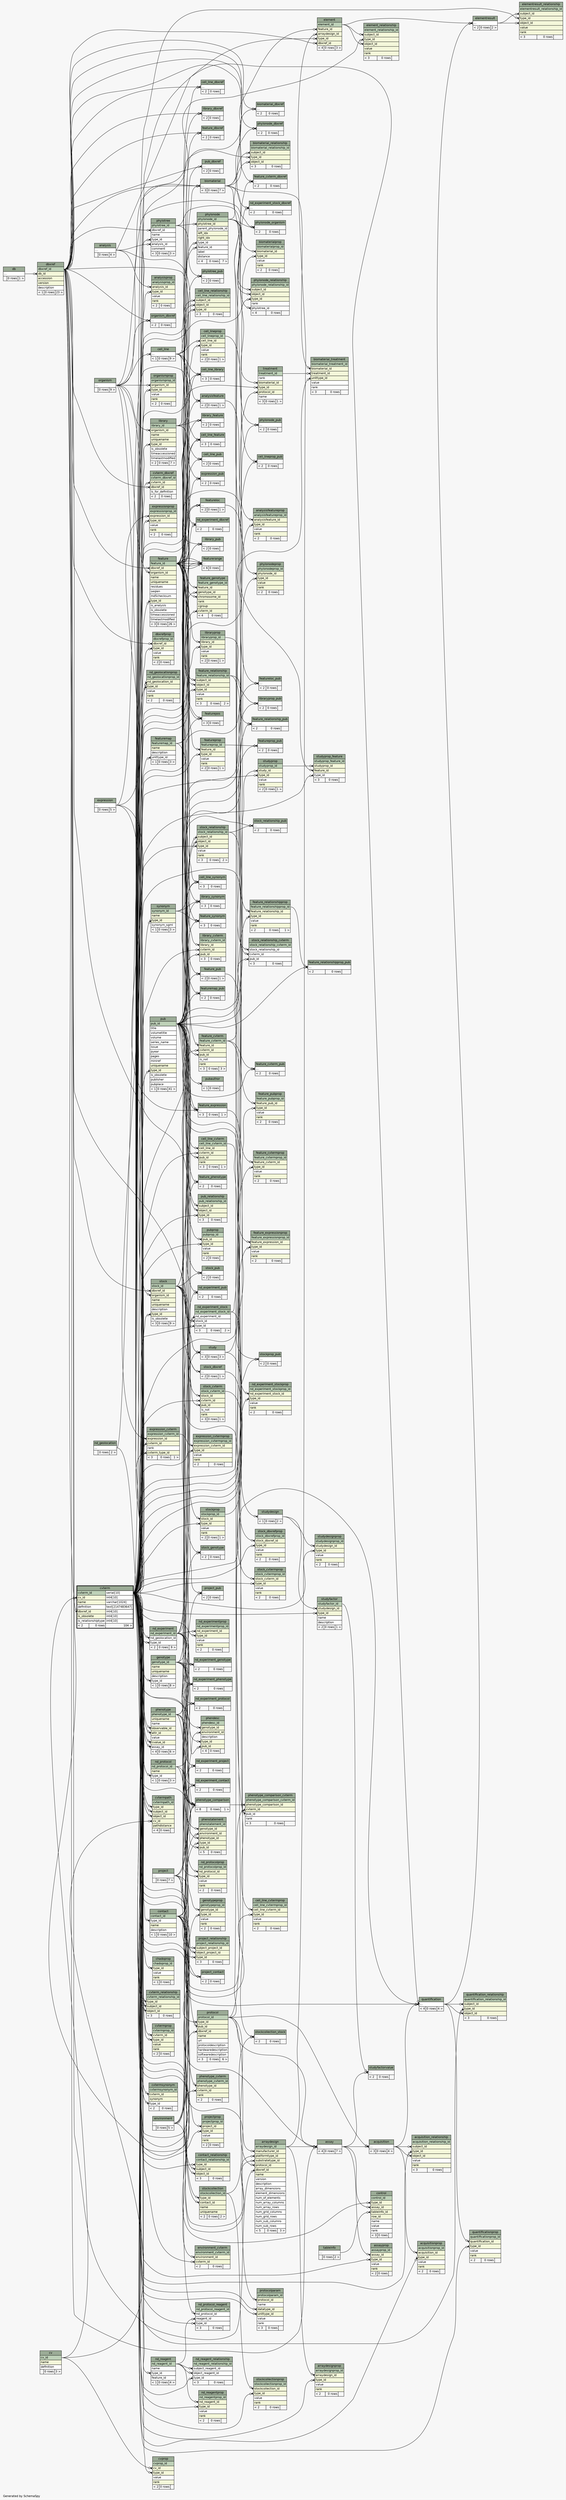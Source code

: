 // dot 2.38.0 on Mac OS X 10.9.3
// SchemaSpy rev 590
digraph "twoDegreesRelationshipsDiagram" {
  graph [
    rankdir="RL"
    bgcolor="#f7f7f7"
    label="\nGenerated by SchemaSpy"
    labeljust="l"
    nodesep="0.18"
    ranksep="0.46"
    fontname="Helvetica"
    fontsize="11"
  ];
  node [
    fontname="Helvetica"
    fontsize="11"
    shape="plaintext"
  ];
  edge [
    arrowsize="0.8"
  ];
  "acquisition":"elipses":w -> "assay":"elipses":e [arrowhead=none dir=back arrowtail=crowodot];
  "acquisition":"elipses":w -> "protocol":"protocol_id":e [arrowhead=none dir=back arrowtail=crowodot];
  "acquisition_relationship":"object_id":w -> "acquisition":"elipses":e [arrowhead=none dir=back arrowtail=crowodot];
  "acquisition_relationship":"subject_id":w -> "acquisition":"elipses":e [arrowhead=none dir=back arrowtail=crowodot];
  "acquisition_relationship":"type_id":w -> "cvterm":"cvterm_id.type":e [arrowhead=none dir=back arrowtail=crowodot];
  "acquisitionprop":"acquisition_id":w -> "acquisition":"elipses":e [arrowhead=none dir=back arrowtail=crowodot];
  "acquisitionprop":"type_id":w -> "cvterm":"cvterm_id.type":e [arrowhead=none dir=back arrowtail=crowodot];
  "analysisfeature":"elipses":w -> "analysis":"elipses":e [arrowhead=none dir=back arrowtail=crowodot];
  "analysisfeature":"elipses":w -> "feature":"feature_id":e [arrowhead=none dir=back arrowtail=crowodot];
  "analysisfeatureprop":"analysisfeature_id":w -> "analysisfeature":"elipses":e [arrowhead=none dir=back arrowtail=crowodot];
  "analysisfeatureprop":"type_id":w -> "cvterm":"cvterm_id.type":e [arrowhead=none dir=back arrowtail=crowodot];
  "analysisprop":"analysis_id":w -> "analysis":"elipses":e [arrowhead=none dir=back arrowtail=crowodot];
  "analysisprop":"type_id":w -> "cvterm":"cvterm_id.type":e [arrowhead=none dir=back arrowtail=crowodot];
  "arraydesign":"dbxref_id":w -> "dbxref":"dbxref_id":e [arrowhead=none dir=back arrowtail=crowodot];
  "arraydesign":"manufacturer_id":w -> "contact":"contact_id":e [arrowhead=none dir=back arrowtail=crowodot];
  "arraydesign":"platformtype_id":w -> "cvterm":"cvterm_id.type":e [arrowhead=none dir=back arrowtail=crowodot];
  "arraydesign":"protocol_id":w -> "protocol":"protocol_id":e [arrowhead=none dir=back arrowtail=crowodot];
  "arraydesign":"substratetype_id":w -> "cvterm":"cvterm_id.type":e [arrowhead=none dir=back arrowtail=crowodot];
  "arraydesignprop":"arraydesign_id":w -> "arraydesign":"arraydesign_id":e [arrowhead=none dir=back arrowtail=crowodot];
  "arraydesignprop":"type_id":w -> "cvterm":"cvterm_id.type":e [arrowhead=none dir=back arrowtail=crowodot];
  "assay":"elipses":w -> "arraydesign":"arraydesign_id":e [arrowhead=none dir=back arrowtail=crowodot];
  "assay":"elipses":w -> "dbxref":"dbxref_id":e [arrowhead=none dir=back arrowtail=crowodot];
  "assay":"elipses":w -> "contact":"contact_id":e [arrowhead=none dir=back arrowtail=crowodot];
  "assay":"elipses":w -> "protocol":"protocol_id":e [arrowhead=none dir=back arrowtail=crowodot];
  "assayprop":"assay_id":w -> "assay":"elipses":e [arrowhead=none dir=back arrowtail=crowodot];
  "assayprop":"type_id":w -> "cvterm":"cvterm_id.type":e [arrowhead=none dir=back arrowtail=crowodot];
  "biomaterial":"elipses":w -> "contact":"contact_id":e [arrowhead=none dir=back arrowtail=crowodot];
  "biomaterial":"elipses":w -> "dbxref":"dbxref_id":e [arrowhead=none dir=back arrowtail=crowodot];
  "biomaterial":"elipses":w -> "organism":"elipses":e [arrowhead=none dir=back arrowtail=crowodot];
  "biomaterial_dbxref":"elipses":w -> "biomaterial":"elipses":e [arrowhead=none dir=back arrowtail=crowodot];
  "biomaterial_dbxref":"elipses":w -> "dbxref":"dbxref_id":e [arrowhead=none dir=back arrowtail=crowodot];
  "biomaterial_relationship":"object_id":w -> "biomaterial":"elipses":e [arrowhead=none dir=back arrowtail=crowodot];
  "biomaterial_relationship":"subject_id":w -> "biomaterial":"elipses":e [arrowhead=none dir=back arrowtail=crowodot];
  "biomaterial_relationship":"type_id":w -> "cvterm":"cvterm_id.type":e [arrowhead=none dir=back arrowtail=crowodot];
  "biomaterial_treatment":"biomaterial_id":w -> "biomaterial":"elipses":e [arrowhead=none dir=back arrowtail=crowodot];
  "biomaterial_treatment":"treatment_id":w -> "treatment":"treatment_id":e [arrowhead=none dir=back arrowtail=crowodot];
  "biomaterial_treatment":"unittype_id":w -> "cvterm":"cvterm_id.type":e [arrowhead=none dir=back arrowtail=crowodot];
  "biomaterialprop":"biomaterial_id":w -> "biomaterial":"elipses":e [arrowhead=none dir=back arrowtail=crowodot];
  "biomaterialprop":"type_id":w -> "cvterm":"cvterm_id.type":e [arrowhead=none dir=back arrowtail=crowodot];
  "cell_line":"elipses":w -> "organism":"elipses":e [arrowhead=none dir=back arrowtail=crowodot];
  "cell_line_cvterm":"cell_line_id":w -> "cell_line":"elipses":e [arrowhead=none dir=back arrowtail=crowodot];
  "cell_line_cvterm":"cvterm_id":w -> "cvterm":"cvterm_id.type":e [arrowhead=none dir=back arrowtail=crowodot];
  "cell_line_cvterm":"pub_id":w -> "pub":"pub_id":e [arrowhead=none dir=back arrowtail=crowodot];
  "cell_line_cvtermprop":"cell_line_cvterm_id":w -> "cell_line_cvterm":"cell_line_cvterm_id":e [arrowhead=none dir=back arrowtail=crowodot];
  "cell_line_cvtermprop":"type_id":w -> "cvterm":"cvterm_id.type":e [arrowhead=none dir=back arrowtail=crowodot];
  "cell_line_dbxref":"elipses":w -> "cell_line":"elipses":e [arrowhead=none dir=back arrowtail=crowodot];
  "cell_line_dbxref":"elipses":w -> "dbxref":"dbxref_id":e [arrowhead=none dir=back arrowtail=crowodot];
  "cell_line_feature":"elipses":w -> "cell_line":"elipses":e [arrowhead=none dir=back arrowtail=crowodot];
  "cell_line_feature":"elipses":w -> "feature":"feature_id":e [arrowhead=none dir=back arrowtail=crowodot];
  "cell_line_feature":"elipses":w -> "pub":"pub_id":e [arrowhead=none dir=back arrowtail=crowodot];
  "cell_line_library":"elipses":w -> "cell_line":"elipses":e [arrowhead=none dir=back arrowtail=crowodot];
  "cell_line_library":"elipses":w -> "library":"library_id":e [arrowhead=none dir=back arrowtail=crowodot];
  "cell_line_library":"elipses":w -> "pub":"pub_id":e [arrowhead=none dir=back arrowtail=crowodot];
  "cell_line_pub":"elipses":w -> "cell_line":"elipses":e [arrowhead=none dir=back arrowtail=crowodot];
  "cell_line_pub":"elipses":w -> "pub":"pub_id":e [arrowhead=none dir=back arrowtail=crowodot];
  "cell_line_relationship":"object_id":w -> "cell_line":"elipses":e [arrowhead=none dir=back arrowtail=crowodot];
  "cell_line_relationship":"subject_id":w -> "cell_line":"elipses":e [arrowhead=none dir=back arrowtail=crowodot];
  "cell_line_relationship":"type_id":w -> "cvterm":"cvterm_id.type":e [arrowhead=none dir=back arrowtail=crowodot];
  "cell_line_synonym":"elipses":w -> "cell_line":"elipses":e [arrowhead=none dir=back arrowtail=crowodot];
  "cell_line_synonym":"elipses":w -> "pub":"pub_id":e [arrowhead=none dir=back arrowtail=crowodot];
  "cell_line_synonym":"elipses":w -> "synonym":"synonym_id":e [arrowhead=none dir=back arrowtail=crowodot];
  "cell_lineprop":"cell_line_id":w -> "cell_line":"elipses":e [arrowhead=none dir=back arrowtail=crowodot];
  "cell_lineprop":"type_id":w -> "cvterm":"cvterm_id.type":e [arrowhead=none dir=back arrowtail=crowodot];
  "cell_lineprop_pub":"elipses":w -> "cell_lineprop":"cell_lineprop_id":e [arrowhead=none dir=back arrowtail=crowodot];
  "cell_lineprop_pub":"elipses":w -> "pub":"pub_id":e [arrowhead=none dir=back arrowtail=crowodot];
  "chadoprop":"type_id":w -> "cvterm":"cvterm_id.type":e [arrowhead=none dir=back arrowtail=crowodot];
  "contact":"type_id":w -> "cvterm":"cvterm_id.type":e [arrowhead=none dir=back arrowtail=crowodot];
  "contact_relationship":"object_id":w -> "contact":"contact_id":e [arrowhead=none dir=back arrowtail=crowodot];
  "contact_relationship":"subject_id":w -> "contact":"contact_id":e [arrowhead=none dir=back arrowtail=crowodot];
  "contact_relationship":"type_id":w -> "cvterm":"cvterm_id.type":e [arrowhead=none dir=back arrowtail=crowodot];
  "control":"assay_id":w -> "assay":"elipses":e [arrowhead=none dir=back arrowtail=crowodot];
  "control":"tableinfo_id":w -> "tableinfo":"elipses":e [arrowhead=none dir=back arrowtail=crowodot];
  "control":"type_id":w -> "cvterm":"cvterm_id.type":e [arrowhead=none dir=back arrowtail=crowodot];
  "cvprop":"cv_id":w -> "cv":"cv_id":e [arrowhead=none dir=back arrowtail=crowodot];
  "cvprop":"type_id":w -> "cvterm":"cvterm_id.type":e [arrowhead=none dir=back arrowtail=crowodot];
  "cvterm":"cv_id":w -> "cv":"cv_id":e [arrowhead=none dir=back arrowtail=crowodot];
  "cvterm":"dbxref_id":w -> "dbxref":"dbxref_id":e [arrowhead=none dir=back arrowtail=teeodot];
  "cvterm_dbxref":"cvterm_id":w -> "cvterm":"cvterm_id.type":e [arrowhead=none dir=back arrowtail=crowodot];
  "cvterm_dbxref":"dbxref_id":w -> "dbxref":"dbxref_id":e [arrowhead=none dir=back arrowtail=crowodot];
  "cvterm_relationship":"object_id":w -> "cvterm":"cvterm_id.type":e [arrowhead=none dir=back arrowtail=crowodot];
  "cvterm_relationship":"subject_id":w -> "cvterm":"cvterm_id.type":e [arrowhead=none dir=back arrowtail=crowodot];
  "cvterm_relationship":"type_id":w -> "cvterm":"cvterm_id.type":e [arrowhead=none dir=back arrowtail=crowodot];
  "cvtermpath":"cv_id":w -> "cv":"cv_id":e [arrowhead=none dir=back arrowtail=crowodot];
  "cvtermpath":"object_id":w -> "cvterm":"cvterm_id.type":e [arrowhead=none dir=back arrowtail=crowodot];
  "cvtermpath":"subject_id":w -> "cvterm":"cvterm_id.type":e [arrowhead=none dir=back arrowtail=crowodot];
  "cvtermpath":"type_id":w -> "cvterm":"cvterm_id.type":e [arrowhead=none dir=back arrowtail=crowodot];
  "cvtermprop":"cvterm_id":w -> "cvterm":"cvterm_id.type":e [arrowhead=none dir=back arrowtail=crowodot];
  "cvtermprop":"type_id":w -> "cvterm":"cvterm_id.type":e [arrowhead=none dir=back arrowtail=crowodot];
  "cvtermsynonym":"cvterm_id":w -> "cvterm":"cvterm_id.type":e [arrowhead=none dir=back arrowtail=crowodot];
  "cvtermsynonym":"type_id":w -> "cvterm":"cvterm_id.type":e [arrowhead=none dir=back arrowtail=crowodot];
  "dbxref":"db_id":w -> "db":"elipses":e [arrowhead=none dir=back arrowtail=crowodot];
  "dbxrefprop":"dbxref_id":w -> "dbxref":"dbxref_id":e [arrowhead=none dir=back arrowtail=crowodot];
  "dbxrefprop":"type_id":w -> "cvterm":"cvterm_id.type":e [arrowhead=none dir=back arrowtail=crowodot];
  "element":"arraydesign_id":w -> "arraydesign":"arraydesign_id":e [arrowhead=none dir=back arrowtail=crowodot];
  "element":"dbxref_id":w -> "dbxref":"dbxref_id":e [arrowhead=none dir=back arrowtail=crowodot];
  "element":"feature_id":w -> "feature":"feature_id":e [arrowhead=none dir=back arrowtail=crowodot];
  "element":"type_id":w -> "cvterm":"cvterm_id.type":e [arrowhead=none dir=back arrowtail=crowodot];
  "element_relationship":"object_id":w -> "element":"element_id":e [arrowhead=none dir=back arrowtail=crowodot];
  "element_relationship":"subject_id":w -> "element":"element_id":e [arrowhead=none dir=back arrowtail=crowodot];
  "element_relationship":"type_id":w -> "cvterm":"cvterm_id.type":e [arrowhead=none dir=back arrowtail=crowodot];
  "elementresult":"elipses":w -> "element":"element_id":e [arrowhead=none dir=back arrowtail=crowodot];
  "elementresult":"elipses":w -> "quantification":"elipses":e [arrowhead=none dir=back arrowtail=crowodot];
  "elementresult_relationship":"object_id":w -> "elementresult":"elipses":e [arrowhead=none dir=back arrowtail=crowodot];
  "elementresult_relationship":"subject_id":w -> "elementresult":"elipses":e [arrowhead=none dir=back arrowtail=crowodot];
  "elementresult_relationship":"type_id":w -> "cvterm":"cvterm_id.type":e [arrowhead=none dir=back arrowtail=crowodot];
  "environment_cvterm":"cvterm_id":w -> "cvterm":"cvterm_id.type":e [arrowhead=none dir=back arrowtail=crowodot];
  "environment_cvterm":"environment_id":w -> "environment":"elipses":e [arrowhead=none dir=back arrowtail=crowodot];
  "expression_cvterm":"cvterm_id":w -> "cvterm":"cvterm_id.type":e [arrowhead=none dir=back arrowtail=crowodot];
  "expression_cvterm":"cvterm_type_id":w -> "cvterm":"cvterm_id.type":e [arrowhead=none dir=back arrowtail=crowodot];
  "expression_cvterm":"expression_id":w -> "expression":"elipses":e [arrowhead=none dir=back arrowtail=crowodot];
  "expression_cvtermprop":"expression_cvterm_id":w -> "expression_cvterm":"expression_cvterm_id":e [arrowhead=none dir=back arrowtail=crowodot];
  "expression_cvtermprop":"type_id":w -> "cvterm":"cvterm_id.type":e [arrowhead=none dir=back arrowtail=crowodot];
  "expression_pub":"elipses":w -> "expression":"elipses":e [arrowhead=none dir=back arrowtail=crowodot];
  "expression_pub":"elipses":w -> "pub":"pub_id":e [arrowhead=none dir=back arrowtail=crowodot];
  "expressionprop":"expression_id":w -> "expression":"elipses":e [arrowhead=none dir=back arrowtail=crowodot];
  "expressionprop":"type_id":w -> "cvterm":"cvterm_id.type":e [arrowhead=none dir=back arrowtail=crowodot];
  "feature":"dbxref_id":w -> "dbxref":"dbxref_id":e [arrowhead=none dir=back arrowtail=crowodot];
  "feature":"organism_id":w -> "organism":"elipses":e [arrowhead=none dir=back arrowtail=crowodot];
  "feature":"type_id":w -> "cvterm":"cvterm_id.type":e [arrowhead=none dir=back arrowtail=crowodot];
  "feature_cvterm":"cvterm_id":w -> "cvterm":"cvterm_id.type":e [arrowhead=none dir=back arrowtail=crowodot];
  "feature_cvterm":"feature_id":w -> "feature":"feature_id":e [arrowhead=none dir=back arrowtail=crowodot];
  "feature_cvterm":"pub_id":w -> "pub":"pub_id":e [arrowhead=none dir=back arrowtail=crowodot];
  "feature_cvterm_dbxref":"elipses":w -> "dbxref":"dbxref_id":e [arrowhead=none dir=back arrowtail=crowodot];
  "feature_cvterm_dbxref":"elipses":w -> "feature_cvterm":"feature_cvterm_id":e [arrowhead=none dir=back arrowtail=crowodot];
  "feature_cvterm_pub":"elipses":w -> "feature_cvterm":"feature_cvterm_id":e [arrowhead=none dir=back arrowtail=crowodot];
  "feature_cvterm_pub":"elipses":w -> "pub":"pub_id":e [arrowhead=none dir=back arrowtail=crowodot];
  "feature_cvtermprop":"feature_cvterm_id":w -> "feature_cvterm":"feature_cvterm_id":e [arrowhead=none dir=back arrowtail=crowodot];
  "feature_cvtermprop":"type_id":w -> "cvterm":"cvterm_id.type":e [arrowhead=none dir=back arrowtail=crowodot];
  "feature_dbxref":"elipses":w -> "dbxref":"dbxref_id":e [arrowhead=none dir=back arrowtail=crowodot];
  "feature_dbxref":"elipses":w -> "feature":"feature_id":e [arrowhead=none dir=back arrowtail=crowodot];
  "feature_expression":"elipses":w -> "expression":"elipses":e [arrowhead=none dir=back arrowtail=crowodot];
  "feature_expression":"elipses":w -> "feature":"feature_id":e [arrowhead=none dir=back arrowtail=crowodot];
  "feature_expression":"elipses":w -> "pub":"pub_id":e [arrowhead=none dir=back arrowtail=crowodot];
  "feature_expressionprop":"feature_expression_id":w -> "feature_expression":"elipses":e [arrowhead=none dir=back arrowtail=crowodot];
  "feature_expressionprop":"type_id":w -> "cvterm":"cvterm_id.type":e [arrowhead=none dir=back arrowtail=crowodot];
  "feature_genotype":"chromosome_id":w -> "feature":"feature_id":e [arrowhead=none dir=back arrowtail=crowodot];
  "feature_genotype":"cvterm_id":w -> "cvterm":"cvterm_id.type":e [arrowhead=none dir=back arrowtail=crowodot];
  "feature_genotype":"feature_id":w -> "feature":"feature_id":e [arrowhead=none dir=back arrowtail=crowodot];
  "feature_genotype":"genotype_id":w -> "genotype":"genotype_id":e [arrowhead=none dir=back arrowtail=crowodot];
  "feature_phenotype":"elipses":w -> "feature":"feature_id":e [arrowhead=none dir=back arrowtail=crowodot];
  "feature_phenotype":"elipses":w -> "phenotype":"phenotype_id":e [arrowhead=none dir=back arrowtail=crowodot];
  "feature_pub":"elipses":w -> "feature":"feature_id":e [arrowhead=none dir=back arrowtail=crowodot];
  "feature_pub":"elipses":w -> "pub":"pub_id":e [arrowhead=none dir=back arrowtail=crowodot];
  "feature_pubprop":"feature_pub_id":w -> "feature_pub":"elipses":e [arrowhead=none dir=back arrowtail=crowodot];
  "feature_pubprop":"type_id":w -> "cvterm":"cvterm_id.type":e [arrowhead=none dir=back arrowtail=crowodot];
  "feature_relationship":"object_id":w -> "feature":"feature_id":e [arrowhead=none dir=back arrowtail=crowodot];
  "feature_relationship":"subject_id":w -> "feature":"feature_id":e [arrowhead=none dir=back arrowtail=crowodot];
  "feature_relationship":"type_id":w -> "cvterm":"cvterm_id.type":e [arrowhead=none dir=back arrowtail=crowodot];
  "feature_relationship_pub":"elipses":w -> "feature_relationship":"feature_relationship_id":e [arrowhead=none dir=back arrowtail=crowodot];
  "feature_relationship_pub":"elipses":w -> "pub":"pub_id":e [arrowhead=none dir=back arrowtail=crowodot];
  "feature_relationshipprop":"feature_relationship_id":w -> "feature_relationship":"feature_relationship_id":e [arrowhead=none dir=back arrowtail=crowodot];
  "feature_relationshipprop":"type_id":w -> "cvterm":"cvterm_id.type":e [arrowhead=none dir=back arrowtail=crowodot];
  "feature_relationshipprop_pub":"elipses":w -> "feature_relationshipprop":"feature_relationshipprop_id":e [arrowhead=none dir=back arrowtail=crowodot];
  "feature_relationshipprop_pub":"elipses":w -> "pub":"pub_id":e [arrowhead=none dir=back arrowtail=crowodot];
  "feature_synonym":"elipses":w -> "feature":"feature_id":e [arrowhead=none dir=back arrowtail=crowodot];
  "feature_synonym":"elipses":w -> "pub":"pub_id":e [arrowhead=none dir=back arrowtail=crowodot];
  "feature_synonym":"elipses":w -> "synonym":"synonym_id":e [arrowhead=none dir=back arrowtail=crowodot];
  "featureloc":"elipses":w -> "feature":"feature_id":e [arrowhead=none dir=back arrowtail=crowodot];
  "featureloc":"elipses":w -> "feature":"feature_id":e [arrowhead=none dir=back arrowtail=crowodot];
  "featureloc_pub":"elipses":w -> "featureloc":"elipses":e [arrowhead=none dir=back arrowtail=crowodot];
  "featureloc_pub":"elipses":w -> "pub":"pub_id":e [arrowhead=none dir=back arrowtail=crowodot];
  "featuremap":"unittype_id":w -> "cvterm":"cvterm_id.type":e [arrowhead=none dir=back arrowtail=crowodot];
  "featuremap_pub":"elipses":w -> "featuremap":"featuremap_id":e [arrowhead=none dir=back arrowtail=crowodot];
  "featuremap_pub":"elipses":w -> "pub":"pub_id":e [arrowhead=none dir=back arrowtail=crowodot];
  "featurepos":"elipses":w -> "feature":"feature_id":e [arrowhead=none dir=back arrowtail=crowodot];
  "featurepos":"elipses":w -> "featuremap":"featuremap_id":e [arrowhead=none dir=back arrowtail=crowodot];
  "featurepos":"elipses":w -> "feature":"feature_id":e [arrowhead=none dir=back arrowtail=crowodot];
  "featureprop":"feature_id":w -> "feature":"feature_id":e [arrowhead=none dir=back arrowtail=crowodot];
  "featureprop":"type_id":w -> "cvterm":"cvterm_id.type":e [arrowhead=none dir=back arrowtail=crowodot];
  "featureprop_pub":"elipses":w -> "featureprop":"featureprop_id":e [arrowhead=none dir=back arrowtail=crowodot];
  "featureprop_pub":"elipses":w -> "pub":"pub_id":e [arrowhead=none dir=back arrowtail=crowodot];
  "featurerange":"elipses":w -> "feature":"feature_id":e [arrowhead=none dir=back arrowtail=crowodot];
  "featurerange":"elipses":w -> "featuremap":"featuremap_id":e [arrowhead=none dir=back arrowtail=crowodot];
  "featurerange":"elipses":w -> "feature":"feature_id":e [arrowhead=none dir=back arrowtail=crowodot];
  "featurerange":"elipses":w -> "feature":"feature_id":e [arrowhead=none dir=back arrowtail=crowodot];
  "featurerange":"elipses":w -> "feature":"feature_id":e [arrowhead=none dir=back arrowtail=crowodot];
  "featurerange":"elipses":w -> "feature":"feature_id":e [arrowhead=none dir=back arrowtail=crowodot];
  "genotype":"type_id":w -> "cvterm":"cvterm_id.type":e [arrowhead=none dir=back arrowtail=crowodot];
  "genotypeprop":"genotype_id":w -> "genotype":"genotype_id":e [arrowhead=none dir=back arrowtail=crowodot];
  "genotypeprop":"type_id":w -> "cvterm":"cvterm_id.type":e [arrowhead=none dir=back arrowtail=crowodot];
  "library":"organism_id":w -> "organism":"elipses":e [arrowhead=none dir=back arrowtail=crowodot];
  "library":"type_id":w -> "cvterm":"cvterm_id.type":e [arrowhead=none dir=back arrowtail=crowodot];
  "library_cvterm":"cvterm_id":w -> "cvterm":"cvterm_id.type":e [arrowhead=none dir=back arrowtail=crowodot];
  "library_cvterm":"library_id":w -> "library":"library_id":e [arrowhead=none dir=back arrowtail=crowodot];
  "library_cvterm":"pub_id":w -> "pub":"pub_id":e [arrowhead=none dir=back arrowtail=crowodot];
  "library_dbxref":"elipses":w -> "dbxref":"dbxref_id":e [arrowhead=none dir=back arrowtail=crowodot];
  "library_dbxref":"elipses":w -> "library":"library_id":e [arrowhead=none dir=back arrowtail=crowodot];
  "library_feature":"elipses":w -> "feature":"feature_id":e [arrowhead=none dir=back arrowtail=crowodot];
  "library_feature":"elipses":w -> "library":"library_id":e [arrowhead=none dir=back arrowtail=crowodot];
  "library_pub":"elipses":w -> "library":"library_id":e [arrowhead=none dir=back arrowtail=crowodot];
  "library_pub":"elipses":w -> "pub":"pub_id":e [arrowhead=none dir=back arrowtail=crowodot];
  "library_synonym":"elipses":w -> "library":"library_id":e [arrowhead=none dir=back arrowtail=crowodot];
  "library_synonym":"elipses":w -> "pub":"pub_id":e [arrowhead=none dir=back arrowtail=crowodot];
  "library_synonym":"elipses":w -> "synonym":"synonym_id":e [arrowhead=none dir=back arrowtail=crowodot];
  "libraryprop":"library_id":w -> "library":"library_id":e [arrowhead=none dir=back arrowtail=crowodot];
  "libraryprop":"type_id":w -> "cvterm":"cvterm_id.type":e [arrowhead=none dir=back arrowtail=crowodot];
  "libraryprop_pub":"elipses":w -> "libraryprop":"libraryprop_id":e [arrowhead=none dir=back arrowtail=crowodot];
  "libraryprop_pub":"elipses":w -> "pub":"pub_id":e [arrowhead=none dir=back arrowtail=crowodot];
  "nd_experiment":"nd_geolocation_id":w -> "nd_geolocation":"elipses":e [arrowhead=none dir=back arrowtail=crowodot];
  "nd_experiment":"type_id":w -> "cvterm":"cvterm_id.type":e [arrowhead=none dir=back arrowtail=crowodot];
  "nd_experiment_contact":"elipses":w -> "contact":"contact_id":e [arrowhead=none dir=back arrowtail=crowodot];
  "nd_experiment_contact":"elipses":w -> "nd_experiment":"nd_experiment_id":e [arrowhead=none dir=back arrowtail=crowodot];
  "nd_experiment_dbxref":"elipses":w -> "dbxref":"dbxref_id":e [arrowhead=none dir=back arrowtail=crowodot];
  "nd_experiment_dbxref":"elipses":w -> "nd_experiment":"nd_experiment_id":e [arrowhead=none dir=back arrowtail=crowodot];
  "nd_experiment_genotype":"elipses":w -> "genotype":"genotype_id":e [arrowhead=none dir=back arrowtail=crowodot];
  "nd_experiment_genotype":"elipses":w -> "nd_experiment":"nd_experiment_id":e [arrowhead=none dir=back arrowtail=crowodot];
  "nd_experiment_phenotype":"elipses":w -> "nd_experiment":"nd_experiment_id":e [arrowhead=none dir=back arrowtail=crowodot];
  "nd_experiment_phenotype":"elipses":w -> "phenotype":"phenotype_id":e [arrowhead=none dir=back arrowtail=crowodot];
  "nd_experiment_project":"elipses":w -> "nd_experiment":"nd_experiment_id":e [arrowhead=none dir=back arrowtail=crowodot];
  "nd_experiment_project":"elipses":w -> "project":"elipses":e [arrowhead=none dir=back arrowtail=crowodot];
  "nd_experiment_protocol":"elipses":w -> "nd_experiment":"nd_experiment_id":e [arrowhead=none dir=back arrowtail=crowodot];
  "nd_experiment_protocol":"elipses":w -> "nd_protocol":"nd_protocol_id":e [arrowhead=none dir=back arrowtail=crowodot];
  "nd_experiment_pub":"elipses":w -> "nd_experiment":"nd_experiment_id":e [arrowhead=none dir=back arrowtail=crowodot];
  "nd_experiment_pub":"elipses":w -> "pub":"pub_id":e [arrowhead=none dir=back arrowtail=crowodot];
  "nd_experiment_stock":"nd_experiment_id":w -> "nd_experiment":"nd_experiment_id":e [arrowhead=none dir=back arrowtail=crowodot];
  "nd_experiment_stock":"stock_id":w -> "stock":"stock_id":e [arrowhead=none dir=back arrowtail=crowodot];
  "nd_experiment_stock":"type_id":w -> "cvterm":"cvterm_id.type":e [arrowhead=none dir=back arrowtail=crowodot];
  "nd_experiment_stock_dbxref":"elipses":w -> "dbxref":"dbxref_id":e [arrowhead=none dir=back arrowtail=crowodot];
  "nd_experiment_stock_dbxref":"elipses":w -> "nd_experiment_stock":"nd_experiment_stock_id":e [arrowhead=none dir=back arrowtail=crowodot];
  "nd_experiment_stockprop":"nd_experiment_stock_id":w -> "nd_experiment_stock":"nd_experiment_stock_id":e [arrowhead=none dir=back arrowtail=crowodot];
  "nd_experiment_stockprop":"type_id":w -> "cvterm":"cvterm_id.type":e [arrowhead=none dir=back arrowtail=crowodot];
  "nd_experimentprop":"nd_experiment_id":w -> "nd_experiment":"nd_experiment_id":e [arrowhead=none dir=back arrowtail=crowodot];
  "nd_experimentprop":"type_id":w -> "cvterm":"cvterm_id.type":e [arrowhead=none dir=back arrowtail=crowodot];
  "nd_geolocationprop":"nd_geolocation_id":w -> "nd_geolocation":"elipses":e [arrowhead=none dir=back arrowtail=crowodot];
  "nd_geolocationprop":"type_id":w -> "cvterm":"cvterm_id.type":e [arrowhead=none dir=back arrowtail=crowodot];
  "nd_protocol":"type_id":w -> "cvterm":"cvterm_id.type":e [arrowhead=none dir=back arrowtail=crowodot];
  "nd_protocol_reagent":"nd_protocol_id":w -> "nd_protocol":"nd_protocol_id":e [arrowhead=none dir=back arrowtail=crowodot];
  "nd_protocol_reagent":"reagent_id":w -> "nd_reagent":"nd_reagent_id":e [arrowhead=none dir=back arrowtail=crowodot];
  "nd_protocol_reagent":"type_id":w -> "cvterm":"cvterm_id.type":e [arrowhead=none dir=back arrowtail=crowodot];
  "nd_protocolprop":"nd_protocol_id":w -> "nd_protocol":"nd_protocol_id":e [arrowhead=none dir=back arrowtail=crowodot];
  "nd_protocolprop":"type_id":w -> "cvterm":"cvterm_id.type":e [arrowhead=none dir=back arrowtail=crowodot];
  "nd_reagent":"type_id":w -> "cvterm":"cvterm_id.type":e [arrowhead=none dir=back arrowtail=crowodot];
  "nd_reagent_relationship":"object_reagent_id":w -> "nd_reagent":"nd_reagent_id":e [arrowhead=none dir=back arrowtail=crowodot];
  "nd_reagent_relationship":"subject_reagent_id":w -> "nd_reagent":"nd_reagent_id":e [arrowhead=none dir=back arrowtail=crowodot];
  "nd_reagent_relationship":"type_id":w -> "cvterm":"cvterm_id.type":e [arrowhead=none dir=back arrowtail=crowodot];
  "nd_reagentprop":"nd_reagent_id":w -> "nd_reagent":"nd_reagent_id":e [arrowhead=none dir=back arrowtail=crowodot];
  "nd_reagentprop":"type_id":w -> "cvterm":"cvterm_id.type":e [arrowhead=none dir=back arrowtail=crowodot];
  "organism_dbxref":"elipses":w -> "dbxref":"dbxref_id":e [arrowhead=none dir=back arrowtail=crowodot];
  "organism_dbxref":"elipses":w -> "organism":"elipses":e [arrowhead=none dir=back arrowtail=crowodot];
  "organismprop":"organism_id":w -> "organism":"elipses":e [arrowhead=none dir=back arrowtail=crowodot];
  "organismprop":"type_id":w -> "cvterm":"cvterm_id.type":e [arrowhead=none dir=back arrowtail=crowodot];
  "phendesc":"environment_id":w -> "environment":"elipses":e [arrowhead=none dir=back arrowtail=crowodot];
  "phendesc":"genotype_id":w -> "genotype":"genotype_id":e [arrowhead=none dir=back arrowtail=crowodot];
  "phendesc":"pub_id":w -> "pub":"pub_id":e [arrowhead=none dir=back arrowtail=crowodot];
  "phendesc":"type_id":w -> "cvterm":"cvterm_id.type":e [arrowhead=none dir=back arrowtail=crowodot];
  "phenotype":"assay_id":w -> "cvterm":"cvterm_id.type":e [arrowhead=none dir=back arrowtail=crowodot];
  "phenotype":"attr_id":w -> "cvterm":"cvterm_id.type":e [arrowhead=none dir=back arrowtail=crowodot];
  "phenotype":"cvalue_id":w -> "cvterm":"cvterm_id.type":e [arrowhead=none dir=back arrowtail=crowodot];
  "phenotype":"observable_id":w -> "cvterm":"cvterm_id.type":e [arrowhead=none dir=back arrowtail=crowodot];
  "phenotype_comparison":"elipses":w -> "environment":"elipses":e [arrowhead=none dir=back arrowtail=crowodot];
  "phenotype_comparison":"elipses":w -> "environment":"elipses":e [arrowhead=none dir=back arrowtail=crowodot];
  "phenotype_comparison":"elipses":w -> "genotype":"genotype_id":e [arrowhead=none dir=back arrowtail=crowodot];
  "phenotype_comparison":"elipses":w -> "genotype":"genotype_id":e [arrowhead=none dir=back arrowtail=crowodot];
  "phenotype_comparison":"elipses":w -> "organism":"elipses":e [arrowhead=none dir=back arrowtail=crowodot];
  "phenotype_comparison":"elipses":w -> "phenotype":"phenotype_id":e [arrowhead=none dir=back arrowtail=crowodot];
  "phenotype_comparison":"elipses":w -> "phenotype":"phenotype_id":e [arrowhead=none dir=back arrowtail=crowodot];
  "phenotype_comparison":"elipses":w -> "pub":"pub_id":e [arrowhead=none dir=back arrowtail=crowodot];
  "phenotype_comparison_cvterm":"cvterm_id":w -> "cvterm":"cvterm_id.type":e [arrowhead=none dir=back arrowtail=crowodot];
  "phenotype_comparison_cvterm":"phenotype_comparison_id":w -> "phenotype_comparison":"elipses":e [arrowhead=none dir=back arrowtail=crowodot];
  "phenotype_comparison_cvterm":"pub_id":w -> "pub":"pub_id":e [arrowhead=none dir=back arrowtail=crowodot];
  "phenotype_cvterm":"cvterm_id":w -> "cvterm":"cvterm_id.type":e [arrowhead=none dir=back arrowtail=crowodot];
  "phenotype_cvterm":"phenotype_id":w -> "phenotype":"phenotype_id":e [arrowhead=none dir=back arrowtail=crowodot];
  "phenstatement":"environment_id":w -> "environment":"elipses":e [arrowhead=none dir=back arrowtail=crowodot];
  "phenstatement":"genotype_id":w -> "genotype":"genotype_id":e [arrowhead=none dir=back arrowtail=crowodot];
  "phenstatement":"phenotype_id":w -> "phenotype":"phenotype_id":e [arrowhead=none dir=back arrowtail=crowodot];
  "phenstatement":"pub_id":w -> "pub":"pub_id":e [arrowhead=none dir=back arrowtail=crowodot];
  "phenstatement":"type_id":w -> "cvterm":"cvterm_id.type":e [arrowhead=none dir=back arrowtail=crowodot];
  "phylonode":"feature_id":w -> "feature":"feature_id":e [arrowhead=none dir=back arrowtail=crowodot];
  "phylonode":"phylotree_id":w -> "phylotree":"phylotree_id":e [arrowhead=none dir=back arrowtail=crowodot];
  "phylonode":"type_id":w -> "cvterm":"cvterm_id.type":e [arrowhead=none dir=back arrowtail=crowodot];
  "phylonode_dbxref":"elipses":w -> "dbxref":"dbxref_id":e [arrowhead=none dir=back arrowtail=crowodot];
  "phylonode_dbxref":"elipses":w -> "phylonode":"phylonode_id":e [arrowhead=none dir=back arrowtail=crowodot];
  "phylonode_organism":"elipses":w -> "organism":"elipses":e [arrowhead=none dir=back arrowtail=crowodot];
  "phylonode_organism":"elipses":w -> "phylonode":"phylonode_id":e [arrowhead=none dir=back arrowtail=teeodot];
  "phylonode_pub":"elipses":w -> "phylonode":"phylonode_id":e [arrowhead=none dir=back arrowtail=crowodot];
  "phylonode_pub":"elipses":w -> "pub":"pub_id":e [arrowhead=none dir=back arrowtail=crowodot];
  "phylonode_relationship":"object_id":w -> "phylonode":"phylonode_id":e [arrowhead=none dir=back arrowtail=crowodot];
  "phylonode_relationship":"phylotree_id":w -> "phylotree":"phylotree_id":e [arrowhead=none dir=back arrowtail=crowodot];
  "phylonode_relationship":"subject_id":w -> "phylonode":"phylonode_id":e [arrowhead=none dir=back arrowtail=crowodot];
  "phylonode_relationship":"type_id":w -> "cvterm":"cvterm_id.type":e [arrowhead=none dir=back arrowtail=crowodot];
  "phylonodeprop":"phylonode_id":w -> "phylonode":"phylonode_id":e [arrowhead=none dir=back arrowtail=crowodot];
  "phylonodeprop":"type_id":w -> "cvterm":"cvterm_id.type":e [arrowhead=none dir=back arrowtail=crowodot];
  "phylotree":"analysis_id":w -> "analysis":"elipses":e [arrowhead=none dir=back arrowtail=crowodot];
  "phylotree":"dbxref_id":w -> "dbxref":"dbxref_id":e [arrowhead=none dir=back arrowtail=crowodot];
  "phylotree":"type_id":w -> "cvterm":"cvterm_id.type":e [arrowhead=none dir=back arrowtail=crowodot];
  "phylotree_pub":"elipses":w -> "phylotree":"phylotree_id":e [arrowhead=none dir=back arrowtail=crowodot];
  "phylotree_pub":"elipses":w -> "pub":"pub_id":e [arrowhead=none dir=back arrowtail=crowodot];
  "project_contact":"elipses":w -> "contact":"contact_id":e [arrowhead=none dir=back arrowtail=crowodot];
  "project_contact":"elipses":w -> "project":"elipses":e [arrowhead=none dir=back arrowtail=crowodot];
  "project_pub":"elipses":w -> "project":"elipses":e [arrowhead=none dir=back arrowtail=crowodot];
  "project_pub":"elipses":w -> "pub":"pub_id":e [arrowhead=none dir=back arrowtail=crowodot];
  "project_relationship":"object_project_id":w -> "project":"elipses":e [arrowhead=none dir=back arrowtail=crowodot];
  "project_relationship":"subject_project_id":w -> "project":"elipses":e [arrowhead=none dir=back arrowtail=crowodot];
  "project_relationship":"type_id":w -> "cvterm":"cvterm_id.type":e [arrowhead=none dir=back arrowtail=crowodot];
  "projectprop":"project_id":w -> "project":"elipses":e [arrowhead=none dir=back arrowtail=crowodot];
  "projectprop":"type_id":w -> "cvterm":"cvterm_id.type":e [arrowhead=none dir=back arrowtail=crowodot];
  "protocol":"dbxref_id":w -> "dbxref":"dbxref_id":e [arrowhead=none dir=back arrowtail=crowodot];
  "protocol":"pub_id":w -> "pub":"pub_id":e [arrowhead=none dir=back arrowtail=crowodot];
  "protocol":"type_id":w -> "cvterm":"cvterm_id.type":e [arrowhead=none dir=back arrowtail=crowodot];
  "protocolparam":"datatype_id":w -> "cvterm":"cvterm_id.type":e [arrowhead=none dir=back arrowtail=crowodot];
  "protocolparam":"protocol_id":w -> "protocol":"protocol_id":e [arrowhead=none dir=back arrowtail=crowodot];
  "protocolparam":"unittype_id":w -> "cvterm":"cvterm_id.type":e [arrowhead=none dir=back arrowtail=crowodot];
  "pub":"type_id":w -> "cvterm":"cvterm_id.type":e [arrowhead=none dir=back arrowtail=crowodot];
  "pub_dbxref":"elipses":w -> "dbxref":"dbxref_id":e [arrowhead=none dir=back arrowtail=crowodot];
  "pub_dbxref":"elipses":w -> "pub":"pub_id":e [arrowhead=none dir=back arrowtail=crowodot];
  "pub_relationship":"object_id":w -> "pub":"pub_id":e [arrowhead=none dir=back arrowtail=crowodot];
  "pub_relationship":"subject_id":w -> "pub":"pub_id":e [arrowhead=none dir=back arrowtail=crowodot];
  "pub_relationship":"type_id":w -> "cvterm":"cvterm_id.type":e [arrowhead=none dir=back arrowtail=crowodot];
  "pubauthor":"elipses":w -> "pub":"pub_id":e [arrowhead=none dir=back arrowtail=crowodot];
  "pubprop":"pub_id":w -> "pub":"pub_id":e [arrowhead=none dir=back arrowtail=crowodot];
  "pubprop":"type_id":w -> "cvterm":"cvterm_id.type":e [arrowhead=none dir=back arrowtail=crowodot];
  "quantification":"elipses":w -> "acquisition":"elipses":e [arrowhead=none dir=back arrowtail=crowodot];
  "quantification":"elipses":w -> "analysis":"elipses":e [arrowhead=none dir=back arrowtail=crowodot];
  "quantification":"elipses":w -> "contact":"contact_id":e [arrowhead=none dir=back arrowtail=crowodot];
  "quantification":"elipses":w -> "protocol":"protocol_id":e [arrowhead=none dir=back arrowtail=crowodot];
  "quantification_relationship":"object_id":w -> "quantification":"elipses":e [arrowhead=none dir=back arrowtail=crowodot];
  "quantification_relationship":"subject_id":w -> "quantification":"elipses":e [arrowhead=none dir=back arrowtail=crowodot];
  "quantification_relationship":"type_id":w -> "cvterm":"cvterm_id.type":e [arrowhead=none dir=back arrowtail=crowodot];
  "quantificationprop":"quantification_id":w -> "quantification":"elipses":e [arrowhead=none dir=back arrowtail=crowodot];
  "quantificationprop":"type_id":w -> "cvterm":"cvterm_id.type":e [arrowhead=none dir=back arrowtail=crowodot];
  "stock":"dbxref_id":w -> "dbxref":"dbxref_id":e [arrowhead=none dir=back arrowtail=crowodot];
  "stock":"organism_id":w -> "organism":"elipses":e [arrowhead=none dir=back arrowtail=crowodot];
  "stock":"type_id":w -> "cvterm":"cvterm_id.type":e [arrowhead=none dir=back arrowtail=crowodot];
  "stock_cvterm":"cvterm_id":w -> "cvterm":"cvterm_id.type":e [arrowhead=none dir=back arrowtail=crowodot];
  "stock_cvterm":"pub_id":w -> "pub":"pub_id":e [arrowhead=none dir=back arrowtail=crowodot];
  "stock_cvterm":"stock_id":w -> "stock":"stock_id":e [arrowhead=none dir=back arrowtail=crowodot];
  "stock_cvtermprop":"stock_cvterm_id":w -> "stock_cvterm":"stock_cvterm_id":e [arrowhead=none dir=back arrowtail=crowodot];
  "stock_cvtermprop":"type_id":w -> "cvterm":"cvterm_id.type":e [arrowhead=none dir=back arrowtail=crowodot];
  "stock_dbxref":"elipses":w -> "dbxref":"dbxref_id":e [arrowhead=none dir=back arrowtail=crowodot];
  "stock_dbxref":"elipses":w -> "stock":"stock_id":e [arrowhead=none dir=back arrowtail=crowodot];
  "stock_dbxrefprop":"stock_dbxref_id":w -> "stock_dbxref":"elipses":e [arrowhead=none dir=back arrowtail=crowodot];
  "stock_dbxrefprop":"type_id":w -> "cvterm":"cvterm_id.type":e [arrowhead=none dir=back arrowtail=crowodot];
  "stock_genotype":"elipses":w -> "genotype":"genotype_id":e [arrowhead=none dir=back arrowtail=crowodot];
  "stock_genotype":"elipses":w -> "stock":"stock_id":e [arrowhead=none dir=back arrowtail=crowodot];
  "stock_pub":"elipses":w -> "pub":"pub_id":e [arrowhead=none dir=back arrowtail=crowodot];
  "stock_pub":"elipses":w -> "stock":"stock_id":e [arrowhead=none dir=back arrowtail=crowodot];
  "stock_relationship":"object_id":w -> "stock":"stock_id":e [arrowhead=none dir=back arrowtail=crowodot];
  "stock_relationship":"subject_id":w -> "stock":"stock_id":e [arrowhead=none dir=back arrowtail=crowodot];
  "stock_relationship":"type_id":w -> "cvterm":"cvterm_id.type":e [arrowhead=none dir=back arrowtail=crowodot];
  "stock_relationship_cvterm":"cvterm_id":w -> "cvterm":"cvterm_id.type":e [arrowhead=none dir=back arrowtail=crowodot];
  "stock_relationship_cvterm":"pub_id":w -> "pub":"pub_id":e [arrowhead=none dir=back arrowtail=crowodot];
  "stock_relationship_cvterm":"stock_relationship_id":w -> "stock_relationship":"stock_relationship_id":e [arrowhead=none dir=back arrowtail=crowodot];
  "stock_relationship_pub":"elipses":w -> "pub":"pub_id":e [arrowhead=none dir=back arrowtail=crowodot];
  "stock_relationship_pub":"elipses":w -> "stock_relationship":"stock_relationship_id":e [arrowhead=none dir=back arrowtail=crowodot];
  "stockcollection":"contact_id":w -> "contact":"contact_id":e [arrowhead=none dir=back arrowtail=crowodot];
  "stockcollection":"type_id":w -> "cvterm":"cvterm_id.type":e [arrowhead=none dir=back arrowtail=crowodot];
  "stockcollection_stock":"elipses":w -> "stock":"stock_id":e [arrowhead=none dir=back arrowtail=crowodot];
  "stockcollection_stock":"elipses":w -> "stockcollection":"stockcollection_id":e [arrowhead=none dir=back arrowtail=crowodot];
  "stockcollectionprop":"stockcollection_id":w -> "stockcollection":"stockcollection_id":e [arrowhead=none dir=back arrowtail=crowodot];
  "stockcollectionprop":"type_id":w -> "cvterm":"cvterm_id.type":e [arrowhead=none dir=back arrowtail=crowodot];
  "stockprop":"stock_id":w -> "stock":"stock_id":e [arrowhead=none dir=back arrowtail=crowodot];
  "stockprop":"type_id":w -> "cvterm":"cvterm_id.type":e [arrowhead=none dir=back arrowtail=crowodot];
  "stockprop_pub":"elipses":w -> "pub":"pub_id":e [arrowhead=none dir=back arrowtail=crowodot];
  "stockprop_pub":"elipses":w -> "stockprop":"stockprop_id":e [arrowhead=none dir=back arrowtail=crowodot];
  "study":"elipses":w -> "contact":"contact_id":e [arrowhead=none dir=back arrowtail=crowodot];
  "study":"elipses":w -> "dbxref":"dbxref_id":e [arrowhead=none dir=back arrowtail=crowodot];
  "study":"elipses":w -> "pub":"pub_id":e [arrowhead=none dir=back arrowtail=crowodot];
  "studydesign":"elipses":w -> "study":"elipses":e [arrowhead=none dir=back arrowtail=crowodot];
  "studydesignprop":"studydesign_id":w -> "studydesign":"elipses":e [arrowhead=none dir=back arrowtail=crowodot];
  "studydesignprop":"type_id":w -> "cvterm":"cvterm_id.type":e [arrowhead=none dir=back arrowtail=crowodot];
  "studyfactor":"studydesign_id":w -> "studydesign":"elipses":e [arrowhead=none dir=back arrowtail=crowodot];
  "studyfactor":"type_id":w -> "cvterm":"cvterm_id.type":e [arrowhead=none dir=back arrowtail=crowodot];
  "studyfactorvalue":"elipses":w -> "assay":"elipses":e [arrowhead=none dir=back arrowtail=crowodot];
  "studyfactorvalue":"elipses":w -> "studyfactor":"studyfactor_id":e [arrowhead=none dir=back arrowtail=crowodot];
  "studyprop":"study_id":w -> "study":"elipses":e [arrowhead=none dir=back arrowtail=crowodot];
  "studyprop":"type_id":w -> "cvterm":"cvterm_id.type":e [arrowhead=none dir=back arrowtail=crowodot];
  "studyprop_feature":"feature_id":w -> "feature":"feature_id":e [arrowhead=none dir=back arrowtail=crowodot];
  "studyprop_feature":"studyprop_id":w -> "studyprop":"studyprop_id":e [arrowhead=none dir=back arrowtail=crowodot];
  "studyprop_feature":"type_id":w -> "cvterm":"cvterm_id.type":e [arrowhead=none dir=back arrowtail=crowodot];
  "synonym":"type_id":w -> "cvterm":"cvterm_id.type":e [arrowhead=none dir=back arrowtail=crowodot];
  "treatment":"biomaterial_id":w -> "biomaterial":"elipses":e [arrowhead=none dir=back arrowtail=crowodot];
  "treatment":"protocol_id":w -> "protocol":"protocol_id":e [arrowhead=none dir=back arrowtail=crowodot];
  "treatment":"type_id":w -> "cvterm":"cvterm_id.type":e [arrowhead=none dir=back arrowtail=crowodot];
  "acquisition" [
    label=<
    <TABLE BORDER="0" CELLBORDER="1" CELLSPACING="0" BGCOLOR="#ffffff">
      <TR><TD COLSPAN="3" BGCOLOR="#9bab96" ALIGN="CENTER">acquisition</TD></TR>
      <TR><TD PORT="elipses" COLSPAN="3" ALIGN="LEFT">...</TD></TR>
      <TR><TD ALIGN="LEFT" BGCOLOR="#f7f7f7">&lt; 3</TD><TD ALIGN="RIGHT" BGCOLOR="#f7f7f7">0 rows</TD><TD ALIGN="RIGHT" BGCOLOR="#f7f7f7">4 &gt;</TD></TR>
    </TABLE>>
    URL="acquisition.html"
    tooltip="acquisition"
  ];
  "acquisition_relationship" [
    label=<
    <TABLE BORDER="0" CELLBORDER="1" CELLSPACING="0" BGCOLOR="#ffffff">
      <TR><TD COLSPAN="3" BGCOLOR="#9bab96" ALIGN="CENTER">acquisition_relationship</TD></TR>
      <TR><TD PORT="acquisition_relationship_id" COLSPAN="3" BGCOLOR="#bed1b8" ALIGN="LEFT">acquisition_relationship_id</TD></TR>
      <TR><TD PORT="subject_id" COLSPAN="3" BGCOLOR="#f4f7da" ALIGN="LEFT">subject_id</TD></TR>
      <TR><TD PORT="type_id" COLSPAN="3" BGCOLOR="#f4f7da" ALIGN="LEFT">type_id</TD></TR>
      <TR><TD PORT="object_id" COLSPAN="3" BGCOLOR="#f4f7da" ALIGN="LEFT">object_id</TD></TR>
      <TR><TD PORT="value" COLSPAN="3" ALIGN="LEFT">value</TD></TR>
      <TR><TD PORT="rank" COLSPAN="3" BGCOLOR="#f4f7da" ALIGN="LEFT">rank</TD></TR>
      <TR><TD ALIGN="LEFT" BGCOLOR="#f7f7f7">&lt; 3</TD><TD ALIGN="RIGHT" BGCOLOR="#f7f7f7">0 rows</TD><TD ALIGN="RIGHT" BGCOLOR="#f7f7f7">  </TD></TR>
    </TABLE>>
    URL="acquisition_relationship.html"
    tooltip="acquisition_relationship"
  ];
  "acquisitionprop" [
    label=<
    <TABLE BORDER="0" CELLBORDER="1" CELLSPACING="0" BGCOLOR="#ffffff">
      <TR><TD COLSPAN="3" BGCOLOR="#9bab96" ALIGN="CENTER">acquisitionprop</TD></TR>
      <TR><TD PORT="acquisitionprop_id" COLSPAN="3" BGCOLOR="#bed1b8" ALIGN="LEFT">acquisitionprop_id</TD></TR>
      <TR><TD PORT="acquisition_id" COLSPAN="3" BGCOLOR="#f4f7da" ALIGN="LEFT">acquisition_id</TD></TR>
      <TR><TD PORT="type_id" COLSPAN="3" BGCOLOR="#f4f7da" ALIGN="LEFT">type_id</TD></TR>
      <TR><TD PORT="value" COLSPAN="3" ALIGN="LEFT">value</TD></TR>
      <TR><TD PORT="rank" COLSPAN="3" BGCOLOR="#f4f7da" ALIGN="LEFT">rank</TD></TR>
      <TR><TD ALIGN="LEFT" BGCOLOR="#f7f7f7">&lt; 2</TD><TD ALIGN="RIGHT" BGCOLOR="#f7f7f7">0 rows</TD><TD ALIGN="RIGHT" BGCOLOR="#f7f7f7">  </TD></TR>
    </TABLE>>
    URL="acquisitionprop.html"
    tooltip="acquisitionprop"
  ];
  "analysis" [
    label=<
    <TABLE BORDER="0" CELLBORDER="1" CELLSPACING="0" BGCOLOR="#ffffff">
      <TR><TD COLSPAN="3" BGCOLOR="#9bab96" ALIGN="CENTER">analysis</TD></TR>
      <TR><TD PORT="elipses" COLSPAN="3" ALIGN="LEFT">...</TD></TR>
      <TR><TD ALIGN="LEFT" BGCOLOR="#f7f7f7">  </TD><TD ALIGN="RIGHT" BGCOLOR="#f7f7f7">0 rows</TD><TD ALIGN="RIGHT" BGCOLOR="#f7f7f7">4 &gt;</TD></TR>
    </TABLE>>
    URL="analysis.html"
    tooltip="analysis"
  ];
  "analysisfeature" [
    label=<
    <TABLE BORDER="0" CELLBORDER="1" CELLSPACING="0" BGCOLOR="#ffffff">
      <TR><TD COLSPAN="3" BGCOLOR="#9bab96" ALIGN="CENTER">analysisfeature</TD></TR>
      <TR><TD PORT="elipses" COLSPAN="3" ALIGN="LEFT">...</TD></TR>
      <TR><TD ALIGN="LEFT" BGCOLOR="#f7f7f7">&lt; 2</TD><TD ALIGN="RIGHT" BGCOLOR="#f7f7f7">0 rows</TD><TD ALIGN="RIGHT" BGCOLOR="#f7f7f7">1 &gt;</TD></TR>
    </TABLE>>
    URL="analysisfeature.html"
    tooltip="analysisfeature"
  ];
  "analysisfeatureprop" [
    label=<
    <TABLE BORDER="0" CELLBORDER="1" CELLSPACING="0" BGCOLOR="#ffffff">
      <TR><TD COLSPAN="3" BGCOLOR="#9bab96" ALIGN="CENTER">analysisfeatureprop</TD></TR>
      <TR><TD PORT="analysisfeatureprop_id" COLSPAN="3" BGCOLOR="#bed1b8" ALIGN="LEFT">analysisfeatureprop_id</TD></TR>
      <TR><TD PORT="analysisfeature_id" COLSPAN="3" BGCOLOR="#f4f7da" ALIGN="LEFT">analysisfeature_id</TD></TR>
      <TR><TD PORT="type_id" COLSPAN="3" BGCOLOR="#f4f7da" ALIGN="LEFT">type_id</TD></TR>
      <TR><TD PORT="value" COLSPAN="3" ALIGN="LEFT">value</TD></TR>
      <TR><TD PORT="rank" COLSPAN="3" BGCOLOR="#f4f7da" ALIGN="LEFT">rank</TD></TR>
      <TR><TD ALIGN="LEFT" BGCOLOR="#f7f7f7">&lt; 2</TD><TD ALIGN="RIGHT" BGCOLOR="#f7f7f7">0 rows</TD><TD ALIGN="RIGHT" BGCOLOR="#f7f7f7">  </TD></TR>
    </TABLE>>
    URL="analysisfeatureprop.html"
    tooltip="analysisfeatureprop"
  ];
  "analysisprop" [
    label=<
    <TABLE BORDER="0" CELLBORDER="1" CELLSPACING="0" BGCOLOR="#ffffff">
      <TR><TD COLSPAN="3" BGCOLOR="#9bab96" ALIGN="CENTER">analysisprop</TD></TR>
      <TR><TD PORT="analysisprop_id" COLSPAN="3" BGCOLOR="#bed1b8" ALIGN="LEFT">analysisprop_id</TD></TR>
      <TR><TD PORT="analysis_id" COLSPAN="3" BGCOLOR="#f4f7da" ALIGN="LEFT">analysis_id</TD></TR>
      <TR><TD PORT="type_id" COLSPAN="3" BGCOLOR="#f4f7da" ALIGN="LEFT">type_id</TD></TR>
      <TR><TD PORT="value" COLSPAN="3" ALIGN="LEFT">value</TD></TR>
      <TR><TD PORT="rank" COLSPAN="3" BGCOLOR="#f4f7da" ALIGN="LEFT">rank</TD></TR>
      <TR><TD ALIGN="LEFT" BGCOLOR="#f7f7f7">&lt; 2</TD><TD ALIGN="RIGHT" BGCOLOR="#f7f7f7">0 rows</TD><TD ALIGN="RIGHT" BGCOLOR="#f7f7f7">  </TD></TR>
    </TABLE>>
    URL="analysisprop.html"
    tooltip="analysisprop"
  ];
  "arraydesign" [
    label=<
    <TABLE BORDER="0" CELLBORDER="1" CELLSPACING="0" BGCOLOR="#ffffff">
      <TR><TD COLSPAN="3" BGCOLOR="#9bab96" ALIGN="CENTER">arraydesign</TD></TR>
      <TR><TD PORT="arraydesign_id" COLSPAN="3" BGCOLOR="#bed1b8" ALIGN="LEFT">arraydesign_id</TD></TR>
      <TR><TD PORT="manufacturer_id" COLSPAN="3" BGCOLOR="#f4f7da" ALIGN="LEFT">manufacturer_id</TD></TR>
      <TR><TD PORT="platformtype_id" COLSPAN="3" BGCOLOR="#f4f7da" ALIGN="LEFT">platformtype_id</TD></TR>
      <TR><TD PORT="substratetype_id" COLSPAN="3" BGCOLOR="#f4f7da" ALIGN="LEFT">substratetype_id</TD></TR>
      <TR><TD PORT="protocol_id" COLSPAN="3" BGCOLOR="#f4f7da" ALIGN="LEFT">protocol_id</TD></TR>
      <TR><TD PORT="dbxref_id" COLSPAN="3" BGCOLOR="#f4f7da" ALIGN="LEFT">dbxref_id</TD></TR>
      <TR><TD PORT="name" COLSPAN="3" BGCOLOR="#f4f7da" ALIGN="LEFT">name</TD></TR>
      <TR><TD PORT="version" COLSPAN="3" ALIGN="LEFT">version</TD></TR>
      <TR><TD PORT="description" COLSPAN="3" ALIGN="LEFT">description</TD></TR>
      <TR><TD PORT="array_dimensions" COLSPAN="3" ALIGN="LEFT">array_dimensions</TD></TR>
      <TR><TD PORT="element_dimensions" COLSPAN="3" ALIGN="LEFT">element_dimensions</TD></TR>
      <TR><TD PORT="num_of_elements" COLSPAN="3" ALIGN="LEFT">num_of_elements</TD></TR>
      <TR><TD PORT="num_array_columns" COLSPAN="3" ALIGN="LEFT">num_array_columns</TD></TR>
      <TR><TD PORT="num_array_rows" COLSPAN="3" ALIGN="LEFT">num_array_rows</TD></TR>
      <TR><TD PORT="num_grid_columns" COLSPAN="3" ALIGN="LEFT">num_grid_columns</TD></TR>
      <TR><TD PORT="num_grid_rows" COLSPAN="3" ALIGN="LEFT">num_grid_rows</TD></TR>
      <TR><TD PORT="num_sub_columns" COLSPAN="3" ALIGN="LEFT">num_sub_columns</TD></TR>
      <TR><TD PORT="num_sub_rows" COLSPAN="3" ALIGN="LEFT">num_sub_rows</TD></TR>
      <TR><TD ALIGN="LEFT" BGCOLOR="#f7f7f7">&lt; 5</TD><TD ALIGN="RIGHT" BGCOLOR="#f7f7f7">0 rows</TD><TD ALIGN="RIGHT" BGCOLOR="#f7f7f7">3 &gt;</TD></TR>
    </TABLE>>
    URL="arraydesign.html"
    tooltip="arraydesign"
  ];
  "arraydesignprop" [
    label=<
    <TABLE BORDER="0" CELLBORDER="1" CELLSPACING="0" BGCOLOR="#ffffff">
      <TR><TD COLSPAN="3" BGCOLOR="#9bab96" ALIGN="CENTER">arraydesignprop</TD></TR>
      <TR><TD PORT="arraydesignprop_id" COLSPAN="3" BGCOLOR="#bed1b8" ALIGN="LEFT">arraydesignprop_id</TD></TR>
      <TR><TD PORT="arraydesign_id" COLSPAN="3" BGCOLOR="#f4f7da" ALIGN="LEFT">arraydesign_id</TD></TR>
      <TR><TD PORT="type_id" COLSPAN="3" BGCOLOR="#f4f7da" ALIGN="LEFT">type_id</TD></TR>
      <TR><TD PORT="value" COLSPAN="3" ALIGN="LEFT">value</TD></TR>
      <TR><TD PORT="rank" COLSPAN="3" BGCOLOR="#f4f7da" ALIGN="LEFT">rank</TD></TR>
      <TR><TD ALIGN="LEFT" BGCOLOR="#f7f7f7">&lt; 2</TD><TD ALIGN="RIGHT" BGCOLOR="#f7f7f7">0 rows</TD><TD ALIGN="RIGHT" BGCOLOR="#f7f7f7">  </TD></TR>
    </TABLE>>
    URL="arraydesignprop.html"
    tooltip="arraydesignprop"
  ];
  "assay" [
    label=<
    <TABLE BORDER="0" CELLBORDER="1" CELLSPACING="0" BGCOLOR="#ffffff">
      <TR><TD COLSPAN="3" BGCOLOR="#9bab96" ALIGN="CENTER">assay</TD></TR>
      <TR><TD PORT="elipses" COLSPAN="3" ALIGN="LEFT">...</TD></TR>
      <TR><TD ALIGN="LEFT" BGCOLOR="#f7f7f7">&lt; 4</TD><TD ALIGN="RIGHT" BGCOLOR="#f7f7f7">0 rows</TD><TD ALIGN="RIGHT" BGCOLOR="#f7f7f7">7 &gt;</TD></TR>
    </TABLE>>
    URL="assay.html"
    tooltip="assay"
  ];
  "assayprop" [
    label=<
    <TABLE BORDER="0" CELLBORDER="1" CELLSPACING="0" BGCOLOR="#ffffff">
      <TR><TD COLSPAN="3" BGCOLOR="#9bab96" ALIGN="CENTER">assayprop</TD></TR>
      <TR><TD PORT="assayprop_id" COLSPAN="3" BGCOLOR="#bed1b8" ALIGN="LEFT">assayprop_id</TD></TR>
      <TR><TD PORT="assay_id" COLSPAN="3" BGCOLOR="#f4f7da" ALIGN="LEFT">assay_id</TD></TR>
      <TR><TD PORT="type_id" COLSPAN="3" BGCOLOR="#f4f7da" ALIGN="LEFT">type_id</TD></TR>
      <TR><TD PORT="value" COLSPAN="3" ALIGN="LEFT">value</TD></TR>
      <TR><TD PORT="rank" COLSPAN="3" BGCOLOR="#f4f7da" ALIGN="LEFT">rank</TD></TR>
      <TR><TD ALIGN="LEFT" BGCOLOR="#f7f7f7">&lt; 2</TD><TD ALIGN="RIGHT" BGCOLOR="#f7f7f7">0 rows</TD><TD ALIGN="RIGHT" BGCOLOR="#f7f7f7">  </TD></TR>
    </TABLE>>
    URL="assayprop.html"
    tooltip="assayprop"
  ];
  "biomaterial" [
    label=<
    <TABLE BORDER="0" CELLBORDER="1" CELLSPACING="0" BGCOLOR="#ffffff">
      <TR><TD COLSPAN="3" BGCOLOR="#9bab96" ALIGN="CENTER">biomaterial</TD></TR>
      <TR><TD PORT="elipses" COLSPAN="3" ALIGN="LEFT">...</TD></TR>
      <TR><TD ALIGN="LEFT" BGCOLOR="#f7f7f7">&lt; 3</TD><TD ALIGN="RIGHT" BGCOLOR="#f7f7f7">0 rows</TD><TD ALIGN="RIGHT" BGCOLOR="#f7f7f7">7 &gt;</TD></TR>
    </TABLE>>
    URL="biomaterial.html"
    tooltip="biomaterial"
  ];
  "biomaterial_dbxref" [
    label=<
    <TABLE BORDER="0" CELLBORDER="1" CELLSPACING="0" BGCOLOR="#ffffff">
      <TR><TD COLSPAN="3" BGCOLOR="#9bab96" ALIGN="CENTER">biomaterial_dbxref</TD></TR>
      <TR><TD PORT="elipses" COLSPAN="3" ALIGN="LEFT">...</TD></TR>
      <TR><TD ALIGN="LEFT" BGCOLOR="#f7f7f7">&lt; 2</TD><TD ALIGN="RIGHT" BGCOLOR="#f7f7f7">0 rows</TD><TD ALIGN="RIGHT" BGCOLOR="#f7f7f7">  </TD></TR>
    </TABLE>>
    URL="biomaterial_dbxref.html"
    tooltip="biomaterial_dbxref"
  ];
  "biomaterial_relationship" [
    label=<
    <TABLE BORDER="0" CELLBORDER="1" CELLSPACING="0" BGCOLOR="#ffffff">
      <TR><TD COLSPAN="3" BGCOLOR="#9bab96" ALIGN="CENTER">biomaterial_relationship</TD></TR>
      <TR><TD PORT="biomaterial_relationship_id" COLSPAN="3" BGCOLOR="#bed1b8" ALIGN="LEFT">biomaterial_relationship_id</TD></TR>
      <TR><TD PORT="subject_id" COLSPAN="3" BGCOLOR="#f4f7da" ALIGN="LEFT">subject_id</TD></TR>
      <TR><TD PORT="type_id" COLSPAN="3" BGCOLOR="#f4f7da" ALIGN="LEFT">type_id</TD></TR>
      <TR><TD PORT="object_id" COLSPAN="3" BGCOLOR="#f4f7da" ALIGN="LEFT">object_id</TD></TR>
      <TR><TD ALIGN="LEFT" BGCOLOR="#f7f7f7">&lt; 3</TD><TD ALIGN="RIGHT" BGCOLOR="#f7f7f7">0 rows</TD><TD ALIGN="RIGHT" BGCOLOR="#f7f7f7">  </TD></TR>
    </TABLE>>
    URL="biomaterial_relationship.html"
    tooltip="biomaterial_relationship"
  ];
  "biomaterial_treatment" [
    label=<
    <TABLE BORDER="0" CELLBORDER="1" CELLSPACING="0" BGCOLOR="#ffffff">
      <TR><TD COLSPAN="3" BGCOLOR="#9bab96" ALIGN="CENTER">biomaterial_treatment</TD></TR>
      <TR><TD PORT="biomaterial_treatment_id" COLSPAN="3" BGCOLOR="#bed1b8" ALIGN="LEFT">biomaterial_treatment_id</TD></TR>
      <TR><TD PORT="biomaterial_id" COLSPAN="3" BGCOLOR="#f4f7da" ALIGN="LEFT">biomaterial_id</TD></TR>
      <TR><TD PORT="treatment_id" COLSPAN="3" BGCOLOR="#f4f7da" ALIGN="LEFT">treatment_id</TD></TR>
      <TR><TD PORT="unittype_id" COLSPAN="3" BGCOLOR="#f4f7da" ALIGN="LEFT">unittype_id</TD></TR>
      <TR><TD PORT="value" COLSPAN="3" ALIGN="LEFT">value</TD></TR>
      <TR><TD PORT="rank" COLSPAN="3" ALIGN="LEFT">rank</TD></TR>
      <TR><TD ALIGN="LEFT" BGCOLOR="#f7f7f7">&lt; 3</TD><TD ALIGN="RIGHT" BGCOLOR="#f7f7f7">0 rows</TD><TD ALIGN="RIGHT" BGCOLOR="#f7f7f7">  </TD></TR>
    </TABLE>>
    URL="biomaterial_treatment.html"
    tooltip="biomaterial_treatment"
  ];
  "biomaterialprop" [
    label=<
    <TABLE BORDER="0" CELLBORDER="1" CELLSPACING="0" BGCOLOR="#ffffff">
      <TR><TD COLSPAN="3" BGCOLOR="#9bab96" ALIGN="CENTER">biomaterialprop</TD></TR>
      <TR><TD PORT="biomaterialprop_id" COLSPAN="3" BGCOLOR="#bed1b8" ALIGN="LEFT">biomaterialprop_id</TD></TR>
      <TR><TD PORT="biomaterial_id" COLSPAN="3" BGCOLOR="#f4f7da" ALIGN="LEFT">biomaterial_id</TD></TR>
      <TR><TD PORT="type_id" COLSPAN="3" BGCOLOR="#f4f7da" ALIGN="LEFT">type_id</TD></TR>
      <TR><TD PORT="value" COLSPAN="3" ALIGN="LEFT">value</TD></TR>
      <TR><TD PORT="rank" COLSPAN="3" BGCOLOR="#f4f7da" ALIGN="LEFT">rank</TD></TR>
      <TR><TD ALIGN="LEFT" BGCOLOR="#f7f7f7">&lt; 2</TD><TD ALIGN="RIGHT" BGCOLOR="#f7f7f7">0 rows</TD><TD ALIGN="RIGHT" BGCOLOR="#f7f7f7">  </TD></TR>
    </TABLE>>
    URL="biomaterialprop.html"
    tooltip="biomaterialprop"
  ];
  "cell_line" [
    label=<
    <TABLE BORDER="0" CELLBORDER="1" CELLSPACING="0" BGCOLOR="#ffffff">
      <TR><TD COLSPAN="3" BGCOLOR="#9bab96" ALIGN="CENTER">cell_line</TD></TR>
      <TR><TD PORT="elipses" COLSPAN="3" ALIGN="LEFT">...</TD></TR>
      <TR><TD ALIGN="LEFT" BGCOLOR="#f7f7f7">&lt; 1</TD><TD ALIGN="RIGHT" BGCOLOR="#f7f7f7">0 rows</TD><TD ALIGN="RIGHT" BGCOLOR="#f7f7f7">9 &gt;</TD></TR>
    </TABLE>>
    URL="cell_line.html"
    tooltip="cell_line"
  ];
  "cell_line_cvterm" [
    label=<
    <TABLE BORDER="0" CELLBORDER="1" CELLSPACING="0" BGCOLOR="#ffffff">
      <TR><TD COLSPAN="3" BGCOLOR="#9bab96" ALIGN="CENTER">cell_line_cvterm</TD></TR>
      <TR><TD PORT="cell_line_cvterm_id" COLSPAN="3" BGCOLOR="#bed1b8" ALIGN="LEFT">cell_line_cvterm_id</TD></TR>
      <TR><TD PORT="cell_line_id" COLSPAN="3" BGCOLOR="#f4f7da" ALIGN="LEFT">cell_line_id</TD></TR>
      <TR><TD PORT="cvterm_id" COLSPAN="3" BGCOLOR="#f4f7da" ALIGN="LEFT">cvterm_id</TD></TR>
      <TR><TD PORT="pub_id" COLSPAN="3" BGCOLOR="#f4f7da" ALIGN="LEFT">pub_id</TD></TR>
      <TR><TD PORT="rank" COLSPAN="3" BGCOLOR="#f4f7da" ALIGN="LEFT">rank</TD></TR>
      <TR><TD ALIGN="LEFT" BGCOLOR="#f7f7f7">&lt; 3</TD><TD ALIGN="RIGHT" BGCOLOR="#f7f7f7">0 rows</TD><TD ALIGN="RIGHT" BGCOLOR="#f7f7f7">1 &gt;</TD></TR>
    </TABLE>>
    URL="cell_line_cvterm.html"
    tooltip="cell_line_cvterm"
  ];
  "cell_line_cvtermprop" [
    label=<
    <TABLE BORDER="0" CELLBORDER="1" CELLSPACING="0" BGCOLOR="#ffffff">
      <TR><TD COLSPAN="3" BGCOLOR="#9bab96" ALIGN="CENTER">cell_line_cvtermprop</TD></TR>
      <TR><TD PORT="cell_line_cvtermprop_id" COLSPAN="3" BGCOLOR="#bed1b8" ALIGN="LEFT">cell_line_cvtermprop_id</TD></TR>
      <TR><TD PORT="cell_line_cvterm_id" COLSPAN="3" BGCOLOR="#f4f7da" ALIGN="LEFT">cell_line_cvterm_id</TD></TR>
      <TR><TD PORT="type_id" COLSPAN="3" BGCOLOR="#f4f7da" ALIGN="LEFT">type_id</TD></TR>
      <TR><TD PORT="value" COLSPAN="3" ALIGN="LEFT">value</TD></TR>
      <TR><TD PORT="rank" COLSPAN="3" BGCOLOR="#f4f7da" ALIGN="LEFT">rank</TD></TR>
      <TR><TD ALIGN="LEFT" BGCOLOR="#f7f7f7">&lt; 2</TD><TD ALIGN="RIGHT" BGCOLOR="#f7f7f7">0 rows</TD><TD ALIGN="RIGHT" BGCOLOR="#f7f7f7">  </TD></TR>
    </TABLE>>
    URL="cell_line_cvtermprop.html"
    tooltip="cell_line_cvtermprop"
  ];
  "cell_line_dbxref" [
    label=<
    <TABLE BORDER="0" CELLBORDER="1" CELLSPACING="0" BGCOLOR="#ffffff">
      <TR><TD COLSPAN="3" BGCOLOR="#9bab96" ALIGN="CENTER">cell_line_dbxref</TD></TR>
      <TR><TD PORT="elipses" COLSPAN="3" ALIGN="LEFT">...</TD></TR>
      <TR><TD ALIGN="LEFT" BGCOLOR="#f7f7f7">&lt; 2</TD><TD ALIGN="RIGHT" BGCOLOR="#f7f7f7">0 rows</TD><TD ALIGN="RIGHT" BGCOLOR="#f7f7f7">  </TD></TR>
    </TABLE>>
    URL="cell_line_dbxref.html"
    tooltip="cell_line_dbxref"
  ];
  "cell_line_feature" [
    label=<
    <TABLE BORDER="0" CELLBORDER="1" CELLSPACING="0" BGCOLOR="#ffffff">
      <TR><TD COLSPAN="3" BGCOLOR="#9bab96" ALIGN="CENTER">cell_line_feature</TD></TR>
      <TR><TD PORT="elipses" COLSPAN="3" ALIGN="LEFT">...</TD></TR>
      <TR><TD ALIGN="LEFT" BGCOLOR="#f7f7f7">&lt; 3</TD><TD ALIGN="RIGHT" BGCOLOR="#f7f7f7">0 rows</TD><TD ALIGN="RIGHT" BGCOLOR="#f7f7f7">  </TD></TR>
    </TABLE>>
    URL="cell_line_feature.html"
    tooltip="cell_line_feature"
  ];
  "cell_line_library" [
    label=<
    <TABLE BORDER="0" CELLBORDER="1" CELLSPACING="0" BGCOLOR="#ffffff">
      <TR><TD COLSPAN="3" BGCOLOR="#9bab96" ALIGN="CENTER">cell_line_library</TD></TR>
      <TR><TD PORT="elipses" COLSPAN="3" ALIGN="LEFT">...</TD></TR>
      <TR><TD ALIGN="LEFT" BGCOLOR="#f7f7f7">&lt; 3</TD><TD ALIGN="RIGHT" BGCOLOR="#f7f7f7">0 rows</TD><TD ALIGN="RIGHT" BGCOLOR="#f7f7f7">  </TD></TR>
    </TABLE>>
    URL="cell_line_library.html"
    tooltip="cell_line_library"
  ];
  "cell_line_pub" [
    label=<
    <TABLE BORDER="0" CELLBORDER="1" CELLSPACING="0" BGCOLOR="#ffffff">
      <TR><TD COLSPAN="3" BGCOLOR="#9bab96" ALIGN="CENTER">cell_line_pub</TD></TR>
      <TR><TD PORT="elipses" COLSPAN="3" ALIGN="LEFT">...</TD></TR>
      <TR><TD ALIGN="LEFT" BGCOLOR="#f7f7f7">&lt; 2</TD><TD ALIGN="RIGHT" BGCOLOR="#f7f7f7">0 rows</TD><TD ALIGN="RIGHT" BGCOLOR="#f7f7f7">  </TD></TR>
    </TABLE>>
    URL="cell_line_pub.html"
    tooltip="cell_line_pub"
  ];
  "cell_line_relationship" [
    label=<
    <TABLE BORDER="0" CELLBORDER="1" CELLSPACING="0" BGCOLOR="#ffffff">
      <TR><TD COLSPAN="3" BGCOLOR="#9bab96" ALIGN="CENTER">cell_line_relationship</TD></TR>
      <TR><TD PORT="cell_line_relationship_id" COLSPAN="3" BGCOLOR="#bed1b8" ALIGN="LEFT">cell_line_relationship_id</TD></TR>
      <TR><TD PORT="subject_id" COLSPAN="3" BGCOLOR="#f4f7da" ALIGN="LEFT">subject_id</TD></TR>
      <TR><TD PORT="object_id" COLSPAN="3" BGCOLOR="#f4f7da" ALIGN="LEFT">object_id</TD></TR>
      <TR><TD PORT="type_id" COLSPAN="3" BGCOLOR="#f4f7da" ALIGN="LEFT">type_id</TD></TR>
      <TR><TD ALIGN="LEFT" BGCOLOR="#f7f7f7">&lt; 3</TD><TD ALIGN="RIGHT" BGCOLOR="#f7f7f7">0 rows</TD><TD ALIGN="RIGHT" BGCOLOR="#f7f7f7">  </TD></TR>
    </TABLE>>
    URL="cell_line_relationship.html"
    tooltip="cell_line_relationship"
  ];
  "cell_line_synonym" [
    label=<
    <TABLE BORDER="0" CELLBORDER="1" CELLSPACING="0" BGCOLOR="#ffffff">
      <TR><TD COLSPAN="3" BGCOLOR="#9bab96" ALIGN="CENTER">cell_line_synonym</TD></TR>
      <TR><TD PORT="elipses" COLSPAN="3" ALIGN="LEFT">...</TD></TR>
      <TR><TD ALIGN="LEFT" BGCOLOR="#f7f7f7">&lt; 3</TD><TD ALIGN="RIGHT" BGCOLOR="#f7f7f7">0 rows</TD><TD ALIGN="RIGHT" BGCOLOR="#f7f7f7">  </TD></TR>
    </TABLE>>
    URL="cell_line_synonym.html"
    tooltip="cell_line_synonym"
  ];
  "cell_lineprop" [
    label=<
    <TABLE BORDER="0" CELLBORDER="1" CELLSPACING="0" BGCOLOR="#ffffff">
      <TR><TD COLSPAN="3" BGCOLOR="#9bab96" ALIGN="CENTER">cell_lineprop</TD></TR>
      <TR><TD PORT="cell_lineprop_id" COLSPAN="3" BGCOLOR="#bed1b8" ALIGN="LEFT">cell_lineprop_id</TD></TR>
      <TR><TD PORT="cell_line_id" COLSPAN="3" BGCOLOR="#f4f7da" ALIGN="LEFT">cell_line_id</TD></TR>
      <TR><TD PORT="type_id" COLSPAN="3" BGCOLOR="#f4f7da" ALIGN="LEFT">type_id</TD></TR>
      <TR><TD PORT="value" COLSPAN="3" ALIGN="LEFT">value</TD></TR>
      <TR><TD PORT="rank" COLSPAN="3" BGCOLOR="#f4f7da" ALIGN="LEFT">rank</TD></TR>
      <TR><TD ALIGN="LEFT" BGCOLOR="#f7f7f7">&lt; 2</TD><TD ALIGN="RIGHT" BGCOLOR="#f7f7f7">0 rows</TD><TD ALIGN="RIGHT" BGCOLOR="#f7f7f7">1 &gt;</TD></TR>
    </TABLE>>
    URL="cell_lineprop.html"
    tooltip="cell_lineprop"
  ];
  "cell_lineprop_pub" [
    label=<
    <TABLE BORDER="0" CELLBORDER="1" CELLSPACING="0" BGCOLOR="#ffffff">
      <TR><TD COLSPAN="3" BGCOLOR="#9bab96" ALIGN="CENTER">cell_lineprop_pub</TD></TR>
      <TR><TD PORT="elipses" COLSPAN="3" ALIGN="LEFT">...</TD></TR>
      <TR><TD ALIGN="LEFT" BGCOLOR="#f7f7f7">&lt; 2</TD><TD ALIGN="RIGHT" BGCOLOR="#f7f7f7">0 rows</TD><TD ALIGN="RIGHT" BGCOLOR="#f7f7f7">  </TD></TR>
    </TABLE>>
    URL="cell_lineprop_pub.html"
    tooltip="cell_lineprop_pub"
  ];
  "chadoprop" [
    label=<
    <TABLE BORDER="0" CELLBORDER="1" CELLSPACING="0" BGCOLOR="#ffffff">
      <TR><TD COLSPAN="3" BGCOLOR="#9bab96" ALIGN="CENTER">chadoprop</TD></TR>
      <TR><TD PORT="chadoprop_id" COLSPAN="3" BGCOLOR="#bed1b8" ALIGN="LEFT">chadoprop_id</TD></TR>
      <TR><TD PORT="type_id" COLSPAN="3" BGCOLOR="#f4f7da" ALIGN="LEFT">type_id</TD></TR>
      <TR><TD PORT="value" COLSPAN="3" ALIGN="LEFT">value</TD></TR>
      <TR><TD PORT="rank" COLSPAN="3" BGCOLOR="#f4f7da" ALIGN="LEFT">rank</TD></TR>
      <TR><TD ALIGN="LEFT" BGCOLOR="#f7f7f7">&lt; 1</TD><TD ALIGN="RIGHT" BGCOLOR="#f7f7f7">0 rows</TD><TD ALIGN="RIGHT" BGCOLOR="#f7f7f7">  </TD></TR>
    </TABLE>>
    URL="chadoprop.html"
    tooltip="chadoprop"
  ];
  "contact" [
    label=<
    <TABLE BORDER="0" CELLBORDER="1" CELLSPACING="0" BGCOLOR="#ffffff">
      <TR><TD COLSPAN="3" BGCOLOR="#9bab96" ALIGN="CENTER">contact</TD></TR>
      <TR><TD PORT="contact_id" COLSPAN="3" BGCOLOR="#bed1b8" ALIGN="LEFT">contact_id</TD></TR>
      <TR><TD PORT="type_id" COLSPAN="3" ALIGN="LEFT">type_id</TD></TR>
      <TR><TD PORT="name" COLSPAN="3" BGCOLOR="#f4f7da" ALIGN="LEFT">name</TD></TR>
      <TR><TD PORT="description" COLSPAN="3" ALIGN="LEFT">description</TD></TR>
      <TR><TD ALIGN="LEFT" BGCOLOR="#f7f7f7">&lt; 1</TD><TD ALIGN="RIGHT" BGCOLOR="#f7f7f7">0 rows</TD><TD ALIGN="RIGHT" BGCOLOR="#f7f7f7">10 &gt;</TD></TR>
    </TABLE>>
    URL="contact.html"
    tooltip="contact"
  ];
  "contact_relationship" [
    label=<
    <TABLE BORDER="0" CELLBORDER="1" CELLSPACING="0" BGCOLOR="#ffffff">
      <TR><TD COLSPAN="3" BGCOLOR="#9bab96" ALIGN="CENTER">contact_relationship</TD></TR>
      <TR><TD PORT="contact_relationship_id" COLSPAN="3" BGCOLOR="#bed1b8" ALIGN="LEFT">contact_relationship_id</TD></TR>
      <TR><TD PORT="type_id" COLSPAN="3" BGCOLOR="#f4f7da" ALIGN="LEFT">type_id</TD></TR>
      <TR><TD PORT="subject_id" COLSPAN="3" BGCOLOR="#f4f7da" ALIGN="LEFT">subject_id</TD></TR>
      <TR><TD PORT="object_id" COLSPAN="3" BGCOLOR="#f4f7da" ALIGN="LEFT">object_id</TD></TR>
      <TR><TD ALIGN="LEFT" BGCOLOR="#f7f7f7">&lt; 3</TD><TD ALIGN="RIGHT" BGCOLOR="#f7f7f7">0 rows</TD><TD ALIGN="RIGHT" BGCOLOR="#f7f7f7">  </TD></TR>
    </TABLE>>
    URL="contact_relationship.html"
    tooltip="contact_relationship"
  ];
  "control" [
    label=<
    <TABLE BORDER="0" CELLBORDER="1" CELLSPACING="0" BGCOLOR="#ffffff">
      <TR><TD COLSPAN="3" BGCOLOR="#9bab96" ALIGN="CENTER">control</TD></TR>
      <TR><TD PORT="control_id" COLSPAN="3" BGCOLOR="#bed1b8" ALIGN="LEFT">control_id</TD></TR>
      <TR><TD PORT="type_id" COLSPAN="3" BGCOLOR="#f4f7da" ALIGN="LEFT">type_id</TD></TR>
      <TR><TD PORT="assay_id" COLSPAN="3" BGCOLOR="#f4f7da" ALIGN="LEFT">assay_id</TD></TR>
      <TR><TD PORT="tableinfo_id" COLSPAN="3" BGCOLOR="#f4f7da" ALIGN="LEFT">tableinfo_id</TD></TR>
      <TR><TD PORT="row_id" COLSPAN="3" BGCOLOR="#f4f7da" ALIGN="LEFT">row_id</TD></TR>
      <TR><TD PORT="name" COLSPAN="3" ALIGN="LEFT">name</TD></TR>
      <TR><TD PORT="value" COLSPAN="3" ALIGN="LEFT">value</TD></TR>
      <TR><TD PORT="rank" COLSPAN="3" ALIGN="LEFT">rank</TD></TR>
      <TR><TD ALIGN="LEFT" BGCOLOR="#f7f7f7">&lt; 3</TD><TD ALIGN="RIGHT" BGCOLOR="#f7f7f7">0 rows</TD><TD ALIGN="RIGHT" BGCOLOR="#f7f7f7">  </TD></TR>
    </TABLE>>
    URL="control.html"
    tooltip="control"
  ];
  "cv" [
    label=<
    <TABLE BORDER="0" CELLBORDER="1" CELLSPACING="0" BGCOLOR="#ffffff">
      <TR><TD COLSPAN="3" BGCOLOR="#9bab96" ALIGN="CENTER">cv</TD></TR>
      <TR><TD PORT="cv_id" COLSPAN="3" BGCOLOR="#bed1b8" ALIGN="LEFT">cv_id</TD></TR>
      <TR><TD PORT="name" COLSPAN="3" BGCOLOR="#f4f7da" ALIGN="LEFT">name</TD></TR>
      <TR><TD PORT="definition" COLSPAN="3" ALIGN="LEFT">definition</TD></TR>
      <TR><TD ALIGN="LEFT" BGCOLOR="#f7f7f7">  </TD><TD ALIGN="RIGHT" BGCOLOR="#f7f7f7">0 rows</TD><TD ALIGN="RIGHT" BGCOLOR="#f7f7f7">3 &gt;</TD></TR>
    </TABLE>>
    URL="cv.html"
    tooltip="cv"
  ];
  "cvprop" [
    label=<
    <TABLE BORDER="0" CELLBORDER="1" CELLSPACING="0" BGCOLOR="#ffffff">
      <TR><TD COLSPAN="3" BGCOLOR="#9bab96" ALIGN="CENTER">cvprop</TD></TR>
      <TR><TD PORT="cvprop_id" COLSPAN="3" BGCOLOR="#bed1b8" ALIGN="LEFT">cvprop_id</TD></TR>
      <TR><TD PORT="cv_id" COLSPAN="3" BGCOLOR="#f4f7da" ALIGN="LEFT">cv_id</TD></TR>
      <TR><TD PORT="type_id" COLSPAN="3" BGCOLOR="#f4f7da" ALIGN="LEFT">type_id</TD></TR>
      <TR><TD PORT="value" COLSPAN="3" ALIGN="LEFT">value</TD></TR>
      <TR><TD PORT="rank" COLSPAN="3" BGCOLOR="#f4f7da" ALIGN="LEFT">rank</TD></TR>
      <TR><TD ALIGN="LEFT" BGCOLOR="#f7f7f7">&lt; 2</TD><TD ALIGN="RIGHT" BGCOLOR="#f7f7f7">0 rows</TD><TD ALIGN="RIGHT" BGCOLOR="#f7f7f7">  </TD></TR>
    </TABLE>>
    URL="cvprop.html"
    tooltip="cvprop"
  ];
  "cvterm" [
    label=<
    <TABLE BORDER="2" CELLBORDER="1" CELLSPACING="0" BGCOLOR="#ffffff">
      <TR><TD COLSPAN="3" BGCOLOR="#9bab96" ALIGN="CENTER">cvterm</TD></TR>
      <TR><TD PORT="cvterm_id" COLSPAN="2" BGCOLOR="#bed1b8" ALIGN="LEFT">cvterm_id</TD><TD PORT="cvterm_id.type" ALIGN="LEFT">serial[10]</TD></TR>
      <TR><TD PORT="cv_id" COLSPAN="2" BGCOLOR="#f4f7da" ALIGN="LEFT">cv_id</TD><TD PORT="cv_id.type" ALIGN="LEFT">int4[10]</TD></TR>
      <TR><TD PORT="name" COLSPAN="2" BGCOLOR="#f4f7da" ALIGN="LEFT">name</TD><TD PORT="name.type" ALIGN="LEFT">varchar[1024]</TD></TR>
      <TR><TD PORT="definition" COLSPAN="2" ALIGN="LEFT">definition</TD><TD PORT="definition.type" ALIGN="LEFT">text[2147483647]</TD></TR>
      <TR><TD PORT="dbxref_id" COLSPAN="2" BGCOLOR="#f4f7da" ALIGN="LEFT">dbxref_id</TD><TD PORT="dbxref_id.type" ALIGN="LEFT">int4[10]</TD></TR>
      <TR><TD PORT="is_obsolete" COLSPAN="2" BGCOLOR="#f4f7da" ALIGN="LEFT">is_obsolete</TD><TD PORT="is_obsolete.type" ALIGN="LEFT">int4[10]</TD></TR>
      <TR><TD PORT="is_relationshiptype" COLSPAN="2" ALIGN="LEFT">is_relationshiptype</TD><TD PORT="is_relationshiptype.type" ALIGN="LEFT">int4[10]</TD></TR>
      <TR><TD ALIGN="LEFT" BGCOLOR="#f7f7f7">&lt; 2</TD><TD ALIGN="RIGHT" BGCOLOR="#f7f7f7">0 rows</TD><TD ALIGN="RIGHT" BGCOLOR="#f7f7f7">104 &gt;</TD></TR>
    </TABLE>>
    URL="cvterm.html"
    tooltip="cvterm"
  ];
  "cvterm_dbxref" [
    label=<
    <TABLE BORDER="0" CELLBORDER="1" CELLSPACING="0" BGCOLOR="#ffffff">
      <TR><TD COLSPAN="3" BGCOLOR="#9bab96" ALIGN="CENTER">cvterm_dbxref</TD></TR>
      <TR><TD PORT="cvterm_dbxref_id" COLSPAN="3" BGCOLOR="#bed1b8" ALIGN="LEFT">cvterm_dbxref_id</TD></TR>
      <TR><TD PORT="cvterm_id" COLSPAN="3" BGCOLOR="#f4f7da" ALIGN="LEFT">cvterm_id</TD></TR>
      <TR><TD PORT="dbxref_id" COLSPAN="3" BGCOLOR="#f4f7da" ALIGN="LEFT">dbxref_id</TD></TR>
      <TR><TD PORT="is_for_definition" COLSPAN="3" ALIGN="LEFT">is_for_definition</TD></TR>
      <TR><TD ALIGN="LEFT" BGCOLOR="#f7f7f7">&lt; 2</TD><TD ALIGN="RIGHT" BGCOLOR="#f7f7f7">0 rows</TD><TD ALIGN="RIGHT" BGCOLOR="#f7f7f7">  </TD></TR>
    </TABLE>>
    URL="cvterm_dbxref.html"
    tooltip="cvterm_dbxref"
  ];
  "cvterm_relationship" [
    label=<
    <TABLE BORDER="0" CELLBORDER="1" CELLSPACING="0" BGCOLOR="#ffffff">
      <TR><TD COLSPAN="3" BGCOLOR="#9bab96" ALIGN="CENTER">cvterm_relationship</TD></TR>
      <TR><TD PORT="cvterm_relationship_id" COLSPAN="3" BGCOLOR="#bed1b8" ALIGN="LEFT">cvterm_relationship_id</TD></TR>
      <TR><TD PORT="type_id" COLSPAN="3" BGCOLOR="#f4f7da" ALIGN="LEFT">type_id</TD></TR>
      <TR><TD PORT="subject_id" COLSPAN="3" BGCOLOR="#f4f7da" ALIGN="LEFT">subject_id</TD></TR>
      <TR><TD PORT="object_id" COLSPAN="3" BGCOLOR="#f4f7da" ALIGN="LEFT">object_id</TD></TR>
      <TR><TD ALIGN="LEFT" BGCOLOR="#f7f7f7">&lt; 3</TD><TD ALIGN="RIGHT" BGCOLOR="#f7f7f7">0 rows</TD><TD ALIGN="RIGHT" BGCOLOR="#f7f7f7">  </TD></TR>
    </TABLE>>
    URL="cvterm_relationship.html"
    tooltip="cvterm_relationship"
  ];
  "cvtermpath" [
    label=<
    <TABLE BORDER="0" CELLBORDER="1" CELLSPACING="0" BGCOLOR="#ffffff">
      <TR><TD COLSPAN="3" BGCOLOR="#9bab96" ALIGN="CENTER">cvtermpath</TD></TR>
      <TR><TD PORT="cvtermpath_id" COLSPAN="3" BGCOLOR="#bed1b8" ALIGN="LEFT">cvtermpath_id</TD></TR>
      <TR><TD PORT="type_id" COLSPAN="3" BGCOLOR="#f4f7da" ALIGN="LEFT">type_id</TD></TR>
      <TR><TD PORT="subject_id" COLSPAN="3" BGCOLOR="#f4f7da" ALIGN="LEFT">subject_id</TD></TR>
      <TR><TD PORT="object_id" COLSPAN="3" BGCOLOR="#f4f7da" ALIGN="LEFT">object_id</TD></TR>
      <TR><TD PORT="cv_id" COLSPAN="3" BGCOLOR="#f4f7da" ALIGN="LEFT">cv_id</TD></TR>
      <TR><TD PORT="pathdistance" COLSPAN="3" BGCOLOR="#f4f7da" ALIGN="LEFT">pathdistance</TD></TR>
      <TR><TD ALIGN="LEFT" BGCOLOR="#f7f7f7">&lt; 4</TD><TD ALIGN="RIGHT" BGCOLOR="#f7f7f7">0 rows</TD><TD ALIGN="RIGHT" BGCOLOR="#f7f7f7">  </TD></TR>
    </TABLE>>
    URL="cvtermpath.html"
    tooltip="cvtermpath"
  ];
  "cvtermprop" [
    label=<
    <TABLE BORDER="0" CELLBORDER="1" CELLSPACING="0" BGCOLOR="#ffffff">
      <TR><TD COLSPAN="3" BGCOLOR="#9bab96" ALIGN="CENTER">cvtermprop</TD></TR>
      <TR><TD PORT="cvtermprop_id" COLSPAN="3" BGCOLOR="#bed1b8" ALIGN="LEFT">cvtermprop_id</TD></TR>
      <TR><TD PORT="cvterm_id" COLSPAN="3" BGCOLOR="#f4f7da" ALIGN="LEFT">cvterm_id</TD></TR>
      <TR><TD PORT="type_id" COLSPAN="3" BGCOLOR="#f4f7da" ALIGN="LEFT">type_id</TD></TR>
      <TR><TD PORT="value" COLSPAN="3" BGCOLOR="#f4f7da" ALIGN="LEFT">value</TD></TR>
      <TR><TD PORT="rank" COLSPAN="3" BGCOLOR="#f4f7da" ALIGN="LEFT">rank</TD></TR>
      <TR><TD ALIGN="LEFT" BGCOLOR="#f7f7f7">&lt; 2</TD><TD ALIGN="RIGHT" BGCOLOR="#f7f7f7">0 rows</TD><TD ALIGN="RIGHT" BGCOLOR="#f7f7f7">  </TD></TR>
    </TABLE>>
    URL="cvtermprop.html"
    tooltip="cvtermprop"
  ];
  "cvtermsynonym" [
    label=<
    <TABLE BORDER="0" CELLBORDER="1" CELLSPACING="0" BGCOLOR="#ffffff">
      <TR><TD COLSPAN="3" BGCOLOR="#9bab96" ALIGN="CENTER">cvtermsynonym</TD></TR>
      <TR><TD PORT="cvtermsynonym_id" COLSPAN="3" BGCOLOR="#bed1b8" ALIGN="LEFT">cvtermsynonym_id</TD></TR>
      <TR><TD PORT="cvterm_id" COLSPAN="3" BGCOLOR="#f4f7da" ALIGN="LEFT">cvterm_id</TD></TR>
      <TR><TD PORT="synonym" COLSPAN="3" BGCOLOR="#f4f7da" ALIGN="LEFT">synonym</TD></TR>
      <TR><TD PORT="type_id" COLSPAN="3" ALIGN="LEFT">type_id</TD></TR>
      <TR><TD ALIGN="LEFT" BGCOLOR="#f7f7f7">&lt; 2</TD><TD ALIGN="RIGHT" BGCOLOR="#f7f7f7">0 rows</TD><TD ALIGN="RIGHT" BGCOLOR="#f7f7f7">  </TD></TR>
    </TABLE>>
    URL="cvtermsynonym.html"
    tooltip="cvtermsynonym"
  ];
  "db" [
    label=<
    <TABLE BORDER="0" CELLBORDER="1" CELLSPACING="0" BGCOLOR="#ffffff">
      <TR><TD COLSPAN="3" BGCOLOR="#9bab96" ALIGN="CENTER">db</TD></TR>
      <TR><TD PORT="elipses" COLSPAN="3" ALIGN="LEFT">...</TD></TR>
      <TR><TD ALIGN="LEFT" BGCOLOR="#f7f7f7">  </TD><TD ALIGN="RIGHT" BGCOLOR="#f7f7f7">0 rows</TD><TD ALIGN="RIGHT" BGCOLOR="#f7f7f7">1 &gt;</TD></TR>
    </TABLE>>
    URL="db.html"
    tooltip="db"
  ];
  "dbxref" [
    label=<
    <TABLE BORDER="0" CELLBORDER="1" CELLSPACING="0" BGCOLOR="#ffffff">
      <TR><TD COLSPAN="3" BGCOLOR="#9bab96" ALIGN="CENTER">dbxref</TD></TR>
      <TR><TD PORT="dbxref_id" COLSPAN="3" BGCOLOR="#bed1b8" ALIGN="LEFT">dbxref_id</TD></TR>
      <TR><TD PORT="db_id" COLSPAN="3" BGCOLOR="#f4f7da" ALIGN="LEFT">db_id</TD></TR>
      <TR><TD PORT="accession" COLSPAN="3" BGCOLOR="#f4f7da" ALIGN="LEFT">accession</TD></TR>
      <TR><TD PORT="version" COLSPAN="3" BGCOLOR="#f4f7da" ALIGN="LEFT">version</TD></TR>
      <TR><TD PORT="description" COLSPAN="3" ALIGN="LEFT">description</TD></TR>
      <TR><TD ALIGN="LEFT" BGCOLOR="#f7f7f7">&lt; 1</TD><TD ALIGN="RIGHT" BGCOLOR="#f7f7f7">0 rows</TD><TD ALIGN="RIGHT" BGCOLOR="#f7f7f7">23 &gt;</TD></TR>
    </TABLE>>
    URL="dbxref.html"
    tooltip="dbxref"
  ];
  "dbxrefprop" [
    label=<
    <TABLE BORDER="0" CELLBORDER="1" CELLSPACING="0" BGCOLOR="#ffffff">
      <TR><TD COLSPAN="3" BGCOLOR="#9bab96" ALIGN="CENTER">dbxrefprop</TD></TR>
      <TR><TD PORT="dbxrefprop_id" COLSPAN="3" BGCOLOR="#bed1b8" ALIGN="LEFT">dbxrefprop_id</TD></TR>
      <TR><TD PORT="dbxref_id" COLSPAN="3" BGCOLOR="#f4f7da" ALIGN="LEFT">dbxref_id</TD></TR>
      <TR><TD PORT="type_id" COLSPAN="3" BGCOLOR="#f4f7da" ALIGN="LEFT">type_id</TD></TR>
      <TR><TD PORT="value" COLSPAN="3" ALIGN="LEFT">value</TD></TR>
      <TR><TD PORT="rank" COLSPAN="3" BGCOLOR="#f4f7da" ALIGN="LEFT">rank</TD></TR>
      <TR><TD ALIGN="LEFT" BGCOLOR="#f7f7f7">&lt; 2</TD><TD ALIGN="RIGHT" BGCOLOR="#f7f7f7">0 rows</TD><TD ALIGN="RIGHT" BGCOLOR="#f7f7f7">  </TD></TR>
    </TABLE>>
    URL="dbxrefprop.html"
    tooltip="dbxrefprop"
  ];
  "element" [
    label=<
    <TABLE BORDER="0" CELLBORDER="1" CELLSPACING="0" BGCOLOR="#ffffff">
      <TR><TD COLSPAN="3" BGCOLOR="#9bab96" ALIGN="CENTER">element</TD></TR>
      <TR><TD PORT="element_id" COLSPAN="3" BGCOLOR="#bed1b8" ALIGN="LEFT">element_id</TD></TR>
      <TR><TD PORT="feature_id" COLSPAN="3" BGCOLOR="#f4f7da" ALIGN="LEFT">feature_id</TD></TR>
      <TR><TD PORT="arraydesign_id" COLSPAN="3" BGCOLOR="#f4f7da" ALIGN="LEFT">arraydesign_id</TD></TR>
      <TR><TD PORT="type_id" COLSPAN="3" BGCOLOR="#f4f7da" ALIGN="LEFT">type_id</TD></TR>
      <TR><TD PORT="dbxref_id" COLSPAN="3" BGCOLOR="#f4f7da" ALIGN="LEFT">dbxref_id</TD></TR>
      <TR><TD ALIGN="LEFT" BGCOLOR="#f7f7f7">&lt; 4</TD><TD ALIGN="RIGHT" BGCOLOR="#f7f7f7">0 rows</TD><TD ALIGN="RIGHT" BGCOLOR="#f7f7f7">3 &gt;</TD></TR>
    </TABLE>>
    URL="element.html"
    tooltip="element"
  ];
  "element_relationship" [
    label=<
    <TABLE BORDER="0" CELLBORDER="1" CELLSPACING="0" BGCOLOR="#ffffff">
      <TR><TD COLSPAN="3" BGCOLOR="#9bab96" ALIGN="CENTER">element_relationship</TD></TR>
      <TR><TD PORT="element_relationship_id" COLSPAN="3" BGCOLOR="#bed1b8" ALIGN="LEFT">element_relationship_id</TD></TR>
      <TR><TD PORT="subject_id" COLSPAN="3" BGCOLOR="#f4f7da" ALIGN="LEFT">subject_id</TD></TR>
      <TR><TD PORT="type_id" COLSPAN="3" BGCOLOR="#f4f7da" ALIGN="LEFT">type_id</TD></TR>
      <TR><TD PORT="object_id" COLSPAN="3" BGCOLOR="#f4f7da" ALIGN="LEFT">object_id</TD></TR>
      <TR><TD PORT="value" COLSPAN="3" BGCOLOR="#f4f7da" ALIGN="LEFT">value</TD></TR>
      <TR><TD PORT="rank" COLSPAN="3" BGCOLOR="#f4f7da" ALIGN="LEFT">rank</TD></TR>
      <TR><TD ALIGN="LEFT" BGCOLOR="#f7f7f7">&lt; 3</TD><TD ALIGN="RIGHT" BGCOLOR="#f7f7f7">0 rows</TD><TD ALIGN="RIGHT" BGCOLOR="#f7f7f7">  </TD></TR>
    </TABLE>>
    URL="element_relationship.html"
    tooltip="element_relationship"
  ];
  "elementresult" [
    label=<
    <TABLE BORDER="0" CELLBORDER="1" CELLSPACING="0" BGCOLOR="#ffffff">
      <TR><TD COLSPAN="3" BGCOLOR="#9bab96" ALIGN="CENTER">elementresult</TD></TR>
      <TR><TD PORT="elipses" COLSPAN="3" ALIGN="LEFT">...</TD></TR>
      <TR><TD ALIGN="LEFT" BGCOLOR="#f7f7f7">&lt; 2</TD><TD ALIGN="RIGHT" BGCOLOR="#f7f7f7">0 rows</TD><TD ALIGN="RIGHT" BGCOLOR="#f7f7f7">2 &gt;</TD></TR>
    </TABLE>>
    URL="elementresult.html"
    tooltip="elementresult"
  ];
  "elementresult_relationship" [
    label=<
    <TABLE BORDER="0" CELLBORDER="1" CELLSPACING="0" BGCOLOR="#ffffff">
      <TR><TD COLSPAN="3" BGCOLOR="#9bab96" ALIGN="CENTER">elementresult_relationship</TD></TR>
      <TR><TD PORT="elementresult_relationship_id" COLSPAN="3" BGCOLOR="#bed1b8" ALIGN="LEFT">elementresult_relationship_id</TD></TR>
      <TR><TD PORT="subject_id" COLSPAN="3" BGCOLOR="#f4f7da" ALIGN="LEFT">subject_id</TD></TR>
      <TR><TD PORT="type_id" COLSPAN="3" BGCOLOR="#f4f7da" ALIGN="LEFT">type_id</TD></TR>
      <TR><TD PORT="object_id" COLSPAN="3" BGCOLOR="#f4f7da" ALIGN="LEFT">object_id</TD></TR>
      <TR><TD PORT="value" COLSPAN="3" BGCOLOR="#f4f7da" ALIGN="LEFT">value</TD></TR>
      <TR><TD PORT="rank" COLSPAN="3" BGCOLOR="#f4f7da" ALIGN="LEFT">rank</TD></TR>
      <TR><TD ALIGN="LEFT" BGCOLOR="#f7f7f7">&lt; 3</TD><TD ALIGN="RIGHT" BGCOLOR="#f7f7f7">0 rows</TD><TD ALIGN="RIGHT" BGCOLOR="#f7f7f7">  </TD></TR>
    </TABLE>>
    URL="elementresult_relationship.html"
    tooltip="elementresult_relationship"
  ];
  "environment" [
    label=<
    <TABLE BORDER="0" CELLBORDER="1" CELLSPACING="0" BGCOLOR="#ffffff">
      <TR><TD COLSPAN="3" BGCOLOR="#9bab96" ALIGN="CENTER">environment</TD></TR>
      <TR><TD PORT="elipses" COLSPAN="3" ALIGN="LEFT">...</TD></TR>
      <TR><TD ALIGN="LEFT" BGCOLOR="#f7f7f7">  </TD><TD ALIGN="RIGHT" BGCOLOR="#f7f7f7">0 rows</TD><TD ALIGN="RIGHT" BGCOLOR="#f7f7f7">5 &gt;</TD></TR>
    </TABLE>>
    URL="environment.html"
    tooltip="environment"
  ];
  "environment_cvterm" [
    label=<
    <TABLE BORDER="0" CELLBORDER="1" CELLSPACING="0" BGCOLOR="#ffffff">
      <TR><TD COLSPAN="3" BGCOLOR="#9bab96" ALIGN="CENTER">environment_cvterm</TD></TR>
      <TR><TD PORT="environment_cvterm_id" COLSPAN="3" BGCOLOR="#bed1b8" ALIGN="LEFT">environment_cvterm_id</TD></TR>
      <TR><TD PORT="environment_id" COLSPAN="3" BGCOLOR="#f4f7da" ALIGN="LEFT">environment_id</TD></TR>
      <TR><TD PORT="cvterm_id" COLSPAN="3" BGCOLOR="#f4f7da" ALIGN="LEFT">cvterm_id</TD></TR>
      <TR><TD ALIGN="LEFT" BGCOLOR="#f7f7f7">&lt; 2</TD><TD ALIGN="RIGHT" BGCOLOR="#f7f7f7">0 rows</TD><TD ALIGN="RIGHT" BGCOLOR="#f7f7f7">  </TD></TR>
    </TABLE>>
    URL="environment_cvterm.html"
    tooltip="environment_cvterm"
  ];
  "expression" [
    label=<
    <TABLE BORDER="0" CELLBORDER="1" CELLSPACING="0" BGCOLOR="#ffffff">
      <TR><TD COLSPAN="3" BGCOLOR="#9bab96" ALIGN="CENTER">expression</TD></TR>
      <TR><TD PORT="elipses" COLSPAN="3" ALIGN="LEFT">...</TD></TR>
      <TR><TD ALIGN="LEFT" BGCOLOR="#f7f7f7">  </TD><TD ALIGN="RIGHT" BGCOLOR="#f7f7f7">0 rows</TD><TD ALIGN="RIGHT" BGCOLOR="#f7f7f7">5 &gt;</TD></TR>
    </TABLE>>
    URL="expression.html"
    tooltip="expression"
  ];
  "expression_cvterm" [
    label=<
    <TABLE BORDER="0" CELLBORDER="1" CELLSPACING="0" BGCOLOR="#ffffff">
      <TR><TD COLSPAN="3" BGCOLOR="#9bab96" ALIGN="CENTER">expression_cvterm</TD></TR>
      <TR><TD PORT="expression_cvterm_id" COLSPAN="3" BGCOLOR="#bed1b8" ALIGN="LEFT">expression_cvterm_id</TD></TR>
      <TR><TD PORT="expression_id" COLSPAN="3" BGCOLOR="#f4f7da" ALIGN="LEFT">expression_id</TD></TR>
      <TR><TD PORT="cvterm_id" COLSPAN="3" BGCOLOR="#f4f7da" ALIGN="LEFT">cvterm_id</TD></TR>
      <TR><TD PORT="rank" COLSPAN="3" ALIGN="LEFT">rank</TD></TR>
      <TR><TD PORT="cvterm_type_id" COLSPAN="3" BGCOLOR="#f4f7da" ALIGN="LEFT">cvterm_type_id</TD></TR>
      <TR><TD ALIGN="LEFT" BGCOLOR="#f7f7f7">&lt; 3</TD><TD ALIGN="RIGHT" BGCOLOR="#f7f7f7">0 rows</TD><TD ALIGN="RIGHT" BGCOLOR="#f7f7f7">1 &gt;</TD></TR>
    </TABLE>>
    URL="expression_cvterm.html"
    tooltip="expression_cvterm"
  ];
  "expression_cvtermprop" [
    label=<
    <TABLE BORDER="0" CELLBORDER="1" CELLSPACING="0" BGCOLOR="#ffffff">
      <TR><TD COLSPAN="3" BGCOLOR="#9bab96" ALIGN="CENTER">expression_cvtermprop</TD></TR>
      <TR><TD PORT="expression_cvtermprop_id" COLSPAN="3" BGCOLOR="#bed1b8" ALIGN="LEFT">expression_cvtermprop_id</TD></TR>
      <TR><TD PORT="expression_cvterm_id" COLSPAN="3" BGCOLOR="#f4f7da" ALIGN="LEFT">expression_cvterm_id</TD></TR>
      <TR><TD PORT="type_id" COLSPAN="3" BGCOLOR="#f4f7da" ALIGN="LEFT">type_id</TD></TR>
      <TR><TD PORT="value" COLSPAN="3" ALIGN="LEFT">value</TD></TR>
      <TR><TD PORT="rank" COLSPAN="3" BGCOLOR="#f4f7da" ALIGN="LEFT">rank</TD></TR>
      <TR><TD ALIGN="LEFT" BGCOLOR="#f7f7f7">&lt; 2</TD><TD ALIGN="RIGHT" BGCOLOR="#f7f7f7">0 rows</TD><TD ALIGN="RIGHT" BGCOLOR="#f7f7f7">  </TD></TR>
    </TABLE>>
    URL="expression_cvtermprop.html"
    tooltip="expression_cvtermprop"
  ];
  "expression_pub" [
    label=<
    <TABLE BORDER="0" CELLBORDER="1" CELLSPACING="0" BGCOLOR="#ffffff">
      <TR><TD COLSPAN="3" BGCOLOR="#9bab96" ALIGN="CENTER">expression_pub</TD></TR>
      <TR><TD PORT="elipses" COLSPAN="3" ALIGN="LEFT">...</TD></TR>
      <TR><TD ALIGN="LEFT" BGCOLOR="#f7f7f7">&lt; 2</TD><TD ALIGN="RIGHT" BGCOLOR="#f7f7f7">0 rows</TD><TD ALIGN="RIGHT" BGCOLOR="#f7f7f7">  </TD></TR>
    </TABLE>>
    URL="expression_pub.html"
    tooltip="expression_pub"
  ];
  "expressionprop" [
    label=<
    <TABLE BORDER="0" CELLBORDER="1" CELLSPACING="0" BGCOLOR="#ffffff">
      <TR><TD COLSPAN="3" BGCOLOR="#9bab96" ALIGN="CENTER">expressionprop</TD></TR>
      <TR><TD PORT="expressionprop_id" COLSPAN="3" BGCOLOR="#bed1b8" ALIGN="LEFT">expressionprop_id</TD></TR>
      <TR><TD PORT="expression_id" COLSPAN="3" BGCOLOR="#f4f7da" ALIGN="LEFT">expression_id</TD></TR>
      <TR><TD PORT="type_id" COLSPAN="3" BGCOLOR="#f4f7da" ALIGN="LEFT">type_id</TD></TR>
      <TR><TD PORT="value" COLSPAN="3" ALIGN="LEFT">value</TD></TR>
      <TR><TD PORT="rank" COLSPAN="3" BGCOLOR="#f4f7da" ALIGN="LEFT">rank</TD></TR>
      <TR><TD ALIGN="LEFT" BGCOLOR="#f7f7f7">&lt; 2</TD><TD ALIGN="RIGHT" BGCOLOR="#f7f7f7">0 rows</TD><TD ALIGN="RIGHT" BGCOLOR="#f7f7f7">  </TD></TR>
    </TABLE>>
    URL="expressionprop.html"
    tooltip="expressionprop"
  ];
  "feature" [
    label=<
    <TABLE BORDER="0" CELLBORDER="1" CELLSPACING="0" BGCOLOR="#ffffff">
      <TR><TD COLSPAN="3" BGCOLOR="#9bab96" ALIGN="CENTER">feature</TD></TR>
      <TR><TD PORT="feature_id" COLSPAN="3" BGCOLOR="#bed1b8" ALIGN="LEFT">feature_id</TD></TR>
      <TR><TD PORT="dbxref_id" COLSPAN="3" BGCOLOR="#f4f7da" ALIGN="LEFT">dbxref_id</TD></TR>
      <TR><TD PORT="organism_id" COLSPAN="3" BGCOLOR="#f4f7da" ALIGN="LEFT">organism_id</TD></TR>
      <TR><TD PORT="name" COLSPAN="3" BGCOLOR="#f4f7da" ALIGN="LEFT">name</TD></TR>
      <TR><TD PORT="uniquename" COLSPAN="3" BGCOLOR="#f4f7da" ALIGN="LEFT">uniquename</TD></TR>
      <TR><TD PORT="residues" COLSPAN="3" ALIGN="LEFT">residues</TD></TR>
      <TR><TD PORT="seqlen" COLSPAN="3" ALIGN="LEFT">seqlen</TD></TR>
      <TR><TD PORT="md5checksum" COLSPAN="3" ALIGN="LEFT">md5checksum</TD></TR>
      <TR><TD PORT="type_id" COLSPAN="3" BGCOLOR="#f4f7da" ALIGN="LEFT">type_id</TD></TR>
      <TR><TD PORT="is_analysis" COLSPAN="3" ALIGN="LEFT">is_analysis</TD></TR>
      <TR><TD PORT="is_obsolete" COLSPAN="3" ALIGN="LEFT">is_obsolete</TD></TR>
      <TR><TD PORT="timeaccessioned" COLSPAN="3" ALIGN="LEFT">timeaccessioned</TD></TR>
      <TR><TD PORT="timelastmodified" COLSPAN="3" ALIGN="LEFT">timelastmodified</TD></TR>
      <TR><TD ALIGN="LEFT" BGCOLOR="#f7f7f7">&lt; 3</TD><TD ALIGN="RIGHT" BGCOLOR="#f7f7f7">0 rows</TD><TD ALIGN="RIGHT" BGCOLOR="#f7f7f7">26 &gt;</TD></TR>
    </TABLE>>
    URL="feature.html"
    tooltip="feature"
  ];
  "feature_cvterm" [
    label=<
    <TABLE BORDER="0" CELLBORDER="1" CELLSPACING="0" BGCOLOR="#ffffff">
      <TR><TD COLSPAN="3" BGCOLOR="#9bab96" ALIGN="CENTER">feature_cvterm</TD></TR>
      <TR><TD PORT="feature_cvterm_id" COLSPAN="3" BGCOLOR="#bed1b8" ALIGN="LEFT">feature_cvterm_id</TD></TR>
      <TR><TD PORT="feature_id" COLSPAN="3" BGCOLOR="#f4f7da" ALIGN="LEFT">feature_id</TD></TR>
      <TR><TD PORT="cvterm_id" COLSPAN="3" BGCOLOR="#f4f7da" ALIGN="LEFT">cvterm_id</TD></TR>
      <TR><TD PORT="pub_id" COLSPAN="3" BGCOLOR="#f4f7da" ALIGN="LEFT">pub_id</TD></TR>
      <TR><TD PORT="is_not" COLSPAN="3" ALIGN="LEFT">is_not</TD></TR>
      <TR><TD PORT="rank" COLSPAN="3" BGCOLOR="#f4f7da" ALIGN="LEFT">rank</TD></TR>
      <TR><TD ALIGN="LEFT" BGCOLOR="#f7f7f7">&lt; 3</TD><TD ALIGN="RIGHT" BGCOLOR="#f7f7f7">0 rows</TD><TD ALIGN="RIGHT" BGCOLOR="#f7f7f7">3 &gt;</TD></TR>
    </TABLE>>
    URL="feature_cvterm.html"
    tooltip="feature_cvterm"
  ];
  "feature_cvterm_dbxref" [
    label=<
    <TABLE BORDER="0" CELLBORDER="1" CELLSPACING="0" BGCOLOR="#ffffff">
      <TR><TD COLSPAN="3" BGCOLOR="#9bab96" ALIGN="CENTER">feature_cvterm_dbxref</TD></TR>
      <TR><TD PORT="elipses" COLSPAN="3" ALIGN="LEFT">...</TD></TR>
      <TR><TD ALIGN="LEFT" BGCOLOR="#f7f7f7">&lt; 2</TD><TD ALIGN="RIGHT" BGCOLOR="#f7f7f7">0 rows</TD><TD ALIGN="RIGHT" BGCOLOR="#f7f7f7">  </TD></TR>
    </TABLE>>
    URL="feature_cvterm_dbxref.html"
    tooltip="feature_cvterm_dbxref"
  ];
  "feature_cvterm_pub" [
    label=<
    <TABLE BORDER="0" CELLBORDER="1" CELLSPACING="0" BGCOLOR="#ffffff">
      <TR><TD COLSPAN="3" BGCOLOR="#9bab96" ALIGN="CENTER">feature_cvterm_pub</TD></TR>
      <TR><TD PORT="elipses" COLSPAN="3" ALIGN="LEFT">...</TD></TR>
      <TR><TD ALIGN="LEFT" BGCOLOR="#f7f7f7">&lt; 2</TD><TD ALIGN="RIGHT" BGCOLOR="#f7f7f7">0 rows</TD><TD ALIGN="RIGHT" BGCOLOR="#f7f7f7">  </TD></TR>
    </TABLE>>
    URL="feature_cvterm_pub.html"
    tooltip="feature_cvterm_pub"
  ];
  "feature_cvtermprop" [
    label=<
    <TABLE BORDER="0" CELLBORDER="1" CELLSPACING="0" BGCOLOR="#ffffff">
      <TR><TD COLSPAN="3" BGCOLOR="#9bab96" ALIGN="CENTER">feature_cvtermprop</TD></TR>
      <TR><TD PORT="feature_cvtermprop_id" COLSPAN="3" BGCOLOR="#bed1b8" ALIGN="LEFT">feature_cvtermprop_id</TD></TR>
      <TR><TD PORT="feature_cvterm_id" COLSPAN="3" BGCOLOR="#f4f7da" ALIGN="LEFT">feature_cvterm_id</TD></TR>
      <TR><TD PORT="type_id" COLSPAN="3" BGCOLOR="#f4f7da" ALIGN="LEFT">type_id</TD></TR>
      <TR><TD PORT="value" COLSPAN="3" ALIGN="LEFT">value</TD></TR>
      <TR><TD PORT="rank" COLSPAN="3" BGCOLOR="#f4f7da" ALIGN="LEFT">rank</TD></TR>
      <TR><TD ALIGN="LEFT" BGCOLOR="#f7f7f7">&lt; 2</TD><TD ALIGN="RIGHT" BGCOLOR="#f7f7f7">0 rows</TD><TD ALIGN="RIGHT" BGCOLOR="#f7f7f7">  </TD></TR>
    </TABLE>>
    URL="feature_cvtermprop.html"
    tooltip="feature_cvtermprop"
  ];
  "feature_dbxref" [
    label=<
    <TABLE BORDER="0" CELLBORDER="1" CELLSPACING="0" BGCOLOR="#ffffff">
      <TR><TD COLSPAN="3" BGCOLOR="#9bab96" ALIGN="CENTER">feature_dbxref</TD></TR>
      <TR><TD PORT="elipses" COLSPAN="3" ALIGN="LEFT">...</TD></TR>
      <TR><TD ALIGN="LEFT" BGCOLOR="#f7f7f7">&lt; 2</TD><TD ALIGN="RIGHT" BGCOLOR="#f7f7f7">0 rows</TD><TD ALIGN="RIGHT" BGCOLOR="#f7f7f7">  </TD></TR>
    </TABLE>>
    URL="feature_dbxref.html"
    tooltip="feature_dbxref"
  ];
  "feature_expression" [
    label=<
    <TABLE BORDER="0" CELLBORDER="1" CELLSPACING="0" BGCOLOR="#ffffff">
      <TR><TD COLSPAN="3" BGCOLOR="#9bab96" ALIGN="CENTER">feature_expression</TD></TR>
      <TR><TD PORT="elipses" COLSPAN="3" ALIGN="LEFT">...</TD></TR>
      <TR><TD ALIGN="LEFT" BGCOLOR="#f7f7f7">&lt; 3</TD><TD ALIGN="RIGHT" BGCOLOR="#f7f7f7">0 rows</TD><TD ALIGN="RIGHT" BGCOLOR="#f7f7f7">1 &gt;</TD></TR>
    </TABLE>>
    URL="feature_expression.html"
    tooltip="feature_expression"
  ];
  "feature_expressionprop" [
    label=<
    <TABLE BORDER="0" CELLBORDER="1" CELLSPACING="0" BGCOLOR="#ffffff">
      <TR><TD COLSPAN="3" BGCOLOR="#9bab96" ALIGN="CENTER">feature_expressionprop</TD></TR>
      <TR><TD PORT="feature_expressionprop_id" COLSPAN="3" BGCOLOR="#bed1b8" ALIGN="LEFT">feature_expressionprop_id</TD></TR>
      <TR><TD PORT="feature_expression_id" COLSPAN="3" BGCOLOR="#f4f7da" ALIGN="LEFT">feature_expression_id</TD></TR>
      <TR><TD PORT="type_id" COLSPAN="3" BGCOLOR="#f4f7da" ALIGN="LEFT">type_id</TD></TR>
      <TR><TD PORT="value" COLSPAN="3" ALIGN="LEFT">value</TD></TR>
      <TR><TD PORT="rank" COLSPAN="3" BGCOLOR="#f4f7da" ALIGN="LEFT">rank</TD></TR>
      <TR><TD ALIGN="LEFT" BGCOLOR="#f7f7f7">&lt; 2</TD><TD ALIGN="RIGHT" BGCOLOR="#f7f7f7">0 rows</TD><TD ALIGN="RIGHT" BGCOLOR="#f7f7f7">  </TD></TR>
    </TABLE>>
    URL="feature_expressionprop.html"
    tooltip="feature_expressionprop"
  ];
  "feature_genotype" [
    label=<
    <TABLE BORDER="0" CELLBORDER="1" CELLSPACING="0" BGCOLOR="#ffffff">
      <TR><TD COLSPAN="3" BGCOLOR="#9bab96" ALIGN="CENTER">feature_genotype</TD></TR>
      <TR><TD PORT="feature_genotype_id" COLSPAN="3" BGCOLOR="#bed1b8" ALIGN="LEFT">feature_genotype_id</TD></TR>
      <TR><TD PORT="feature_id" COLSPAN="3" BGCOLOR="#f4f7da" ALIGN="LEFT">feature_id</TD></TR>
      <TR><TD PORT="genotype_id" COLSPAN="3" BGCOLOR="#f4f7da" ALIGN="LEFT">genotype_id</TD></TR>
      <TR><TD PORT="chromosome_id" COLSPAN="3" BGCOLOR="#f4f7da" ALIGN="LEFT">chromosome_id</TD></TR>
      <TR><TD PORT="rank" COLSPAN="3" BGCOLOR="#f4f7da" ALIGN="LEFT">rank</TD></TR>
      <TR><TD PORT="cgroup" COLSPAN="3" BGCOLOR="#f4f7da" ALIGN="LEFT">cgroup</TD></TR>
      <TR><TD PORT="cvterm_id" COLSPAN="3" BGCOLOR="#f4f7da" ALIGN="LEFT">cvterm_id</TD></TR>
      <TR><TD ALIGN="LEFT" BGCOLOR="#f7f7f7">&lt; 4</TD><TD ALIGN="RIGHT" BGCOLOR="#f7f7f7">0 rows</TD><TD ALIGN="RIGHT" BGCOLOR="#f7f7f7">  </TD></TR>
    </TABLE>>
    URL="feature_genotype.html"
    tooltip="feature_genotype"
  ];
  "feature_phenotype" [
    label=<
    <TABLE BORDER="0" CELLBORDER="1" CELLSPACING="0" BGCOLOR="#ffffff">
      <TR><TD COLSPAN="3" BGCOLOR="#9bab96" ALIGN="CENTER">feature_phenotype</TD></TR>
      <TR><TD PORT="elipses" COLSPAN="3" ALIGN="LEFT">...</TD></TR>
      <TR><TD ALIGN="LEFT" BGCOLOR="#f7f7f7">&lt; 2</TD><TD ALIGN="RIGHT" BGCOLOR="#f7f7f7">0 rows</TD><TD ALIGN="RIGHT" BGCOLOR="#f7f7f7">  </TD></TR>
    </TABLE>>
    URL="feature_phenotype.html"
    tooltip="feature_phenotype"
  ];
  "feature_pub" [
    label=<
    <TABLE BORDER="0" CELLBORDER="1" CELLSPACING="0" BGCOLOR="#ffffff">
      <TR><TD COLSPAN="3" BGCOLOR="#9bab96" ALIGN="CENTER">feature_pub</TD></TR>
      <TR><TD PORT="elipses" COLSPAN="3" ALIGN="LEFT">...</TD></TR>
      <TR><TD ALIGN="LEFT" BGCOLOR="#f7f7f7">&lt; 2</TD><TD ALIGN="RIGHT" BGCOLOR="#f7f7f7">0 rows</TD><TD ALIGN="RIGHT" BGCOLOR="#f7f7f7">1 &gt;</TD></TR>
    </TABLE>>
    URL="feature_pub.html"
    tooltip="feature_pub"
  ];
  "feature_pubprop" [
    label=<
    <TABLE BORDER="0" CELLBORDER="1" CELLSPACING="0" BGCOLOR="#ffffff">
      <TR><TD COLSPAN="3" BGCOLOR="#9bab96" ALIGN="CENTER">feature_pubprop</TD></TR>
      <TR><TD PORT="feature_pubprop_id" COLSPAN="3" BGCOLOR="#bed1b8" ALIGN="LEFT">feature_pubprop_id</TD></TR>
      <TR><TD PORT="feature_pub_id" COLSPAN="3" BGCOLOR="#f4f7da" ALIGN="LEFT">feature_pub_id</TD></TR>
      <TR><TD PORT="type_id" COLSPAN="3" BGCOLOR="#f4f7da" ALIGN="LEFT">type_id</TD></TR>
      <TR><TD PORT="value" COLSPAN="3" ALIGN="LEFT">value</TD></TR>
      <TR><TD PORT="rank" COLSPAN="3" BGCOLOR="#f4f7da" ALIGN="LEFT">rank</TD></TR>
      <TR><TD ALIGN="LEFT" BGCOLOR="#f7f7f7">&lt; 2</TD><TD ALIGN="RIGHT" BGCOLOR="#f7f7f7">0 rows</TD><TD ALIGN="RIGHT" BGCOLOR="#f7f7f7">  </TD></TR>
    </TABLE>>
    URL="feature_pubprop.html"
    tooltip="feature_pubprop"
  ];
  "feature_relationship" [
    label=<
    <TABLE BORDER="0" CELLBORDER="1" CELLSPACING="0" BGCOLOR="#ffffff">
      <TR><TD COLSPAN="3" BGCOLOR="#9bab96" ALIGN="CENTER">feature_relationship</TD></TR>
      <TR><TD PORT="feature_relationship_id" COLSPAN="3" BGCOLOR="#bed1b8" ALIGN="LEFT">feature_relationship_id</TD></TR>
      <TR><TD PORT="subject_id" COLSPAN="3" BGCOLOR="#f4f7da" ALIGN="LEFT">subject_id</TD></TR>
      <TR><TD PORT="object_id" COLSPAN="3" BGCOLOR="#f4f7da" ALIGN="LEFT">object_id</TD></TR>
      <TR><TD PORT="type_id" COLSPAN="3" BGCOLOR="#f4f7da" ALIGN="LEFT">type_id</TD></TR>
      <TR><TD PORT="value" COLSPAN="3" ALIGN="LEFT">value</TD></TR>
      <TR><TD PORT="rank" COLSPAN="3" BGCOLOR="#f4f7da" ALIGN="LEFT">rank</TD></TR>
      <TR><TD ALIGN="LEFT" BGCOLOR="#f7f7f7">&lt; 3</TD><TD ALIGN="RIGHT" BGCOLOR="#f7f7f7">0 rows</TD><TD ALIGN="RIGHT" BGCOLOR="#f7f7f7">2 &gt;</TD></TR>
    </TABLE>>
    URL="feature_relationship.html"
    tooltip="feature_relationship"
  ];
  "feature_relationship_pub" [
    label=<
    <TABLE BORDER="0" CELLBORDER="1" CELLSPACING="0" BGCOLOR="#ffffff">
      <TR><TD COLSPAN="3" BGCOLOR="#9bab96" ALIGN="CENTER">feature_relationship_pub</TD></TR>
      <TR><TD PORT="elipses" COLSPAN="3" ALIGN="LEFT">...</TD></TR>
      <TR><TD ALIGN="LEFT" BGCOLOR="#f7f7f7">&lt; 2</TD><TD ALIGN="RIGHT" BGCOLOR="#f7f7f7">0 rows</TD><TD ALIGN="RIGHT" BGCOLOR="#f7f7f7">  </TD></TR>
    </TABLE>>
    URL="feature_relationship_pub.html"
    tooltip="feature_relationship_pub"
  ];
  "feature_relationshipprop" [
    label=<
    <TABLE BORDER="0" CELLBORDER="1" CELLSPACING="0" BGCOLOR="#ffffff">
      <TR><TD COLSPAN="3" BGCOLOR="#9bab96" ALIGN="CENTER">feature_relationshipprop</TD></TR>
      <TR><TD PORT="feature_relationshipprop_id" COLSPAN="3" BGCOLOR="#bed1b8" ALIGN="LEFT">feature_relationshipprop_id</TD></TR>
      <TR><TD PORT="feature_relationship_id" COLSPAN="3" BGCOLOR="#f4f7da" ALIGN="LEFT">feature_relationship_id</TD></TR>
      <TR><TD PORT="type_id" COLSPAN="3" BGCOLOR="#f4f7da" ALIGN="LEFT">type_id</TD></TR>
      <TR><TD PORT="value" COLSPAN="3" ALIGN="LEFT">value</TD></TR>
      <TR><TD PORT="rank" COLSPAN="3" BGCOLOR="#f4f7da" ALIGN="LEFT">rank</TD></TR>
      <TR><TD ALIGN="LEFT" BGCOLOR="#f7f7f7">&lt; 2</TD><TD ALIGN="RIGHT" BGCOLOR="#f7f7f7">0 rows</TD><TD ALIGN="RIGHT" BGCOLOR="#f7f7f7">1 &gt;</TD></TR>
    </TABLE>>
    URL="feature_relationshipprop.html"
    tooltip="feature_relationshipprop"
  ];
  "feature_relationshipprop_pub" [
    label=<
    <TABLE BORDER="0" CELLBORDER="1" CELLSPACING="0" BGCOLOR="#ffffff">
      <TR><TD COLSPAN="3" BGCOLOR="#9bab96" ALIGN="CENTER">feature_relationshipprop_pub</TD></TR>
      <TR><TD PORT="elipses" COLSPAN="3" ALIGN="LEFT">...</TD></TR>
      <TR><TD ALIGN="LEFT" BGCOLOR="#f7f7f7">&lt; 2</TD><TD ALIGN="RIGHT" BGCOLOR="#f7f7f7">0 rows</TD><TD ALIGN="RIGHT" BGCOLOR="#f7f7f7">  </TD></TR>
    </TABLE>>
    URL="feature_relationshipprop_pub.html"
    tooltip="feature_relationshipprop_pub"
  ];
  "feature_synonym" [
    label=<
    <TABLE BORDER="0" CELLBORDER="1" CELLSPACING="0" BGCOLOR="#ffffff">
      <TR><TD COLSPAN="3" BGCOLOR="#9bab96" ALIGN="CENTER">feature_synonym</TD></TR>
      <TR><TD PORT="elipses" COLSPAN="3" ALIGN="LEFT">...</TD></TR>
      <TR><TD ALIGN="LEFT" BGCOLOR="#f7f7f7">&lt; 3</TD><TD ALIGN="RIGHT" BGCOLOR="#f7f7f7">0 rows</TD><TD ALIGN="RIGHT" BGCOLOR="#f7f7f7">  </TD></TR>
    </TABLE>>
    URL="feature_synonym.html"
    tooltip="feature_synonym"
  ];
  "featureloc" [
    label=<
    <TABLE BORDER="0" CELLBORDER="1" CELLSPACING="0" BGCOLOR="#ffffff">
      <TR><TD COLSPAN="3" BGCOLOR="#9bab96" ALIGN="CENTER">featureloc</TD></TR>
      <TR><TD PORT="elipses" COLSPAN="3" ALIGN="LEFT">...</TD></TR>
      <TR><TD ALIGN="LEFT" BGCOLOR="#f7f7f7">&lt; 2</TD><TD ALIGN="RIGHT" BGCOLOR="#f7f7f7">0 rows</TD><TD ALIGN="RIGHT" BGCOLOR="#f7f7f7">1 &gt;</TD></TR>
    </TABLE>>
    URL="featureloc.html"
    tooltip="featureloc"
  ];
  "featureloc_pub" [
    label=<
    <TABLE BORDER="0" CELLBORDER="1" CELLSPACING="0" BGCOLOR="#ffffff">
      <TR><TD COLSPAN="3" BGCOLOR="#9bab96" ALIGN="CENTER">featureloc_pub</TD></TR>
      <TR><TD PORT="elipses" COLSPAN="3" ALIGN="LEFT">...</TD></TR>
      <TR><TD ALIGN="LEFT" BGCOLOR="#f7f7f7">&lt; 2</TD><TD ALIGN="RIGHT" BGCOLOR="#f7f7f7">0 rows</TD><TD ALIGN="RIGHT" BGCOLOR="#f7f7f7">  </TD></TR>
    </TABLE>>
    URL="featureloc_pub.html"
    tooltip="featureloc_pub"
  ];
  "featuremap" [
    label=<
    <TABLE BORDER="0" CELLBORDER="1" CELLSPACING="0" BGCOLOR="#ffffff">
      <TR><TD COLSPAN="3" BGCOLOR="#9bab96" ALIGN="CENTER">featuremap</TD></TR>
      <TR><TD PORT="featuremap_id" COLSPAN="3" BGCOLOR="#bed1b8" ALIGN="LEFT">featuremap_id</TD></TR>
      <TR><TD PORT="name" COLSPAN="3" BGCOLOR="#f4f7da" ALIGN="LEFT">name</TD></TR>
      <TR><TD PORT="description" COLSPAN="3" ALIGN="LEFT">description</TD></TR>
      <TR><TD PORT="unittype_id" COLSPAN="3" ALIGN="LEFT">unittype_id</TD></TR>
      <TR><TD ALIGN="LEFT" BGCOLOR="#f7f7f7">&lt; 1</TD><TD ALIGN="RIGHT" BGCOLOR="#f7f7f7">0 rows</TD><TD ALIGN="RIGHT" BGCOLOR="#f7f7f7">3 &gt;</TD></TR>
    </TABLE>>
    URL="featuremap.html"
    tooltip="featuremap"
  ];
  "featuremap_pub" [
    label=<
    <TABLE BORDER="0" CELLBORDER="1" CELLSPACING="0" BGCOLOR="#ffffff">
      <TR><TD COLSPAN="3" BGCOLOR="#9bab96" ALIGN="CENTER">featuremap_pub</TD></TR>
      <TR><TD PORT="elipses" COLSPAN="3" ALIGN="LEFT">...</TD></TR>
      <TR><TD ALIGN="LEFT" BGCOLOR="#f7f7f7">&lt; 2</TD><TD ALIGN="RIGHT" BGCOLOR="#f7f7f7">0 rows</TD><TD ALIGN="RIGHT" BGCOLOR="#f7f7f7">  </TD></TR>
    </TABLE>>
    URL="featuremap_pub.html"
    tooltip="featuremap_pub"
  ];
  "featurepos" [
    label=<
    <TABLE BORDER="0" CELLBORDER="1" CELLSPACING="0" BGCOLOR="#ffffff">
      <TR><TD COLSPAN="3" BGCOLOR="#9bab96" ALIGN="CENTER">featurepos</TD></TR>
      <TR><TD PORT="elipses" COLSPAN="3" ALIGN="LEFT">...</TD></TR>
      <TR><TD ALIGN="LEFT" BGCOLOR="#f7f7f7">&lt; 3</TD><TD ALIGN="RIGHT" BGCOLOR="#f7f7f7">0 rows</TD><TD ALIGN="RIGHT" BGCOLOR="#f7f7f7">  </TD></TR>
    </TABLE>>
    URL="featurepos.html"
    tooltip="featurepos"
  ];
  "featureprop" [
    label=<
    <TABLE BORDER="0" CELLBORDER="1" CELLSPACING="0" BGCOLOR="#ffffff">
      <TR><TD COLSPAN="3" BGCOLOR="#9bab96" ALIGN="CENTER">featureprop</TD></TR>
      <TR><TD PORT="featureprop_id" COLSPAN="3" BGCOLOR="#bed1b8" ALIGN="LEFT">featureprop_id</TD></TR>
      <TR><TD PORT="feature_id" COLSPAN="3" BGCOLOR="#f4f7da" ALIGN="LEFT">feature_id</TD></TR>
      <TR><TD PORT="type_id" COLSPAN="3" BGCOLOR="#f4f7da" ALIGN="LEFT">type_id</TD></TR>
      <TR><TD PORT="value" COLSPAN="3" ALIGN="LEFT">value</TD></TR>
      <TR><TD PORT="rank" COLSPAN="3" BGCOLOR="#f4f7da" ALIGN="LEFT">rank</TD></TR>
      <TR><TD ALIGN="LEFT" BGCOLOR="#f7f7f7">&lt; 2</TD><TD ALIGN="RIGHT" BGCOLOR="#f7f7f7">0 rows</TD><TD ALIGN="RIGHT" BGCOLOR="#f7f7f7">1 &gt;</TD></TR>
    </TABLE>>
    URL="featureprop.html"
    tooltip="featureprop"
  ];
  "featureprop_pub" [
    label=<
    <TABLE BORDER="0" CELLBORDER="1" CELLSPACING="0" BGCOLOR="#ffffff">
      <TR><TD COLSPAN="3" BGCOLOR="#9bab96" ALIGN="CENTER">featureprop_pub</TD></TR>
      <TR><TD PORT="elipses" COLSPAN="3" ALIGN="LEFT">...</TD></TR>
      <TR><TD ALIGN="LEFT" BGCOLOR="#f7f7f7">&lt; 2</TD><TD ALIGN="RIGHT" BGCOLOR="#f7f7f7">0 rows</TD><TD ALIGN="RIGHT" BGCOLOR="#f7f7f7">  </TD></TR>
    </TABLE>>
    URL="featureprop_pub.html"
    tooltip="featureprop_pub"
  ];
  "featurerange" [
    label=<
    <TABLE BORDER="0" CELLBORDER="1" CELLSPACING="0" BGCOLOR="#ffffff">
      <TR><TD COLSPAN="3" BGCOLOR="#9bab96" ALIGN="CENTER">featurerange</TD></TR>
      <TR><TD PORT="elipses" COLSPAN="3" ALIGN="LEFT">...</TD></TR>
      <TR><TD ALIGN="LEFT" BGCOLOR="#f7f7f7">&lt; 6</TD><TD ALIGN="RIGHT" BGCOLOR="#f7f7f7">0 rows</TD><TD ALIGN="RIGHT" BGCOLOR="#f7f7f7">  </TD></TR>
    </TABLE>>
    URL="featurerange.html"
    tooltip="featurerange"
  ];
  "genotype" [
    label=<
    <TABLE BORDER="0" CELLBORDER="1" CELLSPACING="0" BGCOLOR="#ffffff">
      <TR><TD COLSPAN="3" BGCOLOR="#9bab96" ALIGN="CENTER">genotype</TD></TR>
      <TR><TD PORT="genotype_id" COLSPAN="3" BGCOLOR="#bed1b8" ALIGN="LEFT">genotype_id</TD></TR>
      <TR><TD PORT="name" COLSPAN="3" BGCOLOR="#f4f7da" ALIGN="LEFT">name</TD></TR>
      <TR><TD PORT="uniquename" COLSPAN="3" BGCOLOR="#f4f7da" ALIGN="LEFT">uniquename</TD></TR>
      <TR><TD PORT="description" COLSPAN="3" ALIGN="LEFT">description</TD></TR>
      <TR><TD PORT="type_id" COLSPAN="3" ALIGN="LEFT">type_id</TD></TR>
      <TR><TD ALIGN="LEFT" BGCOLOR="#f7f7f7">&lt; 1</TD><TD ALIGN="RIGHT" BGCOLOR="#f7f7f7">0 rows</TD><TD ALIGN="RIGHT" BGCOLOR="#f7f7f7">8 &gt;</TD></TR>
    </TABLE>>
    URL="genotype.html"
    tooltip="genotype"
  ];
  "genotypeprop" [
    label=<
    <TABLE BORDER="0" CELLBORDER="1" CELLSPACING="0" BGCOLOR="#ffffff">
      <TR><TD COLSPAN="3" BGCOLOR="#9bab96" ALIGN="CENTER">genotypeprop</TD></TR>
      <TR><TD PORT="genotypeprop_id" COLSPAN="3" BGCOLOR="#bed1b8" ALIGN="LEFT">genotypeprop_id</TD></TR>
      <TR><TD PORT="genotype_id" COLSPAN="3" BGCOLOR="#f4f7da" ALIGN="LEFT">genotype_id</TD></TR>
      <TR><TD PORT="type_id" COLSPAN="3" BGCOLOR="#f4f7da" ALIGN="LEFT">type_id</TD></TR>
      <TR><TD PORT="value" COLSPAN="3" ALIGN="LEFT">value</TD></TR>
      <TR><TD PORT="rank" COLSPAN="3" BGCOLOR="#f4f7da" ALIGN="LEFT">rank</TD></TR>
      <TR><TD ALIGN="LEFT" BGCOLOR="#f7f7f7">&lt; 2</TD><TD ALIGN="RIGHT" BGCOLOR="#f7f7f7">0 rows</TD><TD ALIGN="RIGHT" BGCOLOR="#f7f7f7">  </TD></TR>
    </TABLE>>
    URL="genotypeprop.html"
    tooltip="genotypeprop"
  ];
  "library" [
    label=<
    <TABLE BORDER="0" CELLBORDER="1" CELLSPACING="0" BGCOLOR="#ffffff">
      <TR><TD COLSPAN="3" BGCOLOR="#9bab96" ALIGN="CENTER">library</TD></TR>
      <TR><TD PORT="library_id" COLSPAN="3" BGCOLOR="#bed1b8" ALIGN="LEFT">library_id</TD></TR>
      <TR><TD PORT="organism_id" COLSPAN="3" BGCOLOR="#f4f7da" ALIGN="LEFT">organism_id</TD></TR>
      <TR><TD PORT="name" COLSPAN="3" BGCOLOR="#f4f7da" ALIGN="LEFT">name</TD></TR>
      <TR><TD PORT="uniquename" COLSPAN="3" BGCOLOR="#f4f7da" ALIGN="LEFT">uniquename</TD></TR>
      <TR><TD PORT="type_id" COLSPAN="3" BGCOLOR="#f4f7da" ALIGN="LEFT">type_id</TD></TR>
      <TR><TD PORT="is_obsolete" COLSPAN="3" ALIGN="LEFT">is_obsolete</TD></TR>
      <TR><TD PORT="timeaccessioned" COLSPAN="3" ALIGN="LEFT">timeaccessioned</TD></TR>
      <TR><TD PORT="timelastmodified" COLSPAN="3" ALIGN="LEFT">timelastmodified</TD></TR>
      <TR><TD ALIGN="LEFT" BGCOLOR="#f7f7f7">&lt; 2</TD><TD ALIGN="RIGHT" BGCOLOR="#f7f7f7">0 rows</TD><TD ALIGN="RIGHT" BGCOLOR="#f7f7f7">7 &gt;</TD></TR>
    </TABLE>>
    URL="library.html"
    tooltip="library"
  ];
  "library_cvterm" [
    label=<
    <TABLE BORDER="0" CELLBORDER="1" CELLSPACING="0" BGCOLOR="#ffffff">
      <TR><TD COLSPAN="3" BGCOLOR="#9bab96" ALIGN="CENTER">library_cvterm</TD></TR>
      <TR><TD PORT="library_cvterm_id" COLSPAN="3" BGCOLOR="#bed1b8" ALIGN="LEFT">library_cvterm_id</TD></TR>
      <TR><TD PORT="library_id" COLSPAN="3" BGCOLOR="#f4f7da" ALIGN="LEFT">library_id</TD></TR>
      <TR><TD PORT="cvterm_id" COLSPAN="3" BGCOLOR="#f4f7da" ALIGN="LEFT">cvterm_id</TD></TR>
      <TR><TD PORT="pub_id" COLSPAN="3" BGCOLOR="#f4f7da" ALIGN="LEFT">pub_id</TD></TR>
      <TR><TD ALIGN="LEFT" BGCOLOR="#f7f7f7">&lt; 3</TD><TD ALIGN="RIGHT" BGCOLOR="#f7f7f7">0 rows</TD><TD ALIGN="RIGHT" BGCOLOR="#f7f7f7">  </TD></TR>
    </TABLE>>
    URL="library_cvterm.html"
    tooltip="library_cvterm"
  ];
  "library_dbxref" [
    label=<
    <TABLE BORDER="0" CELLBORDER="1" CELLSPACING="0" BGCOLOR="#ffffff">
      <TR><TD COLSPAN="3" BGCOLOR="#9bab96" ALIGN="CENTER">library_dbxref</TD></TR>
      <TR><TD PORT="elipses" COLSPAN="3" ALIGN="LEFT">...</TD></TR>
      <TR><TD ALIGN="LEFT" BGCOLOR="#f7f7f7">&lt; 2</TD><TD ALIGN="RIGHT" BGCOLOR="#f7f7f7">0 rows</TD><TD ALIGN="RIGHT" BGCOLOR="#f7f7f7">  </TD></TR>
    </TABLE>>
    URL="library_dbxref.html"
    tooltip="library_dbxref"
  ];
  "library_feature" [
    label=<
    <TABLE BORDER="0" CELLBORDER="1" CELLSPACING="0" BGCOLOR="#ffffff">
      <TR><TD COLSPAN="3" BGCOLOR="#9bab96" ALIGN="CENTER">library_feature</TD></TR>
      <TR><TD PORT="elipses" COLSPAN="3" ALIGN="LEFT">...</TD></TR>
      <TR><TD ALIGN="LEFT" BGCOLOR="#f7f7f7">&lt; 2</TD><TD ALIGN="RIGHT" BGCOLOR="#f7f7f7">0 rows</TD><TD ALIGN="RIGHT" BGCOLOR="#f7f7f7">  </TD></TR>
    </TABLE>>
    URL="library_feature.html"
    tooltip="library_feature"
  ];
  "library_pub" [
    label=<
    <TABLE BORDER="0" CELLBORDER="1" CELLSPACING="0" BGCOLOR="#ffffff">
      <TR><TD COLSPAN="3" BGCOLOR="#9bab96" ALIGN="CENTER">library_pub</TD></TR>
      <TR><TD PORT="elipses" COLSPAN="3" ALIGN="LEFT">...</TD></TR>
      <TR><TD ALIGN="LEFT" BGCOLOR="#f7f7f7">&lt; 2</TD><TD ALIGN="RIGHT" BGCOLOR="#f7f7f7">0 rows</TD><TD ALIGN="RIGHT" BGCOLOR="#f7f7f7">  </TD></TR>
    </TABLE>>
    URL="library_pub.html"
    tooltip="library_pub"
  ];
  "library_synonym" [
    label=<
    <TABLE BORDER="0" CELLBORDER="1" CELLSPACING="0" BGCOLOR="#ffffff">
      <TR><TD COLSPAN="3" BGCOLOR="#9bab96" ALIGN="CENTER">library_synonym</TD></TR>
      <TR><TD PORT="elipses" COLSPAN="3" ALIGN="LEFT">...</TD></TR>
      <TR><TD ALIGN="LEFT" BGCOLOR="#f7f7f7">&lt; 3</TD><TD ALIGN="RIGHT" BGCOLOR="#f7f7f7">0 rows</TD><TD ALIGN="RIGHT" BGCOLOR="#f7f7f7">  </TD></TR>
    </TABLE>>
    URL="library_synonym.html"
    tooltip="library_synonym"
  ];
  "libraryprop" [
    label=<
    <TABLE BORDER="0" CELLBORDER="1" CELLSPACING="0" BGCOLOR="#ffffff">
      <TR><TD COLSPAN="3" BGCOLOR="#9bab96" ALIGN="CENTER">libraryprop</TD></TR>
      <TR><TD PORT="libraryprop_id" COLSPAN="3" BGCOLOR="#bed1b8" ALIGN="LEFT">libraryprop_id</TD></TR>
      <TR><TD PORT="library_id" COLSPAN="3" BGCOLOR="#f4f7da" ALIGN="LEFT">library_id</TD></TR>
      <TR><TD PORT="type_id" COLSPAN="3" BGCOLOR="#f4f7da" ALIGN="LEFT">type_id</TD></TR>
      <TR><TD PORT="value" COLSPAN="3" ALIGN="LEFT">value</TD></TR>
      <TR><TD PORT="rank" COLSPAN="3" BGCOLOR="#f4f7da" ALIGN="LEFT">rank</TD></TR>
      <TR><TD ALIGN="LEFT" BGCOLOR="#f7f7f7">&lt; 2</TD><TD ALIGN="RIGHT" BGCOLOR="#f7f7f7">0 rows</TD><TD ALIGN="RIGHT" BGCOLOR="#f7f7f7">1 &gt;</TD></TR>
    </TABLE>>
    URL="libraryprop.html"
    tooltip="libraryprop"
  ];
  "libraryprop_pub" [
    label=<
    <TABLE BORDER="0" CELLBORDER="1" CELLSPACING="0" BGCOLOR="#ffffff">
      <TR><TD COLSPAN="3" BGCOLOR="#9bab96" ALIGN="CENTER">libraryprop_pub</TD></TR>
      <TR><TD PORT="elipses" COLSPAN="3" ALIGN="LEFT">...</TD></TR>
      <TR><TD ALIGN="LEFT" BGCOLOR="#f7f7f7">&lt; 2</TD><TD ALIGN="RIGHT" BGCOLOR="#f7f7f7">0 rows</TD><TD ALIGN="RIGHT" BGCOLOR="#f7f7f7">  </TD></TR>
    </TABLE>>
    URL="libraryprop_pub.html"
    tooltip="libraryprop_pub"
  ];
  "nd_experiment" [
    label=<
    <TABLE BORDER="0" CELLBORDER="1" CELLSPACING="0" BGCOLOR="#ffffff">
      <TR><TD COLSPAN="3" BGCOLOR="#9bab96" ALIGN="CENTER">nd_experiment</TD></TR>
      <TR><TD PORT="nd_experiment_id" COLSPAN="3" BGCOLOR="#bed1b8" ALIGN="LEFT">nd_experiment_id</TD></TR>
      <TR><TD PORT="nd_geolocation_id" COLSPAN="3" ALIGN="LEFT">nd_geolocation_id</TD></TR>
      <TR><TD PORT="type_id" COLSPAN="3" ALIGN="LEFT">type_id</TD></TR>
      <TR><TD ALIGN="LEFT" BGCOLOR="#f7f7f7">&lt; 2</TD><TD ALIGN="RIGHT" BGCOLOR="#f7f7f7">0 rows</TD><TD ALIGN="RIGHT" BGCOLOR="#f7f7f7">9 &gt;</TD></TR>
    </TABLE>>
    URL="nd_experiment.html"
    tooltip="nd_experiment"
  ];
  "nd_experiment_contact" [
    label=<
    <TABLE BORDER="0" CELLBORDER="1" CELLSPACING="0" BGCOLOR="#ffffff">
      <TR><TD COLSPAN="3" BGCOLOR="#9bab96" ALIGN="CENTER">nd_experiment_contact</TD></TR>
      <TR><TD PORT="elipses" COLSPAN="3" ALIGN="LEFT">...</TD></TR>
      <TR><TD ALIGN="LEFT" BGCOLOR="#f7f7f7">&lt; 2</TD><TD ALIGN="RIGHT" BGCOLOR="#f7f7f7">0 rows</TD><TD ALIGN="RIGHT" BGCOLOR="#f7f7f7">  </TD></TR>
    </TABLE>>
    URL="nd_experiment_contact.html"
    tooltip="nd_experiment_contact"
  ];
  "nd_experiment_dbxref" [
    label=<
    <TABLE BORDER="0" CELLBORDER="1" CELLSPACING="0" BGCOLOR="#ffffff">
      <TR><TD COLSPAN="3" BGCOLOR="#9bab96" ALIGN="CENTER">nd_experiment_dbxref</TD></TR>
      <TR><TD PORT="elipses" COLSPAN="3" ALIGN="LEFT">...</TD></TR>
      <TR><TD ALIGN="LEFT" BGCOLOR="#f7f7f7">&lt; 2</TD><TD ALIGN="RIGHT" BGCOLOR="#f7f7f7">0 rows</TD><TD ALIGN="RIGHT" BGCOLOR="#f7f7f7">  </TD></TR>
    </TABLE>>
    URL="nd_experiment_dbxref.html"
    tooltip="nd_experiment_dbxref"
  ];
  "nd_experiment_genotype" [
    label=<
    <TABLE BORDER="0" CELLBORDER="1" CELLSPACING="0" BGCOLOR="#ffffff">
      <TR><TD COLSPAN="3" BGCOLOR="#9bab96" ALIGN="CENTER">nd_experiment_genotype</TD></TR>
      <TR><TD PORT="elipses" COLSPAN="3" ALIGN="LEFT">...</TD></TR>
      <TR><TD ALIGN="LEFT" BGCOLOR="#f7f7f7">&lt; 2</TD><TD ALIGN="RIGHT" BGCOLOR="#f7f7f7">0 rows</TD><TD ALIGN="RIGHT" BGCOLOR="#f7f7f7">  </TD></TR>
    </TABLE>>
    URL="nd_experiment_genotype.html"
    tooltip="nd_experiment_genotype"
  ];
  "nd_experiment_phenotype" [
    label=<
    <TABLE BORDER="0" CELLBORDER="1" CELLSPACING="0" BGCOLOR="#ffffff">
      <TR><TD COLSPAN="3" BGCOLOR="#9bab96" ALIGN="CENTER">nd_experiment_phenotype</TD></TR>
      <TR><TD PORT="elipses" COLSPAN="3" ALIGN="LEFT">...</TD></TR>
      <TR><TD ALIGN="LEFT" BGCOLOR="#f7f7f7">&lt; 2</TD><TD ALIGN="RIGHT" BGCOLOR="#f7f7f7">0 rows</TD><TD ALIGN="RIGHT" BGCOLOR="#f7f7f7">  </TD></TR>
    </TABLE>>
    URL="nd_experiment_phenotype.html"
    tooltip="nd_experiment_phenotype"
  ];
  "nd_experiment_project" [
    label=<
    <TABLE BORDER="0" CELLBORDER="1" CELLSPACING="0" BGCOLOR="#ffffff">
      <TR><TD COLSPAN="3" BGCOLOR="#9bab96" ALIGN="CENTER">nd_experiment_project</TD></TR>
      <TR><TD PORT="elipses" COLSPAN="3" ALIGN="LEFT">...</TD></TR>
      <TR><TD ALIGN="LEFT" BGCOLOR="#f7f7f7">&lt; 2</TD><TD ALIGN="RIGHT" BGCOLOR="#f7f7f7">0 rows</TD><TD ALIGN="RIGHT" BGCOLOR="#f7f7f7">  </TD></TR>
    </TABLE>>
    URL="nd_experiment_project.html"
    tooltip="nd_experiment_project"
  ];
  "nd_experiment_protocol" [
    label=<
    <TABLE BORDER="0" CELLBORDER="1" CELLSPACING="0" BGCOLOR="#ffffff">
      <TR><TD COLSPAN="3" BGCOLOR="#9bab96" ALIGN="CENTER">nd_experiment_protocol</TD></TR>
      <TR><TD PORT="elipses" COLSPAN="3" ALIGN="LEFT">...</TD></TR>
      <TR><TD ALIGN="LEFT" BGCOLOR="#f7f7f7">&lt; 2</TD><TD ALIGN="RIGHT" BGCOLOR="#f7f7f7">0 rows</TD><TD ALIGN="RIGHT" BGCOLOR="#f7f7f7">  </TD></TR>
    </TABLE>>
    URL="nd_experiment_protocol.html"
    tooltip="nd_experiment_protocol"
  ];
  "nd_experiment_pub" [
    label=<
    <TABLE BORDER="0" CELLBORDER="1" CELLSPACING="0" BGCOLOR="#ffffff">
      <TR><TD COLSPAN="3" BGCOLOR="#9bab96" ALIGN="CENTER">nd_experiment_pub</TD></TR>
      <TR><TD PORT="elipses" COLSPAN="3" ALIGN="LEFT">...</TD></TR>
      <TR><TD ALIGN="LEFT" BGCOLOR="#f7f7f7">&lt; 2</TD><TD ALIGN="RIGHT" BGCOLOR="#f7f7f7">0 rows</TD><TD ALIGN="RIGHT" BGCOLOR="#f7f7f7">  </TD></TR>
    </TABLE>>
    URL="nd_experiment_pub.html"
    tooltip="nd_experiment_pub"
  ];
  "nd_experiment_stock" [
    label=<
    <TABLE BORDER="0" CELLBORDER="1" CELLSPACING="0" BGCOLOR="#ffffff">
      <TR><TD COLSPAN="3" BGCOLOR="#9bab96" ALIGN="CENTER">nd_experiment_stock</TD></TR>
      <TR><TD PORT="nd_experiment_stock_id" COLSPAN="3" BGCOLOR="#bed1b8" ALIGN="LEFT">nd_experiment_stock_id</TD></TR>
      <TR><TD PORT="nd_experiment_id" COLSPAN="3" ALIGN="LEFT">nd_experiment_id</TD></TR>
      <TR><TD PORT="stock_id" COLSPAN="3" ALIGN="LEFT">stock_id</TD></TR>
      <TR><TD PORT="type_id" COLSPAN="3" ALIGN="LEFT">type_id</TD></TR>
      <TR><TD ALIGN="LEFT" BGCOLOR="#f7f7f7">&lt; 3</TD><TD ALIGN="RIGHT" BGCOLOR="#f7f7f7">0 rows</TD><TD ALIGN="RIGHT" BGCOLOR="#f7f7f7">2 &gt;</TD></TR>
    </TABLE>>
    URL="nd_experiment_stock.html"
    tooltip="nd_experiment_stock"
  ];
  "nd_experiment_stock_dbxref" [
    label=<
    <TABLE BORDER="0" CELLBORDER="1" CELLSPACING="0" BGCOLOR="#ffffff">
      <TR><TD COLSPAN="3" BGCOLOR="#9bab96" ALIGN="CENTER">nd_experiment_stock_dbxref</TD></TR>
      <TR><TD PORT="elipses" COLSPAN="3" ALIGN="LEFT">...</TD></TR>
      <TR><TD ALIGN="LEFT" BGCOLOR="#f7f7f7">&lt; 2</TD><TD ALIGN="RIGHT" BGCOLOR="#f7f7f7">0 rows</TD><TD ALIGN="RIGHT" BGCOLOR="#f7f7f7">  </TD></TR>
    </TABLE>>
    URL="nd_experiment_stock_dbxref.html"
    tooltip="nd_experiment_stock_dbxref"
  ];
  "nd_experiment_stockprop" [
    label=<
    <TABLE BORDER="0" CELLBORDER="1" CELLSPACING="0" BGCOLOR="#ffffff">
      <TR><TD COLSPAN="3" BGCOLOR="#9bab96" ALIGN="CENTER">nd_experiment_stockprop</TD></TR>
      <TR><TD PORT="nd_experiment_stockprop_id" COLSPAN="3" BGCOLOR="#bed1b8" ALIGN="LEFT">nd_experiment_stockprop_id</TD></TR>
      <TR><TD PORT="nd_experiment_stock_id" COLSPAN="3" BGCOLOR="#f4f7da" ALIGN="LEFT">nd_experiment_stock_id</TD></TR>
      <TR><TD PORT="type_id" COLSPAN="3" BGCOLOR="#f4f7da" ALIGN="LEFT">type_id</TD></TR>
      <TR><TD PORT="value" COLSPAN="3" ALIGN="LEFT">value</TD></TR>
      <TR><TD PORT="rank" COLSPAN="3" BGCOLOR="#f4f7da" ALIGN="LEFT">rank</TD></TR>
      <TR><TD ALIGN="LEFT" BGCOLOR="#f7f7f7">&lt; 2</TD><TD ALIGN="RIGHT" BGCOLOR="#f7f7f7">0 rows</TD><TD ALIGN="RIGHT" BGCOLOR="#f7f7f7">  </TD></TR>
    </TABLE>>
    URL="nd_experiment_stockprop.html"
    tooltip="nd_experiment_stockprop"
  ];
  "nd_experimentprop" [
    label=<
    <TABLE BORDER="0" CELLBORDER="1" CELLSPACING="0" BGCOLOR="#ffffff">
      <TR><TD COLSPAN="3" BGCOLOR="#9bab96" ALIGN="CENTER">nd_experimentprop</TD></TR>
      <TR><TD PORT="nd_experimentprop_id" COLSPAN="3" BGCOLOR="#bed1b8" ALIGN="LEFT">nd_experimentprop_id</TD></TR>
      <TR><TD PORT="nd_experiment_id" COLSPAN="3" BGCOLOR="#f4f7da" ALIGN="LEFT">nd_experiment_id</TD></TR>
      <TR><TD PORT="type_id" COLSPAN="3" BGCOLOR="#f4f7da" ALIGN="LEFT">type_id</TD></TR>
      <TR><TD PORT="value" COLSPAN="3" ALIGN="LEFT">value</TD></TR>
      <TR><TD PORT="rank" COLSPAN="3" BGCOLOR="#f4f7da" ALIGN="LEFT">rank</TD></TR>
      <TR><TD ALIGN="LEFT" BGCOLOR="#f7f7f7">&lt; 2</TD><TD ALIGN="RIGHT" BGCOLOR="#f7f7f7">0 rows</TD><TD ALIGN="RIGHT" BGCOLOR="#f7f7f7">  </TD></TR>
    </TABLE>>
    URL="nd_experimentprop.html"
    tooltip="nd_experimentprop"
  ];
  "nd_geolocation" [
    label=<
    <TABLE BORDER="0" CELLBORDER="1" CELLSPACING="0" BGCOLOR="#ffffff">
      <TR><TD COLSPAN="3" BGCOLOR="#9bab96" ALIGN="CENTER">nd_geolocation</TD></TR>
      <TR><TD PORT="elipses" COLSPAN="3" ALIGN="LEFT">...</TD></TR>
      <TR><TD ALIGN="LEFT" BGCOLOR="#f7f7f7">  </TD><TD ALIGN="RIGHT" BGCOLOR="#f7f7f7">0 rows</TD><TD ALIGN="RIGHT" BGCOLOR="#f7f7f7">2 &gt;</TD></TR>
    </TABLE>>
    URL="nd_geolocation.html"
    tooltip="nd_geolocation"
  ];
  "nd_geolocationprop" [
    label=<
    <TABLE BORDER="0" CELLBORDER="1" CELLSPACING="0" BGCOLOR="#ffffff">
      <TR><TD COLSPAN="3" BGCOLOR="#9bab96" ALIGN="CENTER">nd_geolocationprop</TD></TR>
      <TR><TD PORT="nd_geolocationprop_id" COLSPAN="3" BGCOLOR="#bed1b8" ALIGN="LEFT">nd_geolocationprop_id</TD></TR>
      <TR><TD PORT="nd_geolocation_id" COLSPAN="3" BGCOLOR="#f4f7da" ALIGN="LEFT">nd_geolocation_id</TD></TR>
      <TR><TD PORT="type_id" COLSPAN="3" BGCOLOR="#f4f7da" ALIGN="LEFT">type_id</TD></TR>
      <TR><TD PORT="value" COLSPAN="3" ALIGN="LEFT">value</TD></TR>
      <TR><TD PORT="rank" COLSPAN="3" BGCOLOR="#f4f7da" ALIGN="LEFT">rank</TD></TR>
      <TR><TD ALIGN="LEFT" BGCOLOR="#f7f7f7">&lt; 2</TD><TD ALIGN="RIGHT" BGCOLOR="#f7f7f7">0 rows</TD><TD ALIGN="RIGHT" BGCOLOR="#f7f7f7">  </TD></TR>
    </TABLE>>
    URL="nd_geolocationprop.html"
    tooltip="nd_geolocationprop"
  ];
  "nd_protocol" [
    label=<
    <TABLE BORDER="0" CELLBORDER="1" CELLSPACING="0" BGCOLOR="#ffffff">
      <TR><TD COLSPAN="3" BGCOLOR="#9bab96" ALIGN="CENTER">nd_protocol</TD></TR>
      <TR><TD PORT="nd_protocol_id" COLSPAN="3" BGCOLOR="#bed1b8" ALIGN="LEFT">nd_protocol_id</TD></TR>
      <TR><TD PORT="name" COLSPAN="3" BGCOLOR="#f4f7da" ALIGN="LEFT">name</TD></TR>
      <TR><TD PORT="type_id" COLSPAN="3" ALIGN="LEFT">type_id</TD></TR>
      <TR><TD ALIGN="LEFT" BGCOLOR="#f7f7f7">&lt; 1</TD><TD ALIGN="RIGHT" BGCOLOR="#f7f7f7">0 rows</TD><TD ALIGN="RIGHT" BGCOLOR="#f7f7f7">3 &gt;</TD></TR>
    </TABLE>>
    URL="nd_protocol.html"
    tooltip="nd_protocol"
  ];
  "nd_protocol_reagent" [
    label=<
    <TABLE BORDER="0" CELLBORDER="1" CELLSPACING="0" BGCOLOR="#ffffff">
      <TR><TD COLSPAN="3" BGCOLOR="#9bab96" ALIGN="CENTER">nd_protocol_reagent</TD></TR>
      <TR><TD PORT="nd_protocol_reagent_id" COLSPAN="3" BGCOLOR="#bed1b8" ALIGN="LEFT">nd_protocol_reagent_id</TD></TR>
      <TR><TD PORT="nd_protocol_id" COLSPAN="3" ALIGN="LEFT">nd_protocol_id</TD></TR>
      <TR><TD PORT="reagent_id" COLSPAN="3" ALIGN="LEFT">reagent_id</TD></TR>
      <TR><TD PORT="type_id" COLSPAN="3" ALIGN="LEFT">type_id</TD></TR>
      <TR><TD ALIGN="LEFT" BGCOLOR="#f7f7f7">&lt; 3</TD><TD ALIGN="RIGHT" BGCOLOR="#f7f7f7">0 rows</TD><TD ALIGN="RIGHT" BGCOLOR="#f7f7f7">  </TD></TR>
    </TABLE>>
    URL="nd_protocol_reagent.html"
    tooltip="nd_protocol_reagent"
  ];
  "nd_protocolprop" [
    label=<
    <TABLE BORDER="0" CELLBORDER="1" CELLSPACING="0" BGCOLOR="#ffffff">
      <TR><TD COLSPAN="3" BGCOLOR="#9bab96" ALIGN="CENTER">nd_protocolprop</TD></TR>
      <TR><TD PORT="nd_protocolprop_id" COLSPAN="3" BGCOLOR="#bed1b8" ALIGN="LEFT">nd_protocolprop_id</TD></TR>
      <TR><TD PORT="nd_protocol_id" COLSPAN="3" BGCOLOR="#f4f7da" ALIGN="LEFT">nd_protocol_id</TD></TR>
      <TR><TD PORT="type_id" COLSPAN="3" BGCOLOR="#f4f7da" ALIGN="LEFT">type_id</TD></TR>
      <TR><TD PORT="value" COLSPAN="3" ALIGN="LEFT">value</TD></TR>
      <TR><TD PORT="rank" COLSPAN="3" BGCOLOR="#f4f7da" ALIGN="LEFT">rank</TD></TR>
      <TR><TD ALIGN="LEFT" BGCOLOR="#f7f7f7">&lt; 2</TD><TD ALIGN="RIGHT" BGCOLOR="#f7f7f7">0 rows</TD><TD ALIGN="RIGHT" BGCOLOR="#f7f7f7">  </TD></TR>
    </TABLE>>
    URL="nd_protocolprop.html"
    tooltip="nd_protocolprop"
  ];
  "nd_reagent" [
    label=<
    <TABLE BORDER="0" CELLBORDER="1" CELLSPACING="0" BGCOLOR="#ffffff">
      <TR><TD COLSPAN="3" BGCOLOR="#9bab96" ALIGN="CENTER">nd_reagent</TD></TR>
      <TR><TD PORT="nd_reagent_id" COLSPAN="3" BGCOLOR="#bed1b8" ALIGN="LEFT">nd_reagent_id</TD></TR>
      <TR><TD PORT="name" COLSPAN="3" ALIGN="LEFT">name</TD></TR>
      <TR><TD PORT="type_id" COLSPAN="3" ALIGN="LEFT">type_id</TD></TR>
      <TR><TD PORT="feature_id" COLSPAN="3" ALIGN="LEFT">feature_id</TD></TR>
      <TR><TD ALIGN="LEFT" BGCOLOR="#f7f7f7">&lt; 1</TD><TD ALIGN="RIGHT" BGCOLOR="#f7f7f7">0 rows</TD><TD ALIGN="RIGHT" BGCOLOR="#f7f7f7">4 &gt;</TD></TR>
    </TABLE>>
    URL="nd_reagent.html"
    tooltip="nd_reagent"
  ];
  "nd_reagent_relationship" [
    label=<
    <TABLE BORDER="0" CELLBORDER="1" CELLSPACING="0" BGCOLOR="#ffffff">
      <TR><TD COLSPAN="3" BGCOLOR="#9bab96" ALIGN="CENTER">nd_reagent_relationship</TD></TR>
      <TR><TD PORT="nd_reagent_relationship_id" COLSPAN="3" BGCOLOR="#bed1b8" ALIGN="LEFT">nd_reagent_relationship_id</TD></TR>
      <TR><TD PORT="subject_reagent_id" COLSPAN="3" ALIGN="LEFT">subject_reagent_id</TD></TR>
      <TR><TD PORT="object_reagent_id" COLSPAN="3" ALIGN="LEFT">object_reagent_id</TD></TR>
      <TR><TD PORT="type_id" COLSPAN="3" ALIGN="LEFT">type_id</TD></TR>
      <TR><TD ALIGN="LEFT" BGCOLOR="#f7f7f7">&lt; 3</TD><TD ALIGN="RIGHT" BGCOLOR="#f7f7f7">0 rows</TD><TD ALIGN="RIGHT" BGCOLOR="#f7f7f7">  </TD></TR>
    </TABLE>>
    URL="nd_reagent_relationship.html"
    tooltip="nd_reagent_relationship"
  ];
  "nd_reagentprop" [
    label=<
    <TABLE BORDER="0" CELLBORDER="1" CELLSPACING="0" BGCOLOR="#ffffff">
      <TR><TD COLSPAN="3" BGCOLOR="#9bab96" ALIGN="CENTER">nd_reagentprop</TD></TR>
      <TR><TD PORT="nd_reagentprop_id" COLSPAN="3" BGCOLOR="#bed1b8" ALIGN="LEFT">nd_reagentprop_id</TD></TR>
      <TR><TD PORT="nd_reagent_id" COLSPAN="3" BGCOLOR="#f4f7da" ALIGN="LEFT">nd_reagent_id</TD></TR>
      <TR><TD PORT="type_id" COLSPAN="3" BGCOLOR="#f4f7da" ALIGN="LEFT">type_id</TD></TR>
      <TR><TD PORT="value" COLSPAN="3" ALIGN="LEFT">value</TD></TR>
      <TR><TD PORT="rank" COLSPAN="3" BGCOLOR="#f4f7da" ALIGN="LEFT">rank</TD></TR>
      <TR><TD ALIGN="LEFT" BGCOLOR="#f7f7f7">&lt; 2</TD><TD ALIGN="RIGHT" BGCOLOR="#f7f7f7">0 rows</TD><TD ALIGN="RIGHT" BGCOLOR="#f7f7f7">  </TD></TR>
    </TABLE>>
    URL="nd_reagentprop.html"
    tooltip="nd_reagentprop"
  ];
  "organism" [
    label=<
    <TABLE BORDER="0" CELLBORDER="1" CELLSPACING="0" BGCOLOR="#ffffff">
      <TR><TD COLSPAN="3" BGCOLOR="#9bab96" ALIGN="CENTER">organism</TD></TR>
      <TR><TD PORT="elipses" COLSPAN="3" ALIGN="LEFT">...</TD></TR>
      <TR><TD ALIGN="LEFT" BGCOLOR="#f7f7f7">  </TD><TD ALIGN="RIGHT" BGCOLOR="#f7f7f7">0 rows</TD><TD ALIGN="RIGHT" BGCOLOR="#f7f7f7">9 &gt;</TD></TR>
    </TABLE>>
    URL="organism.html"
    tooltip="organism"
  ];
  "organism_dbxref" [
    label=<
    <TABLE BORDER="0" CELLBORDER="1" CELLSPACING="0" BGCOLOR="#ffffff">
      <TR><TD COLSPAN="3" BGCOLOR="#9bab96" ALIGN="CENTER">organism_dbxref</TD></TR>
      <TR><TD PORT="elipses" COLSPAN="3" ALIGN="LEFT">...</TD></TR>
      <TR><TD ALIGN="LEFT" BGCOLOR="#f7f7f7">&lt; 2</TD><TD ALIGN="RIGHT" BGCOLOR="#f7f7f7">0 rows</TD><TD ALIGN="RIGHT" BGCOLOR="#f7f7f7">  </TD></TR>
    </TABLE>>
    URL="organism_dbxref.html"
    tooltip="organism_dbxref"
  ];
  "organismprop" [
    label=<
    <TABLE BORDER="0" CELLBORDER="1" CELLSPACING="0" BGCOLOR="#ffffff">
      <TR><TD COLSPAN="3" BGCOLOR="#9bab96" ALIGN="CENTER">organismprop</TD></TR>
      <TR><TD PORT="organismprop_id" COLSPAN="3" BGCOLOR="#bed1b8" ALIGN="LEFT">organismprop_id</TD></TR>
      <TR><TD PORT="organism_id" COLSPAN="3" BGCOLOR="#f4f7da" ALIGN="LEFT">organism_id</TD></TR>
      <TR><TD PORT="type_id" COLSPAN="3" BGCOLOR="#f4f7da" ALIGN="LEFT">type_id</TD></TR>
      <TR><TD PORT="value" COLSPAN="3" ALIGN="LEFT">value</TD></TR>
      <TR><TD PORT="rank" COLSPAN="3" BGCOLOR="#f4f7da" ALIGN="LEFT">rank</TD></TR>
      <TR><TD ALIGN="LEFT" BGCOLOR="#f7f7f7">&lt; 2</TD><TD ALIGN="RIGHT" BGCOLOR="#f7f7f7">0 rows</TD><TD ALIGN="RIGHT" BGCOLOR="#f7f7f7">  </TD></TR>
    </TABLE>>
    URL="organismprop.html"
    tooltip="organismprop"
  ];
  "phendesc" [
    label=<
    <TABLE BORDER="0" CELLBORDER="1" CELLSPACING="0" BGCOLOR="#ffffff">
      <TR><TD COLSPAN="3" BGCOLOR="#9bab96" ALIGN="CENTER">phendesc</TD></TR>
      <TR><TD PORT="phendesc_id" COLSPAN="3" BGCOLOR="#bed1b8" ALIGN="LEFT">phendesc_id</TD></TR>
      <TR><TD PORT="genotype_id" COLSPAN="3" BGCOLOR="#f4f7da" ALIGN="LEFT">genotype_id</TD></TR>
      <TR><TD PORT="environment_id" COLSPAN="3" BGCOLOR="#f4f7da" ALIGN="LEFT">environment_id</TD></TR>
      <TR><TD PORT="description" COLSPAN="3" ALIGN="LEFT">description</TD></TR>
      <TR><TD PORT="type_id" COLSPAN="3" BGCOLOR="#f4f7da" ALIGN="LEFT">type_id</TD></TR>
      <TR><TD PORT="pub_id" COLSPAN="3" BGCOLOR="#f4f7da" ALIGN="LEFT">pub_id</TD></TR>
      <TR><TD ALIGN="LEFT" BGCOLOR="#f7f7f7">&lt; 4</TD><TD ALIGN="RIGHT" BGCOLOR="#f7f7f7">0 rows</TD><TD ALIGN="RIGHT" BGCOLOR="#f7f7f7">  </TD></TR>
    </TABLE>>
    URL="phendesc.html"
    tooltip="phendesc"
  ];
  "phenotype" [
    label=<
    <TABLE BORDER="0" CELLBORDER="1" CELLSPACING="0" BGCOLOR="#ffffff">
      <TR><TD COLSPAN="3" BGCOLOR="#9bab96" ALIGN="CENTER">phenotype</TD></TR>
      <TR><TD PORT="phenotype_id" COLSPAN="3" BGCOLOR="#bed1b8" ALIGN="LEFT">phenotype_id</TD></TR>
      <TR><TD PORT="uniquename" COLSPAN="3" BGCOLOR="#f4f7da" ALIGN="LEFT">uniquename</TD></TR>
      <TR><TD PORT="name" COLSPAN="3" ALIGN="LEFT">name</TD></TR>
      <TR><TD PORT="observable_id" COLSPAN="3" BGCOLOR="#f4f7da" ALIGN="LEFT">observable_id</TD></TR>
      <TR><TD PORT="attr_id" COLSPAN="3" BGCOLOR="#f4f7da" ALIGN="LEFT">attr_id</TD></TR>
      <TR><TD PORT="value" COLSPAN="3" ALIGN="LEFT">value</TD></TR>
      <TR><TD PORT="cvalue_id" COLSPAN="3" BGCOLOR="#f4f7da" ALIGN="LEFT">cvalue_id</TD></TR>
      <TR><TD PORT="assay_id" COLSPAN="3" ALIGN="LEFT">assay_id</TD></TR>
      <TR><TD ALIGN="LEFT" BGCOLOR="#f7f7f7">&lt; 4</TD><TD ALIGN="RIGHT" BGCOLOR="#f7f7f7">0 rows</TD><TD ALIGN="RIGHT" BGCOLOR="#f7f7f7">6 &gt;</TD></TR>
    </TABLE>>
    URL="phenotype.html"
    tooltip="phenotype"
  ];
  "phenotype_comparison" [
    label=<
    <TABLE BORDER="0" CELLBORDER="1" CELLSPACING="0" BGCOLOR="#ffffff">
      <TR><TD COLSPAN="3" BGCOLOR="#9bab96" ALIGN="CENTER">phenotype_comparison</TD></TR>
      <TR><TD PORT="elipses" COLSPAN="3" ALIGN="LEFT">...</TD></TR>
      <TR><TD ALIGN="LEFT" BGCOLOR="#f7f7f7">&lt; 8</TD><TD ALIGN="RIGHT" BGCOLOR="#f7f7f7">0 rows</TD><TD ALIGN="RIGHT" BGCOLOR="#f7f7f7">1 &gt;</TD></TR>
    </TABLE>>
    URL="phenotype_comparison.html"
    tooltip="phenotype_comparison"
  ];
  "phenotype_comparison_cvterm" [
    label=<
    <TABLE BORDER="0" CELLBORDER="1" CELLSPACING="0" BGCOLOR="#ffffff">
      <TR><TD COLSPAN="3" BGCOLOR="#9bab96" ALIGN="CENTER">phenotype_comparison_cvterm</TD></TR>
      <TR><TD PORT="phenotype_comparison_cvterm_id" COLSPAN="3" BGCOLOR="#bed1b8" ALIGN="LEFT">phenotype_comparison_cvterm_id</TD></TR>
      <TR><TD PORT="phenotype_comparison_id" COLSPAN="3" BGCOLOR="#f4f7da" ALIGN="LEFT">phenotype_comparison_id</TD></TR>
      <TR><TD PORT="cvterm_id" COLSPAN="3" BGCOLOR="#f4f7da" ALIGN="LEFT">cvterm_id</TD></TR>
      <TR><TD PORT="pub_id" COLSPAN="3" ALIGN="LEFT">pub_id</TD></TR>
      <TR><TD PORT="rank" COLSPAN="3" ALIGN="LEFT">rank</TD></TR>
      <TR><TD ALIGN="LEFT" BGCOLOR="#f7f7f7">&lt; 3</TD><TD ALIGN="RIGHT" BGCOLOR="#f7f7f7">0 rows</TD><TD ALIGN="RIGHT" BGCOLOR="#f7f7f7">  </TD></TR>
    </TABLE>>
    URL="phenotype_comparison_cvterm.html"
    tooltip="phenotype_comparison_cvterm"
  ];
  "phenotype_cvterm" [
    label=<
    <TABLE BORDER="0" CELLBORDER="1" CELLSPACING="0" BGCOLOR="#ffffff">
      <TR><TD COLSPAN="3" BGCOLOR="#9bab96" ALIGN="CENTER">phenotype_cvterm</TD></TR>
      <TR><TD PORT="phenotype_cvterm_id" COLSPAN="3" BGCOLOR="#bed1b8" ALIGN="LEFT">phenotype_cvterm_id</TD></TR>
      <TR><TD PORT="phenotype_id" COLSPAN="3" BGCOLOR="#f4f7da" ALIGN="LEFT">phenotype_id</TD></TR>
      <TR><TD PORT="cvterm_id" COLSPAN="3" BGCOLOR="#f4f7da" ALIGN="LEFT">cvterm_id</TD></TR>
      <TR><TD PORT="rank" COLSPAN="3" BGCOLOR="#f4f7da" ALIGN="LEFT">rank</TD></TR>
      <TR><TD ALIGN="LEFT" BGCOLOR="#f7f7f7">&lt; 2</TD><TD ALIGN="RIGHT" BGCOLOR="#f7f7f7">0 rows</TD><TD ALIGN="RIGHT" BGCOLOR="#f7f7f7">  </TD></TR>
    </TABLE>>
    URL="phenotype_cvterm.html"
    tooltip="phenotype_cvterm"
  ];
  "phenstatement" [
    label=<
    <TABLE BORDER="0" CELLBORDER="1" CELLSPACING="0" BGCOLOR="#ffffff">
      <TR><TD COLSPAN="3" BGCOLOR="#9bab96" ALIGN="CENTER">phenstatement</TD></TR>
      <TR><TD PORT="phenstatement_id" COLSPAN="3" BGCOLOR="#bed1b8" ALIGN="LEFT">phenstatement_id</TD></TR>
      <TR><TD PORT="genotype_id" COLSPAN="3" BGCOLOR="#f4f7da" ALIGN="LEFT">genotype_id</TD></TR>
      <TR><TD PORT="environment_id" COLSPAN="3" BGCOLOR="#f4f7da" ALIGN="LEFT">environment_id</TD></TR>
      <TR><TD PORT="phenotype_id" COLSPAN="3" BGCOLOR="#f4f7da" ALIGN="LEFT">phenotype_id</TD></TR>
      <TR><TD PORT="type_id" COLSPAN="3" BGCOLOR="#f4f7da" ALIGN="LEFT">type_id</TD></TR>
      <TR><TD PORT="pub_id" COLSPAN="3" BGCOLOR="#f4f7da" ALIGN="LEFT">pub_id</TD></TR>
      <TR><TD ALIGN="LEFT" BGCOLOR="#f7f7f7">&lt; 5</TD><TD ALIGN="RIGHT" BGCOLOR="#f7f7f7">0 rows</TD><TD ALIGN="RIGHT" BGCOLOR="#f7f7f7">  </TD></TR>
    </TABLE>>
    URL="phenstatement.html"
    tooltip="phenstatement"
  ];
  "phylonode" [
    label=<
    <TABLE BORDER="0" CELLBORDER="1" CELLSPACING="0" BGCOLOR="#ffffff">
      <TR><TD COLSPAN="3" BGCOLOR="#9bab96" ALIGN="CENTER">phylonode</TD></TR>
      <TR><TD PORT="phylonode_id" COLSPAN="3" BGCOLOR="#bed1b8" ALIGN="LEFT">phylonode_id</TD></TR>
      <TR><TD PORT="phylotree_id" COLSPAN="3" BGCOLOR="#f4f7da" ALIGN="LEFT">phylotree_id</TD></TR>
      <TR><TD PORT="parent_phylonode_id" COLSPAN="3" ALIGN="LEFT">parent_phylonode_id</TD></TR>
      <TR><TD PORT="left_idx" COLSPAN="3" BGCOLOR="#f4f7da" ALIGN="LEFT">left_idx</TD></TR>
      <TR><TD PORT="right_idx" COLSPAN="3" BGCOLOR="#f4f7da" ALIGN="LEFT">right_idx</TD></TR>
      <TR><TD PORT="type_id" COLSPAN="3" ALIGN="LEFT">type_id</TD></TR>
      <TR><TD PORT="feature_id" COLSPAN="3" ALIGN="LEFT">feature_id</TD></TR>
      <TR><TD PORT="label" COLSPAN="3" ALIGN="LEFT">label</TD></TR>
      <TR><TD PORT="distance" COLSPAN="3" ALIGN="LEFT">distance</TD></TR>
      <TR><TD ALIGN="LEFT" BGCOLOR="#f7f7f7">&lt; 4</TD><TD ALIGN="RIGHT" BGCOLOR="#f7f7f7">0 rows</TD><TD ALIGN="RIGHT" BGCOLOR="#f7f7f7">7 &gt;</TD></TR>
    </TABLE>>
    URL="phylonode.html"
    tooltip="phylonode"
  ];
  "phylonode_dbxref" [
    label=<
    <TABLE BORDER="0" CELLBORDER="1" CELLSPACING="0" BGCOLOR="#ffffff">
      <TR><TD COLSPAN="3" BGCOLOR="#9bab96" ALIGN="CENTER">phylonode_dbxref</TD></TR>
      <TR><TD PORT="elipses" COLSPAN="3" ALIGN="LEFT">...</TD></TR>
      <TR><TD ALIGN="LEFT" BGCOLOR="#f7f7f7">&lt; 2</TD><TD ALIGN="RIGHT" BGCOLOR="#f7f7f7">0 rows</TD><TD ALIGN="RIGHT" BGCOLOR="#f7f7f7">  </TD></TR>
    </TABLE>>
    URL="phylonode_dbxref.html"
    tooltip="phylonode_dbxref"
  ];
  "phylonode_organism" [
    label=<
    <TABLE BORDER="0" CELLBORDER="1" CELLSPACING="0" BGCOLOR="#ffffff">
      <TR><TD COLSPAN="3" BGCOLOR="#9bab96" ALIGN="CENTER">phylonode_organism</TD></TR>
      <TR><TD PORT="elipses" COLSPAN="3" ALIGN="LEFT">...</TD></TR>
      <TR><TD ALIGN="LEFT" BGCOLOR="#f7f7f7">&lt; 2</TD><TD ALIGN="RIGHT" BGCOLOR="#f7f7f7">0 rows</TD><TD ALIGN="RIGHT" BGCOLOR="#f7f7f7">  </TD></TR>
    </TABLE>>
    URL="phylonode_organism.html"
    tooltip="phylonode_organism"
  ];
  "phylonode_pub" [
    label=<
    <TABLE BORDER="0" CELLBORDER="1" CELLSPACING="0" BGCOLOR="#ffffff">
      <TR><TD COLSPAN="3" BGCOLOR="#9bab96" ALIGN="CENTER">phylonode_pub</TD></TR>
      <TR><TD PORT="elipses" COLSPAN="3" ALIGN="LEFT">...</TD></TR>
      <TR><TD ALIGN="LEFT" BGCOLOR="#f7f7f7">&lt; 2</TD><TD ALIGN="RIGHT" BGCOLOR="#f7f7f7">0 rows</TD><TD ALIGN="RIGHT" BGCOLOR="#f7f7f7">  </TD></TR>
    </TABLE>>
    URL="phylonode_pub.html"
    tooltip="phylonode_pub"
  ];
  "phylonode_relationship" [
    label=<
    <TABLE BORDER="0" CELLBORDER="1" CELLSPACING="0" BGCOLOR="#ffffff">
      <TR><TD COLSPAN="3" BGCOLOR="#9bab96" ALIGN="CENTER">phylonode_relationship</TD></TR>
      <TR><TD PORT="phylonode_relationship_id" COLSPAN="3" BGCOLOR="#bed1b8" ALIGN="LEFT">phylonode_relationship_id</TD></TR>
      <TR><TD PORT="subject_id" COLSPAN="3" BGCOLOR="#f4f7da" ALIGN="LEFT">subject_id</TD></TR>
      <TR><TD PORT="object_id" COLSPAN="3" BGCOLOR="#f4f7da" ALIGN="LEFT">object_id</TD></TR>
      <TR><TD PORT="type_id" COLSPAN="3" BGCOLOR="#f4f7da" ALIGN="LEFT">type_id</TD></TR>
      <TR><TD PORT="rank" COLSPAN="3" ALIGN="LEFT">rank</TD></TR>
      <TR><TD PORT="phylotree_id" COLSPAN="3" ALIGN="LEFT">phylotree_id</TD></TR>
      <TR><TD ALIGN="LEFT" BGCOLOR="#f7f7f7">&lt; 4</TD><TD ALIGN="RIGHT" BGCOLOR="#f7f7f7">0 rows</TD><TD ALIGN="RIGHT" BGCOLOR="#f7f7f7">  </TD></TR>
    </TABLE>>
    URL="phylonode_relationship.html"
    tooltip="phylonode_relationship"
  ];
  "phylonodeprop" [
    label=<
    <TABLE BORDER="0" CELLBORDER="1" CELLSPACING="0" BGCOLOR="#ffffff">
      <TR><TD COLSPAN="3" BGCOLOR="#9bab96" ALIGN="CENTER">phylonodeprop</TD></TR>
      <TR><TD PORT="phylonodeprop_id" COLSPAN="3" BGCOLOR="#bed1b8" ALIGN="LEFT">phylonodeprop_id</TD></TR>
      <TR><TD PORT="phylonode_id" COLSPAN="3" BGCOLOR="#f4f7da" ALIGN="LEFT">phylonode_id</TD></TR>
      <TR><TD PORT="type_id" COLSPAN="3" BGCOLOR="#f4f7da" ALIGN="LEFT">type_id</TD></TR>
      <TR><TD PORT="value" COLSPAN="3" BGCOLOR="#f4f7da" ALIGN="LEFT">value</TD></TR>
      <TR><TD PORT="rank" COLSPAN="3" BGCOLOR="#f4f7da" ALIGN="LEFT">rank</TD></TR>
      <TR><TD ALIGN="LEFT" BGCOLOR="#f7f7f7">&lt; 2</TD><TD ALIGN="RIGHT" BGCOLOR="#f7f7f7">0 rows</TD><TD ALIGN="RIGHT" BGCOLOR="#f7f7f7">  </TD></TR>
    </TABLE>>
    URL="phylonodeprop.html"
    tooltip="phylonodeprop"
  ];
  "phylotree" [
    label=<
    <TABLE BORDER="0" CELLBORDER="1" CELLSPACING="0" BGCOLOR="#ffffff">
      <TR><TD COLSPAN="3" BGCOLOR="#9bab96" ALIGN="CENTER">phylotree</TD></TR>
      <TR><TD PORT="phylotree_id" COLSPAN="3" BGCOLOR="#bed1b8" ALIGN="LEFT">phylotree_id</TD></TR>
      <TR><TD PORT="dbxref_id" COLSPAN="3" ALIGN="LEFT">dbxref_id</TD></TR>
      <TR><TD PORT="name" COLSPAN="3" ALIGN="LEFT">name</TD></TR>
      <TR><TD PORT="type_id" COLSPAN="3" ALIGN="LEFT">type_id</TD></TR>
      <TR><TD PORT="analysis_id" COLSPAN="3" ALIGN="LEFT">analysis_id</TD></TR>
      <TR><TD PORT="comment" COLSPAN="3" ALIGN="LEFT">comment</TD></TR>
      <TR><TD ALIGN="LEFT" BGCOLOR="#f7f7f7">&lt; 3</TD><TD ALIGN="RIGHT" BGCOLOR="#f7f7f7">0 rows</TD><TD ALIGN="RIGHT" BGCOLOR="#f7f7f7">3 &gt;</TD></TR>
    </TABLE>>
    URL="phylotree.html"
    tooltip="phylotree"
  ];
  "phylotree_pub" [
    label=<
    <TABLE BORDER="0" CELLBORDER="1" CELLSPACING="0" BGCOLOR="#ffffff">
      <TR><TD COLSPAN="3" BGCOLOR="#9bab96" ALIGN="CENTER">phylotree_pub</TD></TR>
      <TR><TD PORT="elipses" COLSPAN="3" ALIGN="LEFT">...</TD></TR>
      <TR><TD ALIGN="LEFT" BGCOLOR="#f7f7f7">&lt; 2</TD><TD ALIGN="RIGHT" BGCOLOR="#f7f7f7">0 rows</TD><TD ALIGN="RIGHT" BGCOLOR="#f7f7f7">  </TD></TR>
    </TABLE>>
    URL="phylotree_pub.html"
    tooltip="phylotree_pub"
  ];
  "project" [
    label=<
    <TABLE BORDER="0" CELLBORDER="1" CELLSPACING="0" BGCOLOR="#ffffff">
      <TR><TD COLSPAN="3" BGCOLOR="#9bab96" ALIGN="CENTER">project</TD></TR>
      <TR><TD PORT="elipses" COLSPAN="3" ALIGN="LEFT">...</TD></TR>
      <TR><TD ALIGN="LEFT" BGCOLOR="#f7f7f7">  </TD><TD ALIGN="RIGHT" BGCOLOR="#f7f7f7">0 rows</TD><TD ALIGN="RIGHT" BGCOLOR="#f7f7f7">7 &gt;</TD></TR>
    </TABLE>>
    URL="project.html"
    tooltip="project"
  ];
  "project_contact" [
    label=<
    <TABLE BORDER="0" CELLBORDER="1" CELLSPACING="0" BGCOLOR="#ffffff">
      <TR><TD COLSPAN="3" BGCOLOR="#9bab96" ALIGN="CENTER">project_contact</TD></TR>
      <TR><TD PORT="elipses" COLSPAN="3" ALIGN="LEFT">...</TD></TR>
      <TR><TD ALIGN="LEFT" BGCOLOR="#f7f7f7">&lt; 2</TD><TD ALIGN="RIGHT" BGCOLOR="#f7f7f7">0 rows</TD><TD ALIGN="RIGHT" BGCOLOR="#f7f7f7">  </TD></TR>
    </TABLE>>
    URL="project_contact.html"
    tooltip="project_contact"
  ];
  "project_pub" [
    label=<
    <TABLE BORDER="0" CELLBORDER="1" CELLSPACING="0" BGCOLOR="#ffffff">
      <TR><TD COLSPAN="3" BGCOLOR="#9bab96" ALIGN="CENTER">project_pub</TD></TR>
      <TR><TD PORT="elipses" COLSPAN="3" ALIGN="LEFT">...</TD></TR>
      <TR><TD ALIGN="LEFT" BGCOLOR="#f7f7f7">&lt; 2</TD><TD ALIGN="RIGHT" BGCOLOR="#f7f7f7">0 rows</TD><TD ALIGN="RIGHT" BGCOLOR="#f7f7f7">  </TD></TR>
    </TABLE>>
    URL="project_pub.html"
    tooltip="project_pub"
  ];
  "project_relationship" [
    label=<
    <TABLE BORDER="0" CELLBORDER="1" CELLSPACING="0" BGCOLOR="#ffffff">
      <TR><TD COLSPAN="3" BGCOLOR="#9bab96" ALIGN="CENTER">project_relationship</TD></TR>
      <TR><TD PORT="project_relationship_id" COLSPAN="3" BGCOLOR="#bed1b8" ALIGN="LEFT">project_relationship_id</TD></TR>
      <TR><TD PORT="subject_project_id" COLSPAN="3" BGCOLOR="#f4f7da" ALIGN="LEFT">subject_project_id</TD></TR>
      <TR><TD PORT="object_project_id" COLSPAN="3" BGCOLOR="#f4f7da" ALIGN="LEFT">object_project_id</TD></TR>
      <TR><TD PORT="type_id" COLSPAN="3" BGCOLOR="#f4f7da" ALIGN="LEFT">type_id</TD></TR>
      <TR><TD ALIGN="LEFT" BGCOLOR="#f7f7f7">&lt; 3</TD><TD ALIGN="RIGHT" BGCOLOR="#f7f7f7">0 rows</TD><TD ALIGN="RIGHT" BGCOLOR="#f7f7f7">  </TD></TR>
    </TABLE>>
    URL="project_relationship.html"
    tooltip="project_relationship"
  ];
  "projectprop" [
    label=<
    <TABLE BORDER="0" CELLBORDER="1" CELLSPACING="0" BGCOLOR="#ffffff">
      <TR><TD COLSPAN="3" BGCOLOR="#9bab96" ALIGN="CENTER">projectprop</TD></TR>
      <TR><TD PORT="projectprop_id" COLSPAN="3" BGCOLOR="#bed1b8" ALIGN="LEFT">projectprop_id</TD></TR>
      <TR><TD PORT="project_id" COLSPAN="3" BGCOLOR="#f4f7da" ALIGN="LEFT">project_id</TD></TR>
      <TR><TD PORT="type_id" COLSPAN="3" BGCOLOR="#f4f7da" ALIGN="LEFT">type_id</TD></TR>
      <TR><TD PORT="value" COLSPAN="3" ALIGN="LEFT">value</TD></TR>
      <TR><TD PORT="rank" COLSPAN="3" BGCOLOR="#f4f7da" ALIGN="LEFT">rank</TD></TR>
      <TR><TD ALIGN="LEFT" BGCOLOR="#f7f7f7">&lt; 2</TD><TD ALIGN="RIGHT" BGCOLOR="#f7f7f7">0 rows</TD><TD ALIGN="RIGHT" BGCOLOR="#f7f7f7">  </TD></TR>
    </TABLE>>
    URL="projectprop.html"
    tooltip="projectprop"
  ];
  "protocol" [
    label=<
    <TABLE BORDER="0" CELLBORDER="1" CELLSPACING="0" BGCOLOR="#ffffff">
      <TR><TD COLSPAN="3" BGCOLOR="#9bab96" ALIGN="CENTER">protocol</TD></TR>
      <TR><TD PORT="protocol_id" COLSPAN="3" BGCOLOR="#bed1b8" ALIGN="LEFT">protocol_id</TD></TR>
      <TR><TD PORT="type_id" COLSPAN="3" BGCOLOR="#f4f7da" ALIGN="LEFT">type_id</TD></TR>
      <TR><TD PORT="pub_id" COLSPAN="3" BGCOLOR="#f4f7da" ALIGN="LEFT">pub_id</TD></TR>
      <TR><TD PORT="dbxref_id" COLSPAN="3" BGCOLOR="#f4f7da" ALIGN="LEFT">dbxref_id</TD></TR>
      <TR><TD PORT="name" COLSPAN="3" BGCOLOR="#f4f7da" ALIGN="LEFT">name</TD></TR>
      <TR><TD PORT="uri" COLSPAN="3" ALIGN="LEFT">uri</TD></TR>
      <TR><TD PORT="protocoldescription" COLSPAN="3" ALIGN="LEFT">protocoldescription</TD></TR>
      <TR><TD PORT="hardwaredescription" COLSPAN="3" ALIGN="LEFT">hardwaredescription</TD></TR>
      <TR><TD PORT="softwaredescription" COLSPAN="3" ALIGN="LEFT">softwaredescription</TD></TR>
      <TR><TD ALIGN="LEFT" BGCOLOR="#f7f7f7">&lt; 3</TD><TD ALIGN="RIGHT" BGCOLOR="#f7f7f7">0 rows</TD><TD ALIGN="RIGHT" BGCOLOR="#f7f7f7">6 &gt;</TD></TR>
    </TABLE>>
    URL="protocol.html"
    tooltip="protocol"
  ];
  "protocolparam" [
    label=<
    <TABLE BORDER="0" CELLBORDER="1" CELLSPACING="0" BGCOLOR="#ffffff">
      <TR><TD COLSPAN="3" BGCOLOR="#9bab96" ALIGN="CENTER">protocolparam</TD></TR>
      <TR><TD PORT="protocolparam_id" COLSPAN="3" BGCOLOR="#bed1b8" ALIGN="LEFT">protocolparam_id</TD></TR>
      <TR><TD PORT="protocol_id" COLSPAN="3" BGCOLOR="#f4f7da" ALIGN="LEFT">protocol_id</TD></TR>
      <TR><TD PORT="name" COLSPAN="3" ALIGN="LEFT">name</TD></TR>
      <TR><TD PORT="datatype_id" COLSPAN="3" BGCOLOR="#f4f7da" ALIGN="LEFT">datatype_id</TD></TR>
      <TR><TD PORT="unittype_id" COLSPAN="3" BGCOLOR="#f4f7da" ALIGN="LEFT">unittype_id</TD></TR>
      <TR><TD PORT="value" COLSPAN="3" ALIGN="LEFT">value</TD></TR>
      <TR><TD PORT="rank" COLSPAN="3" ALIGN="LEFT">rank</TD></TR>
      <TR><TD ALIGN="LEFT" BGCOLOR="#f7f7f7">&lt; 3</TD><TD ALIGN="RIGHT" BGCOLOR="#f7f7f7">0 rows</TD><TD ALIGN="RIGHT" BGCOLOR="#f7f7f7">  </TD></TR>
    </TABLE>>
    URL="protocolparam.html"
    tooltip="protocolparam"
  ];
  "pub" [
    label=<
    <TABLE BORDER="0" CELLBORDER="1" CELLSPACING="0" BGCOLOR="#ffffff">
      <TR><TD COLSPAN="3" BGCOLOR="#9bab96" ALIGN="CENTER">pub</TD></TR>
      <TR><TD PORT="pub_id" COLSPAN="3" BGCOLOR="#bed1b8" ALIGN="LEFT">pub_id</TD></TR>
      <TR><TD PORT="title" COLSPAN="3" ALIGN="LEFT">title</TD></TR>
      <TR><TD PORT="volumetitle" COLSPAN="3" ALIGN="LEFT">volumetitle</TD></TR>
      <TR><TD PORT="volume" COLSPAN="3" ALIGN="LEFT">volume</TD></TR>
      <TR><TD PORT="series_name" COLSPAN="3" ALIGN="LEFT">series_name</TD></TR>
      <TR><TD PORT="issue" COLSPAN="3" ALIGN="LEFT">issue</TD></TR>
      <TR><TD PORT="pyear" COLSPAN="3" ALIGN="LEFT">pyear</TD></TR>
      <TR><TD PORT="pages" COLSPAN="3" ALIGN="LEFT">pages</TD></TR>
      <TR><TD PORT="miniref" COLSPAN="3" ALIGN="LEFT">miniref</TD></TR>
      <TR><TD PORT="uniquename" COLSPAN="3" BGCOLOR="#f4f7da" ALIGN="LEFT">uniquename</TD></TR>
      <TR><TD PORT="type_id" COLSPAN="3" BGCOLOR="#f4f7da" ALIGN="LEFT">type_id</TD></TR>
      <TR><TD PORT="is_obsolete" COLSPAN="3" ALIGN="LEFT">is_obsolete</TD></TR>
      <TR><TD PORT="publisher" COLSPAN="3" ALIGN="LEFT">publisher</TD></TR>
      <TR><TD PORT="pubplace" COLSPAN="3" ALIGN="LEFT">pubplace</TD></TR>
      <TR><TD ALIGN="LEFT" BGCOLOR="#f7f7f7">&lt; 1</TD><TD ALIGN="RIGHT" BGCOLOR="#f7f7f7">0 rows</TD><TD ALIGN="RIGHT" BGCOLOR="#f7f7f7">41 &gt;</TD></TR>
    </TABLE>>
    URL="pub.html"
    tooltip="pub"
  ];
  "pub_dbxref" [
    label=<
    <TABLE BORDER="0" CELLBORDER="1" CELLSPACING="0" BGCOLOR="#ffffff">
      <TR><TD COLSPAN="3" BGCOLOR="#9bab96" ALIGN="CENTER">pub_dbxref</TD></TR>
      <TR><TD PORT="elipses" COLSPAN="3" ALIGN="LEFT">...</TD></TR>
      <TR><TD ALIGN="LEFT" BGCOLOR="#f7f7f7">&lt; 2</TD><TD ALIGN="RIGHT" BGCOLOR="#f7f7f7">0 rows</TD><TD ALIGN="RIGHT" BGCOLOR="#f7f7f7">  </TD></TR>
    </TABLE>>
    URL="pub_dbxref.html"
    tooltip="pub_dbxref"
  ];
  "pub_relationship" [
    label=<
    <TABLE BORDER="0" CELLBORDER="1" CELLSPACING="0" BGCOLOR="#ffffff">
      <TR><TD COLSPAN="3" BGCOLOR="#9bab96" ALIGN="CENTER">pub_relationship</TD></TR>
      <TR><TD PORT="pub_relationship_id" COLSPAN="3" BGCOLOR="#bed1b8" ALIGN="LEFT">pub_relationship_id</TD></TR>
      <TR><TD PORT="subject_id" COLSPAN="3" BGCOLOR="#f4f7da" ALIGN="LEFT">subject_id</TD></TR>
      <TR><TD PORT="object_id" COLSPAN="3" BGCOLOR="#f4f7da" ALIGN="LEFT">object_id</TD></TR>
      <TR><TD PORT="type_id" COLSPAN="3" BGCOLOR="#f4f7da" ALIGN="LEFT">type_id</TD></TR>
      <TR><TD ALIGN="LEFT" BGCOLOR="#f7f7f7">&lt; 3</TD><TD ALIGN="RIGHT" BGCOLOR="#f7f7f7">0 rows</TD><TD ALIGN="RIGHT" BGCOLOR="#f7f7f7">  </TD></TR>
    </TABLE>>
    URL="pub_relationship.html"
    tooltip="pub_relationship"
  ];
  "pubauthor" [
    label=<
    <TABLE BORDER="0" CELLBORDER="1" CELLSPACING="0" BGCOLOR="#ffffff">
      <TR><TD COLSPAN="3" BGCOLOR="#9bab96" ALIGN="CENTER">pubauthor</TD></TR>
      <TR><TD PORT="elipses" COLSPAN="3" ALIGN="LEFT">...</TD></TR>
      <TR><TD ALIGN="LEFT" BGCOLOR="#f7f7f7">&lt; 1</TD><TD ALIGN="RIGHT" BGCOLOR="#f7f7f7">0 rows</TD><TD ALIGN="RIGHT" BGCOLOR="#f7f7f7">  </TD></TR>
    </TABLE>>
    URL="pubauthor.html"
    tooltip="pubauthor"
  ];
  "pubprop" [
    label=<
    <TABLE BORDER="0" CELLBORDER="1" CELLSPACING="0" BGCOLOR="#ffffff">
      <TR><TD COLSPAN="3" BGCOLOR="#9bab96" ALIGN="CENTER">pubprop</TD></TR>
      <TR><TD PORT="pubprop_id" COLSPAN="3" BGCOLOR="#bed1b8" ALIGN="LEFT">pubprop_id</TD></TR>
      <TR><TD PORT="pub_id" COLSPAN="3" BGCOLOR="#f4f7da" ALIGN="LEFT">pub_id</TD></TR>
      <TR><TD PORT="type_id" COLSPAN="3" BGCOLOR="#f4f7da" ALIGN="LEFT">type_id</TD></TR>
      <TR><TD PORT="value" COLSPAN="3" ALIGN="LEFT">value</TD></TR>
      <TR><TD PORT="rank" COLSPAN="3" BGCOLOR="#f4f7da" ALIGN="LEFT">rank</TD></TR>
      <TR><TD ALIGN="LEFT" BGCOLOR="#f7f7f7">&lt; 2</TD><TD ALIGN="RIGHT" BGCOLOR="#f7f7f7">0 rows</TD><TD ALIGN="RIGHT" BGCOLOR="#f7f7f7">  </TD></TR>
    </TABLE>>
    URL="pubprop.html"
    tooltip="pubprop"
  ];
  "quantification" [
    label=<
    <TABLE BORDER="0" CELLBORDER="1" CELLSPACING="0" BGCOLOR="#ffffff">
      <TR><TD COLSPAN="3" BGCOLOR="#9bab96" ALIGN="CENTER">quantification</TD></TR>
      <TR><TD PORT="elipses" COLSPAN="3" ALIGN="LEFT">...</TD></TR>
      <TR><TD ALIGN="LEFT" BGCOLOR="#f7f7f7">&lt; 4</TD><TD ALIGN="RIGHT" BGCOLOR="#f7f7f7">0 rows</TD><TD ALIGN="RIGHT" BGCOLOR="#f7f7f7">4 &gt;</TD></TR>
    </TABLE>>
    URL="quantification.html"
    tooltip="quantification"
  ];
  "quantification_relationship" [
    label=<
    <TABLE BORDER="0" CELLBORDER="1" CELLSPACING="0" BGCOLOR="#ffffff">
      <TR><TD COLSPAN="3" BGCOLOR="#9bab96" ALIGN="CENTER">quantification_relationship</TD></TR>
      <TR><TD PORT="quantification_relationship_id" COLSPAN="3" BGCOLOR="#bed1b8" ALIGN="LEFT">quantification_relationship_id</TD></TR>
      <TR><TD PORT="subject_id" COLSPAN="3" BGCOLOR="#f4f7da" ALIGN="LEFT">subject_id</TD></TR>
      <TR><TD PORT="type_id" COLSPAN="3" BGCOLOR="#f4f7da" ALIGN="LEFT">type_id</TD></TR>
      <TR><TD PORT="object_id" COLSPAN="3" BGCOLOR="#f4f7da" ALIGN="LEFT">object_id</TD></TR>
      <TR><TD ALIGN="LEFT" BGCOLOR="#f7f7f7">&lt; 3</TD><TD ALIGN="RIGHT" BGCOLOR="#f7f7f7">0 rows</TD><TD ALIGN="RIGHT" BGCOLOR="#f7f7f7">  </TD></TR>
    </TABLE>>
    URL="quantification_relationship.html"
    tooltip="quantification_relationship"
  ];
  "quantificationprop" [
    label=<
    <TABLE BORDER="0" CELLBORDER="1" CELLSPACING="0" BGCOLOR="#ffffff">
      <TR><TD COLSPAN="3" BGCOLOR="#9bab96" ALIGN="CENTER">quantificationprop</TD></TR>
      <TR><TD PORT="quantificationprop_id" COLSPAN="3" BGCOLOR="#bed1b8" ALIGN="LEFT">quantificationprop_id</TD></TR>
      <TR><TD PORT="quantification_id" COLSPAN="3" BGCOLOR="#f4f7da" ALIGN="LEFT">quantification_id</TD></TR>
      <TR><TD PORT="type_id" COLSPAN="3" BGCOLOR="#f4f7da" ALIGN="LEFT">type_id</TD></TR>
      <TR><TD PORT="value" COLSPAN="3" ALIGN="LEFT">value</TD></TR>
      <TR><TD PORT="rank" COLSPAN="3" BGCOLOR="#f4f7da" ALIGN="LEFT">rank</TD></TR>
      <TR><TD ALIGN="LEFT" BGCOLOR="#f7f7f7">&lt; 2</TD><TD ALIGN="RIGHT" BGCOLOR="#f7f7f7">0 rows</TD><TD ALIGN="RIGHT" BGCOLOR="#f7f7f7">  </TD></TR>
    </TABLE>>
    URL="quantificationprop.html"
    tooltip="quantificationprop"
  ];
  "stock" [
    label=<
    <TABLE BORDER="0" CELLBORDER="1" CELLSPACING="0" BGCOLOR="#ffffff">
      <TR><TD COLSPAN="3" BGCOLOR="#9bab96" ALIGN="CENTER">stock</TD></TR>
      <TR><TD PORT="stock_id" COLSPAN="3" BGCOLOR="#bed1b8" ALIGN="LEFT">stock_id</TD></TR>
      <TR><TD PORT="dbxref_id" COLSPAN="3" BGCOLOR="#f4f7da" ALIGN="LEFT">dbxref_id</TD></TR>
      <TR><TD PORT="organism_id" COLSPAN="3" BGCOLOR="#f4f7da" ALIGN="LEFT">organism_id</TD></TR>
      <TR><TD PORT="name" COLSPAN="3" BGCOLOR="#f4f7da" ALIGN="LEFT">name</TD></TR>
      <TR><TD PORT="uniquename" COLSPAN="3" BGCOLOR="#f4f7da" ALIGN="LEFT">uniquename</TD></TR>
      <TR><TD PORT="description" COLSPAN="3" ALIGN="LEFT">description</TD></TR>
      <TR><TD PORT="type_id" COLSPAN="3" BGCOLOR="#f4f7da" ALIGN="LEFT">type_id</TD></TR>
      <TR><TD PORT="is_obsolete" COLSPAN="3" ALIGN="LEFT">is_obsolete</TD></TR>
      <TR><TD ALIGN="LEFT" BGCOLOR="#f7f7f7">&lt; 3</TD><TD ALIGN="RIGHT" BGCOLOR="#f7f7f7">0 rows</TD><TD ALIGN="RIGHT" BGCOLOR="#f7f7f7">9 &gt;</TD></TR>
    </TABLE>>
    URL="stock.html"
    tooltip="stock"
  ];
  "stock_cvterm" [
    label=<
    <TABLE BORDER="0" CELLBORDER="1" CELLSPACING="0" BGCOLOR="#ffffff">
      <TR><TD COLSPAN="3" BGCOLOR="#9bab96" ALIGN="CENTER">stock_cvterm</TD></TR>
      <TR><TD PORT="stock_cvterm_id" COLSPAN="3" BGCOLOR="#bed1b8" ALIGN="LEFT">stock_cvterm_id</TD></TR>
      <TR><TD PORT="stock_id" COLSPAN="3" BGCOLOR="#f4f7da" ALIGN="LEFT">stock_id</TD></TR>
      <TR><TD PORT="cvterm_id" COLSPAN="3" BGCOLOR="#f4f7da" ALIGN="LEFT">cvterm_id</TD></TR>
      <TR><TD PORT="pub_id" COLSPAN="3" BGCOLOR="#f4f7da" ALIGN="LEFT">pub_id</TD></TR>
      <TR><TD PORT="is_not" COLSPAN="3" ALIGN="LEFT">is_not</TD></TR>
      <TR><TD PORT="rank" COLSPAN="3" BGCOLOR="#f4f7da" ALIGN="LEFT">rank</TD></TR>
      <TR><TD ALIGN="LEFT" BGCOLOR="#f7f7f7">&lt; 3</TD><TD ALIGN="RIGHT" BGCOLOR="#f7f7f7">0 rows</TD><TD ALIGN="RIGHT" BGCOLOR="#f7f7f7">1 &gt;</TD></TR>
    </TABLE>>
    URL="stock_cvterm.html"
    tooltip="stock_cvterm"
  ];
  "stock_cvtermprop" [
    label=<
    <TABLE BORDER="0" CELLBORDER="1" CELLSPACING="0" BGCOLOR="#ffffff">
      <TR><TD COLSPAN="3" BGCOLOR="#9bab96" ALIGN="CENTER">stock_cvtermprop</TD></TR>
      <TR><TD PORT="stock_cvtermprop_id" COLSPAN="3" BGCOLOR="#bed1b8" ALIGN="LEFT">stock_cvtermprop_id</TD></TR>
      <TR><TD PORT="stock_cvterm_id" COLSPAN="3" BGCOLOR="#f4f7da" ALIGN="LEFT">stock_cvterm_id</TD></TR>
      <TR><TD PORT="type_id" COLSPAN="3" BGCOLOR="#f4f7da" ALIGN="LEFT">type_id</TD></TR>
      <TR><TD PORT="value" COLSPAN="3" ALIGN="LEFT">value</TD></TR>
      <TR><TD PORT="rank" COLSPAN="3" BGCOLOR="#f4f7da" ALIGN="LEFT">rank</TD></TR>
      <TR><TD ALIGN="LEFT" BGCOLOR="#f7f7f7">&lt; 2</TD><TD ALIGN="RIGHT" BGCOLOR="#f7f7f7">0 rows</TD><TD ALIGN="RIGHT" BGCOLOR="#f7f7f7">  </TD></TR>
    </TABLE>>
    URL="stock_cvtermprop.html"
    tooltip="stock_cvtermprop"
  ];
  "stock_dbxref" [
    label=<
    <TABLE BORDER="0" CELLBORDER="1" CELLSPACING="0" BGCOLOR="#ffffff">
      <TR><TD COLSPAN="3" BGCOLOR="#9bab96" ALIGN="CENTER">stock_dbxref</TD></TR>
      <TR><TD PORT="elipses" COLSPAN="3" ALIGN="LEFT">...</TD></TR>
      <TR><TD ALIGN="LEFT" BGCOLOR="#f7f7f7">&lt; 2</TD><TD ALIGN="RIGHT" BGCOLOR="#f7f7f7">0 rows</TD><TD ALIGN="RIGHT" BGCOLOR="#f7f7f7">1 &gt;</TD></TR>
    </TABLE>>
    URL="stock_dbxref.html"
    tooltip="stock_dbxref"
  ];
  "stock_dbxrefprop" [
    label=<
    <TABLE BORDER="0" CELLBORDER="1" CELLSPACING="0" BGCOLOR="#ffffff">
      <TR><TD COLSPAN="3" BGCOLOR="#9bab96" ALIGN="CENTER">stock_dbxrefprop</TD></TR>
      <TR><TD PORT="stock_dbxrefprop_id" COLSPAN="3" BGCOLOR="#bed1b8" ALIGN="LEFT">stock_dbxrefprop_id</TD></TR>
      <TR><TD PORT="stock_dbxref_id" COLSPAN="3" BGCOLOR="#f4f7da" ALIGN="LEFT">stock_dbxref_id</TD></TR>
      <TR><TD PORT="type_id" COLSPAN="3" BGCOLOR="#f4f7da" ALIGN="LEFT">type_id</TD></TR>
      <TR><TD PORT="value" COLSPAN="3" ALIGN="LEFT">value</TD></TR>
      <TR><TD PORT="rank" COLSPAN="3" BGCOLOR="#f4f7da" ALIGN="LEFT">rank</TD></TR>
      <TR><TD ALIGN="LEFT" BGCOLOR="#f7f7f7">&lt; 2</TD><TD ALIGN="RIGHT" BGCOLOR="#f7f7f7">0 rows</TD><TD ALIGN="RIGHT" BGCOLOR="#f7f7f7">  </TD></TR>
    </TABLE>>
    URL="stock_dbxrefprop.html"
    tooltip="stock_dbxrefprop"
  ];
  "stock_genotype" [
    label=<
    <TABLE BORDER="0" CELLBORDER="1" CELLSPACING="0" BGCOLOR="#ffffff">
      <TR><TD COLSPAN="3" BGCOLOR="#9bab96" ALIGN="CENTER">stock_genotype</TD></TR>
      <TR><TD PORT="elipses" COLSPAN="3" ALIGN="LEFT">...</TD></TR>
      <TR><TD ALIGN="LEFT" BGCOLOR="#f7f7f7">&lt; 2</TD><TD ALIGN="RIGHT" BGCOLOR="#f7f7f7">0 rows</TD><TD ALIGN="RIGHT" BGCOLOR="#f7f7f7">  </TD></TR>
    </TABLE>>
    URL="stock_genotype.html"
    tooltip="stock_genotype"
  ];
  "stock_pub" [
    label=<
    <TABLE BORDER="0" CELLBORDER="1" CELLSPACING="0" BGCOLOR="#ffffff">
      <TR><TD COLSPAN="3" BGCOLOR="#9bab96" ALIGN="CENTER">stock_pub</TD></TR>
      <TR><TD PORT="elipses" COLSPAN="3" ALIGN="LEFT">...</TD></TR>
      <TR><TD ALIGN="LEFT" BGCOLOR="#f7f7f7">&lt; 2</TD><TD ALIGN="RIGHT" BGCOLOR="#f7f7f7">0 rows</TD><TD ALIGN="RIGHT" BGCOLOR="#f7f7f7">  </TD></TR>
    </TABLE>>
    URL="stock_pub.html"
    tooltip="stock_pub"
  ];
  "stock_relationship" [
    label=<
    <TABLE BORDER="0" CELLBORDER="1" CELLSPACING="0" BGCOLOR="#ffffff">
      <TR><TD COLSPAN="3" BGCOLOR="#9bab96" ALIGN="CENTER">stock_relationship</TD></TR>
      <TR><TD PORT="stock_relationship_id" COLSPAN="3" BGCOLOR="#bed1b8" ALIGN="LEFT">stock_relationship_id</TD></TR>
      <TR><TD PORT="subject_id" COLSPAN="3" BGCOLOR="#f4f7da" ALIGN="LEFT">subject_id</TD></TR>
      <TR><TD PORT="object_id" COLSPAN="3" BGCOLOR="#f4f7da" ALIGN="LEFT">object_id</TD></TR>
      <TR><TD PORT="type_id" COLSPAN="3" BGCOLOR="#f4f7da" ALIGN="LEFT">type_id</TD></TR>
      <TR><TD PORT="value" COLSPAN="3" ALIGN="LEFT">value</TD></TR>
      <TR><TD PORT="rank" COLSPAN="3" BGCOLOR="#f4f7da" ALIGN="LEFT">rank</TD></TR>
      <TR><TD ALIGN="LEFT" BGCOLOR="#f7f7f7">&lt; 3</TD><TD ALIGN="RIGHT" BGCOLOR="#f7f7f7">0 rows</TD><TD ALIGN="RIGHT" BGCOLOR="#f7f7f7">2 &gt;</TD></TR>
    </TABLE>>
    URL="stock_relationship.html"
    tooltip="stock_relationship"
  ];
  "stock_relationship_cvterm" [
    label=<
    <TABLE BORDER="0" CELLBORDER="1" CELLSPACING="0" BGCOLOR="#ffffff">
      <TR><TD COLSPAN="3" BGCOLOR="#9bab96" ALIGN="CENTER">stock_relationship_cvterm</TD></TR>
      <TR><TD PORT="stock_relationship_cvterm_id" COLSPAN="3" BGCOLOR="#bed1b8" ALIGN="LEFT">stock_relationship_cvterm_id</TD></TR>
      <TR><TD PORT="stock_relationship_id" COLSPAN="3" ALIGN="LEFT">stock_relationship_id</TD></TR>
      <TR><TD PORT="cvterm_id" COLSPAN="3" ALIGN="LEFT">cvterm_id</TD></TR>
      <TR><TD PORT="pub_id" COLSPAN="3" ALIGN="LEFT">pub_id</TD></TR>
      <TR><TD ALIGN="LEFT" BGCOLOR="#f7f7f7">&lt; 3</TD><TD ALIGN="RIGHT" BGCOLOR="#f7f7f7">0 rows</TD><TD ALIGN="RIGHT" BGCOLOR="#f7f7f7">  </TD></TR>
    </TABLE>>
    URL="stock_relationship_cvterm.html"
    tooltip="stock_relationship_cvterm"
  ];
  "stock_relationship_pub" [
    label=<
    <TABLE BORDER="0" CELLBORDER="1" CELLSPACING="0" BGCOLOR="#ffffff">
      <TR><TD COLSPAN="3" BGCOLOR="#9bab96" ALIGN="CENTER">stock_relationship_pub</TD></TR>
      <TR><TD PORT="elipses" COLSPAN="3" ALIGN="LEFT">...</TD></TR>
      <TR><TD ALIGN="LEFT" BGCOLOR="#f7f7f7">&lt; 2</TD><TD ALIGN="RIGHT" BGCOLOR="#f7f7f7">0 rows</TD><TD ALIGN="RIGHT" BGCOLOR="#f7f7f7">  </TD></TR>
    </TABLE>>
    URL="stock_relationship_pub.html"
    tooltip="stock_relationship_pub"
  ];
  "stockcollection" [
    label=<
    <TABLE BORDER="0" CELLBORDER="1" CELLSPACING="0" BGCOLOR="#ffffff">
      <TR><TD COLSPAN="3" BGCOLOR="#9bab96" ALIGN="CENTER">stockcollection</TD></TR>
      <TR><TD PORT="stockcollection_id" COLSPAN="3" BGCOLOR="#bed1b8" ALIGN="LEFT">stockcollection_id</TD></TR>
      <TR><TD PORT="type_id" COLSPAN="3" BGCOLOR="#f4f7da" ALIGN="LEFT">type_id</TD></TR>
      <TR><TD PORT="contact_id" COLSPAN="3" BGCOLOR="#f4f7da" ALIGN="LEFT">contact_id</TD></TR>
      <TR><TD PORT="name" COLSPAN="3" BGCOLOR="#f4f7da" ALIGN="LEFT">name</TD></TR>
      <TR><TD PORT="uniquename" COLSPAN="3" BGCOLOR="#f4f7da" ALIGN="LEFT">uniquename</TD></TR>
      <TR><TD ALIGN="LEFT" BGCOLOR="#f7f7f7">&lt; 2</TD><TD ALIGN="RIGHT" BGCOLOR="#f7f7f7">0 rows</TD><TD ALIGN="RIGHT" BGCOLOR="#f7f7f7">2 &gt;</TD></TR>
    </TABLE>>
    URL="stockcollection.html"
    tooltip="stockcollection"
  ];
  "stockcollection_stock" [
    label=<
    <TABLE BORDER="0" CELLBORDER="1" CELLSPACING="0" BGCOLOR="#ffffff">
      <TR><TD COLSPAN="3" BGCOLOR="#9bab96" ALIGN="CENTER">stockcollection_stock</TD></TR>
      <TR><TD PORT="elipses" COLSPAN="3" ALIGN="LEFT">...</TD></TR>
      <TR><TD ALIGN="LEFT" BGCOLOR="#f7f7f7">&lt; 2</TD><TD ALIGN="RIGHT" BGCOLOR="#f7f7f7">0 rows</TD><TD ALIGN="RIGHT" BGCOLOR="#f7f7f7">  </TD></TR>
    </TABLE>>
    URL="stockcollection_stock.html"
    tooltip="stockcollection_stock"
  ];
  "stockcollectionprop" [
    label=<
    <TABLE BORDER="0" CELLBORDER="1" CELLSPACING="0" BGCOLOR="#ffffff">
      <TR><TD COLSPAN="3" BGCOLOR="#9bab96" ALIGN="CENTER">stockcollectionprop</TD></TR>
      <TR><TD PORT="stockcollectionprop_id" COLSPAN="3" BGCOLOR="#bed1b8" ALIGN="LEFT">stockcollectionprop_id</TD></TR>
      <TR><TD PORT="stockcollection_id" COLSPAN="3" BGCOLOR="#f4f7da" ALIGN="LEFT">stockcollection_id</TD></TR>
      <TR><TD PORT="type_id" COLSPAN="3" BGCOLOR="#f4f7da" ALIGN="LEFT">type_id</TD></TR>
      <TR><TD PORT="value" COLSPAN="3" ALIGN="LEFT">value</TD></TR>
      <TR><TD PORT="rank" COLSPAN="3" BGCOLOR="#f4f7da" ALIGN="LEFT">rank</TD></TR>
      <TR><TD ALIGN="LEFT" BGCOLOR="#f7f7f7">&lt; 2</TD><TD ALIGN="RIGHT" BGCOLOR="#f7f7f7">0 rows</TD><TD ALIGN="RIGHT" BGCOLOR="#f7f7f7">  </TD></TR>
    </TABLE>>
    URL="stockcollectionprop.html"
    tooltip="stockcollectionprop"
  ];
  "stockprop" [
    label=<
    <TABLE BORDER="0" CELLBORDER="1" CELLSPACING="0" BGCOLOR="#ffffff">
      <TR><TD COLSPAN="3" BGCOLOR="#9bab96" ALIGN="CENTER">stockprop</TD></TR>
      <TR><TD PORT="stockprop_id" COLSPAN="3" BGCOLOR="#bed1b8" ALIGN="LEFT">stockprop_id</TD></TR>
      <TR><TD PORT="stock_id" COLSPAN="3" BGCOLOR="#f4f7da" ALIGN="LEFT">stock_id</TD></TR>
      <TR><TD PORT="type_id" COLSPAN="3" BGCOLOR="#f4f7da" ALIGN="LEFT">type_id</TD></TR>
      <TR><TD PORT="value" COLSPAN="3" ALIGN="LEFT">value</TD></TR>
      <TR><TD PORT="rank" COLSPAN="3" BGCOLOR="#f4f7da" ALIGN="LEFT">rank</TD></TR>
      <TR><TD ALIGN="LEFT" BGCOLOR="#f7f7f7">&lt; 2</TD><TD ALIGN="RIGHT" BGCOLOR="#f7f7f7">0 rows</TD><TD ALIGN="RIGHT" BGCOLOR="#f7f7f7">1 &gt;</TD></TR>
    </TABLE>>
    URL="stockprop.html"
    tooltip="stockprop"
  ];
  "stockprop_pub" [
    label=<
    <TABLE BORDER="0" CELLBORDER="1" CELLSPACING="0" BGCOLOR="#ffffff">
      <TR><TD COLSPAN="3" BGCOLOR="#9bab96" ALIGN="CENTER">stockprop_pub</TD></TR>
      <TR><TD PORT="elipses" COLSPAN="3" ALIGN="LEFT">...</TD></TR>
      <TR><TD ALIGN="LEFT" BGCOLOR="#f7f7f7">&lt; 2</TD><TD ALIGN="RIGHT" BGCOLOR="#f7f7f7">0 rows</TD><TD ALIGN="RIGHT" BGCOLOR="#f7f7f7">  </TD></TR>
    </TABLE>>
    URL="stockprop_pub.html"
    tooltip="stockprop_pub"
  ];
  "study" [
    label=<
    <TABLE BORDER="0" CELLBORDER="1" CELLSPACING="0" BGCOLOR="#ffffff">
      <TR><TD COLSPAN="3" BGCOLOR="#9bab96" ALIGN="CENTER">study</TD></TR>
      <TR><TD PORT="elipses" COLSPAN="3" ALIGN="LEFT">...</TD></TR>
      <TR><TD ALIGN="LEFT" BGCOLOR="#f7f7f7">&lt; 3</TD><TD ALIGN="RIGHT" BGCOLOR="#f7f7f7">0 rows</TD><TD ALIGN="RIGHT" BGCOLOR="#f7f7f7">3 &gt;</TD></TR>
    </TABLE>>
    URL="study.html"
    tooltip="study"
  ];
  "studydesign" [
    label=<
    <TABLE BORDER="0" CELLBORDER="1" CELLSPACING="0" BGCOLOR="#ffffff">
      <TR><TD COLSPAN="3" BGCOLOR="#9bab96" ALIGN="CENTER">studydesign</TD></TR>
      <TR><TD PORT="elipses" COLSPAN="3" ALIGN="LEFT">...</TD></TR>
      <TR><TD ALIGN="LEFT" BGCOLOR="#f7f7f7">&lt; 1</TD><TD ALIGN="RIGHT" BGCOLOR="#f7f7f7">0 rows</TD><TD ALIGN="RIGHT" BGCOLOR="#f7f7f7">2 &gt;</TD></TR>
    </TABLE>>
    URL="studydesign.html"
    tooltip="studydesign"
  ];
  "studydesignprop" [
    label=<
    <TABLE BORDER="0" CELLBORDER="1" CELLSPACING="0" BGCOLOR="#ffffff">
      <TR><TD COLSPAN="3" BGCOLOR="#9bab96" ALIGN="CENTER">studydesignprop</TD></TR>
      <TR><TD PORT="studydesignprop_id" COLSPAN="3" BGCOLOR="#bed1b8" ALIGN="LEFT">studydesignprop_id</TD></TR>
      <TR><TD PORT="studydesign_id" COLSPAN="3" BGCOLOR="#f4f7da" ALIGN="LEFT">studydesign_id</TD></TR>
      <TR><TD PORT="type_id" COLSPAN="3" BGCOLOR="#f4f7da" ALIGN="LEFT">type_id</TD></TR>
      <TR><TD PORT="value" COLSPAN="3" ALIGN="LEFT">value</TD></TR>
      <TR><TD PORT="rank" COLSPAN="3" BGCOLOR="#f4f7da" ALIGN="LEFT">rank</TD></TR>
      <TR><TD ALIGN="LEFT" BGCOLOR="#f7f7f7">&lt; 2</TD><TD ALIGN="RIGHT" BGCOLOR="#f7f7f7">0 rows</TD><TD ALIGN="RIGHT" BGCOLOR="#f7f7f7">  </TD></TR>
    </TABLE>>
    URL="studydesignprop.html"
    tooltip="studydesignprop"
  ];
  "studyfactor" [
    label=<
    <TABLE BORDER="0" CELLBORDER="1" CELLSPACING="0" BGCOLOR="#ffffff">
      <TR><TD COLSPAN="3" BGCOLOR="#9bab96" ALIGN="CENTER">studyfactor</TD></TR>
      <TR><TD PORT="studyfactor_id" COLSPAN="3" BGCOLOR="#bed1b8" ALIGN="LEFT">studyfactor_id</TD></TR>
      <TR><TD PORT="studydesign_id" COLSPAN="3" BGCOLOR="#f4f7da" ALIGN="LEFT">studydesign_id</TD></TR>
      <TR><TD PORT="type_id" COLSPAN="3" BGCOLOR="#f4f7da" ALIGN="LEFT">type_id</TD></TR>
      <TR><TD PORT="name" COLSPAN="3" ALIGN="LEFT">name</TD></TR>
      <TR><TD PORT="description" COLSPAN="3" ALIGN="LEFT">description</TD></TR>
      <TR><TD ALIGN="LEFT" BGCOLOR="#f7f7f7">&lt; 2</TD><TD ALIGN="RIGHT" BGCOLOR="#f7f7f7">0 rows</TD><TD ALIGN="RIGHT" BGCOLOR="#f7f7f7">1 &gt;</TD></TR>
    </TABLE>>
    URL="studyfactor.html"
    tooltip="studyfactor"
  ];
  "studyfactorvalue" [
    label=<
    <TABLE BORDER="0" CELLBORDER="1" CELLSPACING="0" BGCOLOR="#ffffff">
      <TR><TD COLSPAN="3" BGCOLOR="#9bab96" ALIGN="CENTER">studyfactorvalue</TD></TR>
      <TR><TD PORT="elipses" COLSPAN="3" ALIGN="LEFT">...</TD></TR>
      <TR><TD ALIGN="LEFT" BGCOLOR="#f7f7f7">&lt; 2</TD><TD ALIGN="RIGHT" BGCOLOR="#f7f7f7">0 rows</TD><TD ALIGN="RIGHT" BGCOLOR="#f7f7f7">  </TD></TR>
    </TABLE>>
    URL="studyfactorvalue.html"
    tooltip="studyfactorvalue"
  ];
  "studyprop" [
    label=<
    <TABLE BORDER="0" CELLBORDER="1" CELLSPACING="0" BGCOLOR="#ffffff">
      <TR><TD COLSPAN="3" BGCOLOR="#9bab96" ALIGN="CENTER">studyprop</TD></TR>
      <TR><TD PORT="studyprop_id" COLSPAN="3" BGCOLOR="#bed1b8" ALIGN="LEFT">studyprop_id</TD></TR>
      <TR><TD PORT="study_id" COLSPAN="3" BGCOLOR="#f4f7da" ALIGN="LEFT">study_id</TD></TR>
      <TR><TD PORT="type_id" COLSPAN="3" BGCOLOR="#f4f7da" ALIGN="LEFT">type_id</TD></TR>
      <TR><TD PORT="value" COLSPAN="3" ALIGN="LEFT">value</TD></TR>
      <TR><TD PORT="rank" COLSPAN="3" BGCOLOR="#f4f7da" ALIGN="LEFT">rank</TD></TR>
      <TR><TD ALIGN="LEFT" BGCOLOR="#f7f7f7">&lt; 2</TD><TD ALIGN="RIGHT" BGCOLOR="#f7f7f7">0 rows</TD><TD ALIGN="RIGHT" BGCOLOR="#f7f7f7">1 &gt;</TD></TR>
    </TABLE>>
    URL="studyprop.html"
    tooltip="studyprop"
  ];
  "studyprop_feature" [
    label=<
    <TABLE BORDER="0" CELLBORDER="1" CELLSPACING="0" BGCOLOR="#ffffff">
      <TR><TD COLSPAN="3" BGCOLOR="#9bab96" ALIGN="CENTER">studyprop_feature</TD></TR>
      <TR><TD PORT="studyprop_feature_id" COLSPAN="3" BGCOLOR="#bed1b8" ALIGN="LEFT">studyprop_feature_id</TD></TR>
      <TR><TD PORT="studyprop_id" COLSPAN="3" BGCOLOR="#f4f7da" ALIGN="LEFT">studyprop_id</TD></TR>
      <TR><TD PORT="feature_id" COLSPAN="3" BGCOLOR="#f4f7da" ALIGN="LEFT">feature_id</TD></TR>
      <TR><TD PORT="type_id" COLSPAN="3" ALIGN="LEFT">type_id</TD></TR>
      <TR><TD ALIGN="LEFT" BGCOLOR="#f7f7f7">&lt; 3</TD><TD ALIGN="RIGHT" BGCOLOR="#f7f7f7">0 rows</TD><TD ALIGN="RIGHT" BGCOLOR="#f7f7f7">  </TD></TR>
    </TABLE>>
    URL="studyprop_feature.html"
    tooltip="studyprop_feature"
  ];
  "synonym" [
    label=<
    <TABLE BORDER="0" CELLBORDER="1" CELLSPACING="0" BGCOLOR="#ffffff">
      <TR><TD COLSPAN="3" BGCOLOR="#9bab96" ALIGN="CENTER">synonym</TD></TR>
      <TR><TD PORT="synonym_id" COLSPAN="3" BGCOLOR="#bed1b8" ALIGN="LEFT">synonym_id</TD></TR>
      <TR><TD PORT="name" COLSPAN="3" BGCOLOR="#f4f7da" ALIGN="LEFT">name</TD></TR>
      <TR><TD PORT="type_id" COLSPAN="3" BGCOLOR="#f4f7da" ALIGN="LEFT">type_id</TD></TR>
      <TR><TD PORT="synonym_sgml" COLSPAN="3" ALIGN="LEFT">synonym_sgml</TD></TR>
      <TR><TD ALIGN="LEFT" BGCOLOR="#f7f7f7">&lt; 1</TD><TD ALIGN="RIGHT" BGCOLOR="#f7f7f7">0 rows</TD><TD ALIGN="RIGHT" BGCOLOR="#f7f7f7">3 &gt;</TD></TR>
    </TABLE>>
    URL="synonym.html"
    tooltip="synonym"
  ];
  "tableinfo" [
    label=<
    <TABLE BORDER="0" CELLBORDER="1" CELLSPACING="0" BGCOLOR="#ffffff">
      <TR><TD COLSPAN="3" BGCOLOR="#9bab96" ALIGN="CENTER">tableinfo</TD></TR>
      <TR><TD PORT="elipses" COLSPAN="3" ALIGN="LEFT">...</TD></TR>
      <TR><TD ALIGN="LEFT" BGCOLOR="#f7f7f7">  </TD><TD ALIGN="RIGHT" BGCOLOR="#f7f7f7">0 rows</TD><TD ALIGN="RIGHT" BGCOLOR="#f7f7f7">2 &gt;</TD></TR>
    </TABLE>>
    URL="tableinfo.html"
    tooltip="tableinfo"
  ];
  "treatment" [
    label=<
    <TABLE BORDER="0" CELLBORDER="1" CELLSPACING="0" BGCOLOR="#ffffff">
      <TR><TD COLSPAN="3" BGCOLOR="#9bab96" ALIGN="CENTER">treatment</TD></TR>
      <TR><TD PORT="treatment_id" COLSPAN="3" BGCOLOR="#bed1b8" ALIGN="LEFT">treatment_id</TD></TR>
      <TR><TD PORT="rank" COLSPAN="3" ALIGN="LEFT">rank</TD></TR>
      <TR><TD PORT="biomaterial_id" COLSPAN="3" BGCOLOR="#f4f7da" ALIGN="LEFT">biomaterial_id</TD></TR>
      <TR><TD PORT="type_id" COLSPAN="3" BGCOLOR="#f4f7da" ALIGN="LEFT">type_id</TD></TR>
      <TR><TD PORT="protocol_id" COLSPAN="3" BGCOLOR="#f4f7da" ALIGN="LEFT">protocol_id</TD></TR>
      <TR><TD PORT="name" COLSPAN="3" ALIGN="LEFT">name</TD></TR>
      <TR><TD ALIGN="LEFT" BGCOLOR="#f7f7f7">&lt; 3</TD><TD ALIGN="RIGHT" BGCOLOR="#f7f7f7">0 rows</TD><TD ALIGN="RIGHT" BGCOLOR="#f7f7f7">1 &gt;</TD></TR>
    </TABLE>>
    URL="treatment.html"
    tooltip="treatment"
  ];
}
